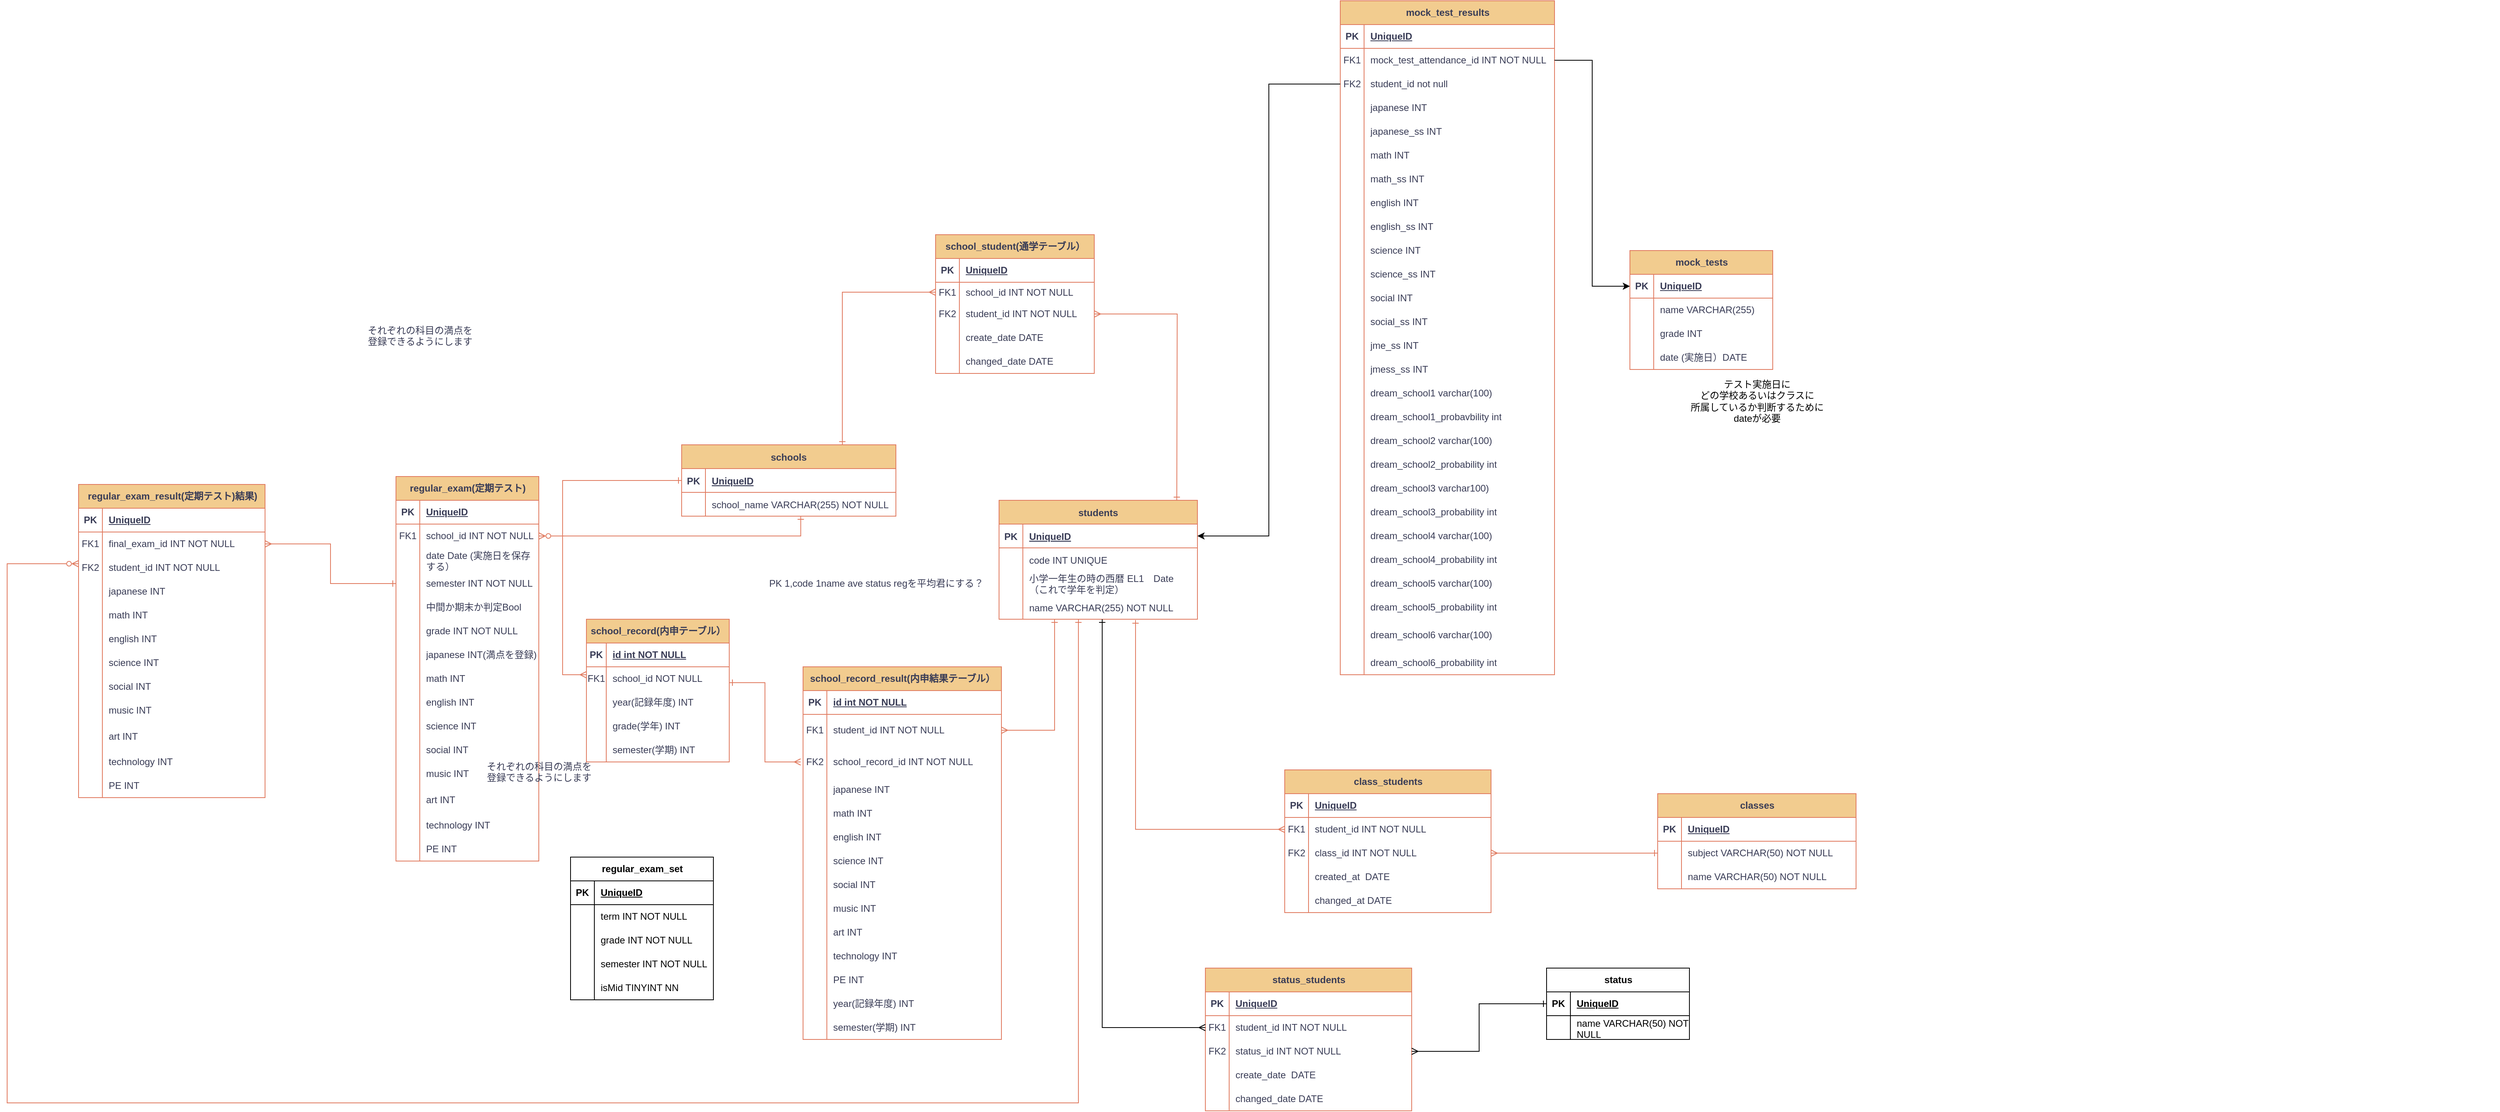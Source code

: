 <mxfile version="24.7.17">
  <diagram id="R2lEEEUBdFMjLlhIrx00" name="Page-1">
    <mxGraphModel dx="2050" dy="1721" grid="1" gridSize="10" guides="1" tooltips="1" connect="1" arrows="1" fold="1" page="1" pageScale="1" pageWidth="850" pageHeight="1100" math="0" shadow="0" extFonts="Permanent Marker^https://fonts.googleapis.com/css?family=Permanent+Marker">
      <root>
        <mxCell id="0" />
        <mxCell id="1" parent="0" />
        <mxCell id="C-vyLk0tnHw3VtMMgP7b-23" value="schools" style="shape=table;startSize=30;container=1;collapsible=1;childLayout=tableLayout;fixedRows=1;rowLines=0;fontStyle=1;align=center;resizeLast=1;labelBackgroundColor=none;fillColor=#F2CC8F;strokeColor=#E07A5F;fontColor=#393C56;" parent="1" vertex="1">
          <mxGeometry x="80" y="30" width="270" height="90" as="geometry" />
        </mxCell>
        <mxCell id="C-vyLk0tnHw3VtMMgP7b-24" value="" style="shape=partialRectangle;collapsible=0;dropTarget=0;pointerEvents=0;fillColor=none;points=[[0,0.5],[1,0.5]];portConstraint=eastwest;top=0;left=0;right=0;bottom=1;labelBackgroundColor=none;strokeColor=#E07A5F;fontColor=#393C56;" parent="C-vyLk0tnHw3VtMMgP7b-23" vertex="1">
          <mxGeometry y="30" width="270" height="30" as="geometry" />
        </mxCell>
        <mxCell id="C-vyLk0tnHw3VtMMgP7b-25" value="PK" style="shape=partialRectangle;overflow=hidden;connectable=0;fillColor=none;top=0;left=0;bottom=0;right=0;fontStyle=1;labelBackgroundColor=none;strokeColor=#E07A5F;fontColor=#393C56;" parent="C-vyLk0tnHw3VtMMgP7b-24" vertex="1">
          <mxGeometry width="30" height="30" as="geometry">
            <mxRectangle width="30" height="30" as="alternateBounds" />
          </mxGeometry>
        </mxCell>
        <mxCell id="C-vyLk0tnHw3VtMMgP7b-26" value="UniqueID" style="shape=partialRectangle;overflow=hidden;connectable=0;fillColor=none;top=0;left=0;bottom=0;right=0;align=left;spacingLeft=6;fontStyle=5;labelBackgroundColor=none;strokeColor=#E07A5F;fontColor=#393C56;" parent="C-vyLk0tnHw3VtMMgP7b-24" vertex="1">
          <mxGeometry x="30" width="240" height="30" as="geometry">
            <mxRectangle width="240" height="30" as="alternateBounds" />
          </mxGeometry>
        </mxCell>
        <mxCell id="C-vyLk0tnHw3VtMMgP7b-27" value="" style="shape=partialRectangle;collapsible=0;dropTarget=0;pointerEvents=0;fillColor=none;points=[[0,0.5],[1,0.5]];portConstraint=eastwest;top=0;left=0;right=0;bottom=0;labelBackgroundColor=none;strokeColor=#E07A5F;fontColor=#393C56;" parent="C-vyLk0tnHw3VtMMgP7b-23" vertex="1">
          <mxGeometry y="60" width="270" height="30" as="geometry" />
        </mxCell>
        <mxCell id="C-vyLk0tnHw3VtMMgP7b-28" value="" style="shape=partialRectangle;overflow=hidden;connectable=0;fillColor=none;top=0;left=0;bottom=0;right=0;labelBackgroundColor=none;strokeColor=#E07A5F;fontColor=#393C56;" parent="C-vyLk0tnHw3VtMMgP7b-27" vertex="1">
          <mxGeometry width="30" height="30" as="geometry">
            <mxRectangle width="30" height="30" as="alternateBounds" />
          </mxGeometry>
        </mxCell>
        <mxCell id="C-vyLk0tnHw3VtMMgP7b-29" value="school_name VARCHAR(255) NOT NULL" style="shape=partialRectangle;overflow=hidden;connectable=0;fillColor=none;top=0;left=0;bottom=0;right=0;align=left;spacingLeft=6;labelBackgroundColor=none;strokeColor=#E07A5F;fontColor=#393C56;" parent="C-vyLk0tnHw3VtMMgP7b-27" vertex="1">
          <mxGeometry x="30" width="240" height="30" as="geometry">
            <mxRectangle width="240" height="30" as="alternateBounds" />
          </mxGeometry>
        </mxCell>
        <mxCell id="C-vyLk0tnHw3VtMMgP7b-2" value="students" style="shape=table;startSize=30;container=1;collapsible=1;childLayout=tableLayout;fixedRows=1;rowLines=0;fontStyle=1;align=center;resizeLast=1;labelBackgroundColor=none;fillColor=#F2CC8F;strokeColor=#E07A5F;fontColor=#393C56;" parent="1" vertex="1">
          <mxGeometry x="480" y="100" width="250" height="150" as="geometry" />
        </mxCell>
        <mxCell id="C-vyLk0tnHw3VtMMgP7b-3" value="" style="shape=partialRectangle;collapsible=0;dropTarget=0;pointerEvents=0;fillColor=none;points=[[0,0.5],[1,0.5]];portConstraint=eastwest;top=0;left=0;right=0;bottom=1;labelBackgroundColor=none;strokeColor=#E07A5F;fontColor=#393C56;" parent="C-vyLk0tnHw3VtMMgP7b-2" vertex="1">
          <mxGeometry y="30" width="250" height="30" as="geometry" />
        </mxCell>
        <mxCell id="C-vyLk0tnHw3VtMMgP7b-4" value="PK" style="shape=partialRectangle;overflow=hidden;connectable=0;fillColor=none;top=0;left=0;bottom=0;right=0;fontStyle=1;labelBackgroundColor=none;strokeColor=#E07A5F;fontColor=#393C56;" parent="C-vyLk0tnHw3VtMMgP7b-3" vertex="1">
          <mxGeometry width="30" height="30" as="geometry">
            <mxRectangle width="30" height="30" as="alternateBounds" />
          </mxGeometry>
        </mxCell>
        <mxCell id="C-vyLk0tnHw3VtMMgP7b-5" value="UniqueID" style="shape=partialRectangle;overflow=hidden;connectable=0;fillColor=none;top=0;left=0;bottom=0;right=0;align=left;spacingLeft=6;fontStyle=5;labelBackgroundColor=none;strokeColor=#E07A5F;fontColor=#393C56;" parent="C-vyLk0tnHw3VtMMgP7b-3" vertex="1">
          <mxGeometry x="30" width="220" height="30" as="geometry">
            <mxRectangle width="220" height="30" as="alternateBounds" />
          </mxGeometry>
        </mxCell>
        <mxCell id="C-vyLk0tnHw3VtMMgP7b-9" value="" style="shape=partialRectangle;collapsible=0;dropTarget=0;pointerEvents=0;fillColor=none;points=[[0,0.5],[1,0.5]];portConstraint=eastwest;top=0;left=0;right=0;bottom=0;labelBackgroundColor=none;strokeColor=#E07A5F;fontColor=#393C56;" parent="C-vyLk0tnHw3VtMMgP7b-2" vertex="1">
          <mxGeometry y="60" width="250" height="30" as="geometry" />
        </mxCell>
        <mxCell id="C-vyLk0tnHw3VtMMgP7b-10" value="" style="shape=partialRectangle;overflow=hidden;connectable=0;fillColor=none;top=0;left=0;bottom=0;right=0;labelBackgroundColor=none;strokeColor=#E07A5F;fontColor=#393C56;" parent="C-vyLk0tnHw3VtMMgP7b-9" vertex="1">
          <mxGeometry width="30" height="30" as="geometry">
            <mxRectangle width="30" height="30" as="alternateBounds" />
          </mxGeometry>
        </mxCell>
        <mxCell id="C-vyLk0tnHw3VtMMgP7b-11" value="code INT UNIQUE" style="shape=partialRectangle;overflow=hidden;connectable=0;fillColor=none;top=0;left=0;bottom=0;right=0;align=left;spacingLeft=6;labelBackgroundColor=none;strokeColor=#E07A5F;fontColor=#393C56;" parent="C-vyLk0tnHw3VtMMgP7b-9" vertex="1">
          <mxGeometry x="30" width="220" height="30" as="geometry">
            <mxRectangle width="220" height="30" as="alternateBounds" />
          </mxGeometry>
        </mxCell>
        <mxCell id="XdEbt-RpOVn4ZbNMhC1--1" value="" style="shape=partialRectangle;collapsible=0;dropTarget=0;pointerEvents=0;fillColor=none;points=[[0,0.5],[1,0.5]];portConstraint=eastwest;top=0;left=0;right=0;bottom=0;labelBackgroundColor=none;strokeColor=#E07A5F;fontColor=#393C56;" parent="C-vyLk0tnHw3VtMMgP7b-2" vertex="1">
          <mxGeometry y="90" width="250" height="30" as="geometry" />
        </mxCell>
        <mxCell id="XdEbt-RpOVn4ZbNMhC1--2" value="" style="shape=partialRectangle;overflow=hidden;connectable=0;fillColor=none;top=0;left=0;bottom=0;right=0;labelBackgroundColor=none;strokeColor=#E07A5F;fontColor=#393C56;" parent="XdEbt-RpOVn4ZbNMhC1--1" vertex="1">
          <mxGeometry width="30" height="30" as="geometry">
            <mxRectangle width="30" height="30" as="alternateBounds" />
          </mxGeometry>
        </mxCell>
        <mxCell id="XdEbt-RpOVn4ZbNMhC1--3" value="小学一年生の時の西暦 EL1　Date &#xa;（これで学年を判定）" style="shape=partialRectangle;overflow=hidden;connectable=0;fillColor=none;top=0;left=0;bottom=0;right=0;align=left;spacingLeft=6;labelBackgroundColor=none;strokeColor=#E07A5F;fontColor=#393C56;" parent="XdEbt-RpOVn4ZbNMhC1--1" vertex="1">
          <mxGeometry x="30" width="220" height="30" as="geometry">
            <mxRectangle width="220" height="30" as="alternateBounds" />
          </mxGeometry>
        </mxCell>
        <mxCell id="Sq3IOjuy0ieIpMSUHUQX-16" value="" style="shape=partialRectangle;collapsible=0;dropTarget=0;pointerEvents=0;fillColor=none;points=[[0,0.5],[1,0.5]];portConstraint=eastwest;top=0;left=0;right=0;bottom=0;labelBackgroundColor=none;strokeColor=#E07A5F;fontColor=#393C56;" parent="C-vyLk0tnHw3VtMMgP7b-2" vertex="1">
          <mxGeometry y="120" width="250" height="30" as="geometry" />
        </mxCell>
        <mxCell id="Sq3IOjuy0ieIpMSUHUQX-17" value="" style="shape=partialRectangle;overflow=hidden;connectable=0;fillColor=none;top=0;left=0;bottom=0;right=0;labelBackgroundColor=none;strokeColor=#E07A5F;fontColor=#393C56;" parent="Sq3IOjuy0ieIpMSUHUQX-16" vertex="1">
          <mxGeometry width="30" height="30" as="geometry">
            <mxRectangle width="30" height="30" as="alternateBounds" />
          </mxGeometry>
        </mxCell>
        <mxCell id="Sq3IOjuy0ieIpMSUHUQX-18" value="name VARCHAR(255) NOT NULL" style="shape=partialRectangle;overflow=hidden;connectable=0;fillColor=none;top=0;left=0;bottom=0;right=0;align=left;spacingLeft=6;labelBackgroundColor=none;strokeColor=#E07A5F;fontColor=#393C56;" parent="Sq3IOjuy0ieIpMSUHUQX-16" vertex="1">
          <mxGeometry x="30" width="220" height="30" as="geometry">
            <mxRectangle width="220" height="30" as="alternateBounds" />
          </mxGeometry>
        </mxCell>
        <mxCell id="Sq3IOjuy0ieIpMSUHUQX-472" style="edgeStyle=orthogonalEdgeStyle;rounded=0;orthogonalLoop=1;jettySize=auto;html=1;entryX=0;entryY=0.5;entryDx=0;entryDy=0;strokeColor=#E07A5F;fontColor=default;endArrow=ERone;endFill=0;startArrow=ERmany;startFill=0;labelBackgroundColor=none;" parent="1" source="Sq3IOjuy0ieIpMSUHUQX-30" target="C-vyLk0tnHw3VtMMgP7b-24" edge="1">
          <mxGeometry relative="1" as="geometry">
            <Array as="points">
              <mxPoint x="-70" y="320" />
              <mxPoint x="-70" y="75" />
            </Array>
          </mxGeometry>
        </mxCell>
        <mxCell id="Sq3IOjuy0ieIpMSUHUQX-30" value="school_record(内申テーブル）" style="shape=table;startSize=30;container=1;collapsible=1;childLayout=tableLayout;fixedRows=1;rowLines=0;fontStyle=1;align=center;resizeLast=1;html=1;labelBackgroundColor=none;fillColor=#F2CC8F;strokeColor=#E07A5F;fontColor=#393C56;" parent="1" vertex="1">
          <mxGeometry x="-40" y="250" width="180" height="180" as="geometry" />
        </mxCell>
        <mxCell id="Sq3IOjuy0ieIpMSUHUQX-31" value="" style="shape=tableRow;horizontal=0;startSize=0;swimlaneHead=0;swimlaneBody=0;fillColor=none;collapsible=0;dropTarget=0;points=[[0,0.5],[1,0.5]];portConstraint=eastwest;top=0;left=0;right=0;bottom=1;labelBackgroundColor=none;strokeColor=#E07A5F;fontColor=#393C56;" parent="Sq3IOjuy0ieIpMSUHUQX-30" vertex="1">
          <mxGeometry y="30" width="180" height="30" as="geometry" />
        </mxCell>
        <mxCell id="Sq3IOjuy0ieIpMSUHUQX-32" value="PK" style="shape=partialRectangle;connectable=0;fillColor=none;top=0;left=0;bottom=0;right=0;fontStyle=1;overflow=hidden;whiteSpace=wrap;html=1;labelBackgroundColor=none;strokeColor=#E07A5F;fontColor=#393C56;" parent="Sq3IOjuy0ieIpMSUHUQX-31" vertex="1">
          <mxGeometry width="25" height="30" as="geometry">
            <mxRectangle width="25" height="30" as="alternateBounds" />
          </mxGeometry>
        </mxCell>
        <mxCell id="Sq3IOjuy0ieIpMSUHUQX-33" value="id int NOT NULL" style="shape=partialRectangle;connectable=0;fillColor=none;top=0;left=0;bottom=0;right=0;align=left;spacingLeft=6;fontStyle=5;overflow=hidden;whiteSpace=wrap;html=1;labelBackgroundColor=none;strokeColor=#E07A5F;fontColor=#393C56;" parent="Sq3IOjuy0ieIpMSUHUQX-31" vertex="1">
          <mxGeometry x="25" width="155" height="30" as="geometry">
            <mxRectangle width="155" height="30" as="alternateBounds" />
          </mxGeometry>
        </mxCell>
        <mxCell id="Sq3IOjuy0ieIpMSUHUQX-78" value="" style="shape=tableRow;horizontal=0;startSize=0;swimlaneHead=0;swimlaneBody=0;fillColor=none;collapsible=0;dropTarget=0;points=[[0,0.5],[1,0.5]];portConstraint=eastwest;top=0;left=0;right=0;bottom=0;labelBackgroundColor=none;strokeColor=#E07A5F;fontColor=#393C56;" parent="Sq3IOjuy0ieIpMSUHUQX-30" vertex="1">
          <mxGeometry y="60" width="180" height="30" as="geometry" />
        </mxCell>
        <mxCell id="Sq3IOjuy0ieIpMSUHUQX-79" value="FK1" style="shape=partialRectangle;connectable=0;fillColor=none;top=0;left=0;bottom=0;right=0;editable=1;overflow=hidden;whiteSpace=wrap;html=1;labelBackgroundColor=none;strokeColor=#E07A5F;fontColor=#393C56;" parent="Sq3IOjuy0ieIpMSUHUQX-78" vertex="1">
          <mxGeometry width="25" height="30" as="geometry">
            <mxRectangle width="25" height="30" as="alternateBounds" />
          </mxGeometry>
        </mxCell>
        <mxCell id="Sq3IOjuy0ieIpMSUHUQX-80" value="school_id NOT NULL" style="shape=partialRectangle;connectable=0;fillColor=none;top=0;left=0;bottom=0;right=0;align=left;spacingLeft=6;overflow=hidden;whiteSpace=wrap;html=1;labelBackgroundColor=none;strokeColor=#E07A5F;fontColor=#393C56;" parent="Sq3IOjuy0ieIpMSUHUQX-78" vertex="1">
          <mxGeometry x="25" width="155" height="30" as="geometry">
            <mxRectangle width="155" height="30" as="alternateBounds" />
          </mxGeometry>
        </mxCell>
        <mxCell id="Sq3IOjuy0ieIpMSUHUQX-69" value="" style="shape=tableRow;horizontal=0;startSize=0;swimlaneHead=0;swimlaneBody=0;fillColor=none;collapsible=0;dropTarget=0;points=[[0,0.5],[1,0.5]];portConstraint=eastwest;top=0;left=0;right=0;bottom=0;labelBackgroundColor=none;strokeColor=#E07A5F;fontColor=#393C56;" parent="Sq3IOjuy0ieIpMSUHUQX-30" vertex="1">
          <mxGeometry y="90" width="180" height="30" as="geometry" />
        </mxCell>
        <mxCell id="Sq3IOjuy0ieIpMSUHUQX-70" value="" style="shape=partialRectangle;connectable=0;fillColor=none;top=0;left=0;bottom=0;right=0;editable=1;overflow=hidden;whiteSpace=wrap;html=1;labelBackgroundColor=none;strokeColor=#E07A5F;fontColor=#393C56;" parent="Sq3IOjuy0ieIpMSUHUQX-69" vertex="1">
          <mxGeometry width="25" height="30" as="geometry">
            <mxRectangle width="25" height="30" as="alternateBounds" />
          </mxGeometry>
        </mxCell>
        <mxCell id="Sq3IOjuy0ieIpMSUHUQX-71" value="year(記録年度) INT" style="shape=partialRectangle;connectable=0;fillColor=none;top=0;left=0;bottom=0;right=0;align=left;spacingLeft=6;overflow=hidden;whiteSpace=wrap;html=1;labelBackgroundColor=none;strokeColor=#E07A5F;fontColor=#393C56;" parent="Sq3IOjuy0ieIpMSUHUQX-69" vertex="1">
          <mxGeometry x="25" width="155" height="30" as="geometry">
            <mxRectangle width="155" height="30" as="alternateBounds" />
          </mxGeometry>
        </mxCell>
        <mxCell id="Sq3IOjuy0ieIpMSUHUQX-467" value="" style="shape=tableRow;horizontal=0;startSize=0;swimlaneHead=0;swimlaneBody=0;fillColor=none;collapsible=0;dropTarget=0;points=[[0,0.5],[1,0.5]];portConstraint=eastwest;top=0;left=0;right=0;bottom=0;labelBackgroundColor=none;strokeColor=#E07A5F;fontColor=#393C56;" parent="Sq3IOjuy0ieIpMSUHUQX-30" vertex="1">
          <mxGeometry y="120" width="180" height="30" as="geometry" />
        </mxCell>
        <mxCell id="Sq3IOjuy0ieIpMSUHUQX-468" value="" style="shape=partialRectangle;connectable=0;fillColor=none;top=0;left=0;bottom=0;right=0;editable=1;overflow=hidden;whiteSpace=wrap;html=1;labelBackgroundColor=none;strokeColor=#E07A5F;fontColor=#393C56;" parent="Sq3IOjuy0ieIpMSUHUQX-467" vertex="1">
          <mxGeometry width="25" height="30" as="geometry">
            <mxRectangle width="25" height="30" as="alternateBounds" />
          </mxGeometry>
        </mxCell>
        <mxCell id="Sq3IOjuy0ieIpMSUHUQX-469" value="grade(学年) INT" style="shape=partialRectangle;connectable=0;fillColor=none;top=0;left=0;bottom=0;right=0;align=left;spacingLeft=6;overflow=hidden;whiteSpace=wrap;html=1;labelBackgroundColor=none;strokeColor=#E07A5F;fontColor=#393C56;" parent="Sq3IOjuy0ieIpMSUHUQX-467" vertex="1">
          <mxGeometry x="25" width="155" height="30" as="geometry">
            <mxRectangle width="155" height="30" as="alternateBounds" />
          </mxGeometry>
        </mxCell>
        <mxCell id="Sq3IOjuy0ieIpMSUHUQX-72" value="" style="shape=tableRow;horizontal=0;startSize=0;swimlaneHead=0;swimlaneBody=0;fillColor=none;collapsible=0;dropTarget=0;points=[[0,0.5],[1,0.5]];portConstraint=eastwest;top=0;left=0;right=0;bottom=0;labelBackgroundColor=none;strokeColor=#E07A5F;fontColor=#393C56;" parent="Sq3IOjuy0ieIpMSUHUQX-30" vertex="1">
          <mxGeometry y="150" width="180" height="30" as="geometry" />
        </mxCell>
        <mxCell id="Sq3IOjuy0ieIpMSUHUQX-73" value="" style="shape=partialRectangle;connectable=0;fillColor=none;top=0;left=0;bottom=0;right=0;editable=1;overflow=hidden;whiteSpace=wrap;html=1;labelBackgroundColor=none;strokeColor=#E07A5F;fontColor=#393C56;" parent="Sq3IOjuy0ieIpMSUHUQX-72" vertex="1">
          <mxGeometry width="25" height="30" as="geometry">
            <mxRectangle width="25" height="30" as="alternateBounds" />
          </mxGeometry>
        </mxCell>
        <mxCell id="Sq3IOjuy0ieIpMSUHUQX-74" value="semester(学期) INT" style="shape=partialRectangle;connectable=0;fillColor=none;top=0;left=0;bottom=0;right=0;align=left;spacingLeft=6;overflow=hidden;whiteSpace=wrap;html=1;labelBackgroundColor=none;strokeColor=#E07A5F;fontColor=#393C56;" parent="Sq3IOjuy0ieIpMSUHUQX-72" vertex="1">
          <mxGeometry x="25" width="155" height="30" as="geometry">
            <mxRectangle width="155" height="30" as="alternateBounds" />
          </mxGeometry>
        </mxCell>
        <mxCell id="Sq3IOjuy0ieIpMSUHUQX-165" value="regular_exam(定期テスト)" style="shape=table;startSize=30;container=1;collapsible=1;childLayout=tableLayout;fixedRows=1;rowLines=0;fontStyle=1;align=center;resizeLast=1;html=1;strokeColor=#E07A5F;fontColor=#393C56;fillColor=#F2CC8F;labelBackgroundColor=none;" parent="1" vertex="1">
          <mxGeometry x="-280" y="70" width="180" height="485" as="geometry" />
        </mxCell>
        <mxCell id="Sq3IOjuy0ieIpMSUHUQX-166" value="" style="shape=tableRow;horizontal=0;startSize=0;swimlaneHead=0;swimlaneBody=0;fillColor=none;collapsible=0;dropTarget=0;points=[[0,0.5],[1,0.5]];portConstraint=eastwest;top=0;left=0;right=0;bottom=1;strokeColor=#E07A5F;fontColor=#393C56;labelBackgroundColor=none;" parent="Sq3IOjuy0ieIpMSUHUQX-165" vertex="1">
          <mxGeometry y="30" width="180" height="30" as="geometry" />
        </mxCell>
        <mxCell id="Sq3IOjuy0ieIpMSUHUQX-167" value="PK" style="shape=partialRectangle;connectable=0;fillColor=none;top=0;left=0;bottom=0;right=0;fontStyle=1;overflow=hidden;whiteSpace=wrap;html=1;strokeColor=#E07A5F;fontColor=#393C56;labelBackgroundColor=none;" parent="Sq3IOjuy0ieIpMSUHUQX-166" vertex="1">
          <mxGeometry width="30" height="30" as="geometry">
            <mxRectangle width="30" height="30" as="alternateBounds" />
          </mxGeometry>
        </mxCell>
        <mxCell id="Sq3IOjuy0ieIpMSUHUQX-168" value="UniqueID" style="shape=partialRectangle;connectable=0;fillColor=none;top=0;left=0;bottom=0;right=0;align=left;spacingLeft=6;fontStyle=5;overflow=hidden;whiteSpace=wrap;html=1;strokeColor=#E07A5F;fontColor=#393C56;labelBackgroundColor=none;" parent="Sq3IOjuy0ieIpMSUHUQX-166" vertex="1">
          <mxGeometry x="30" width="150" height="30" as="geometry">
            <mxRectangle width="150" height="30" as="alternateBounds" />
          </mxGeometry>
        </mxCell>
        <mxCell id="Sq3IOjuy0ieIpMSUHUQX-169" value="" style="shape=tableRow;horizontal=0;startSize=0;swimlaneHead=0;swimlaneBody=0;fillColor=none;collapsible=0;dropTarget=0;points=[[0,0.5],[1,0.5]];portConstraint=eastwest;top=0;left=0;right=0;bottom=0;strokeColor=#E07A5F;fontColor=#393C56;labelBackgroundColor=none;" parent="Sq3IOjuy0ieIpMSUHUQX-165" vertex="1">
          <mxGeometry y="60" width="180" height="30" as="geometry" />
        </mxCell>
        <mxCell id="Sq3IOjuy0ieIpMSUHUQX-170" value="FK1" style="shape=partialRectangle;connectable=0;fillColor=none;top=0;left=0;bottom=0;right=0;editable=1;overflow=hidden;whiteSpace=wrap;html=1;strokeColor=#E07A5F;fontColor=#393C56;labelBackgroundColor=none;" parent="Sq3IOjuy0ieIpMSUHUQX-169" vertex="1">
          <mxGeometry width="30" height="30" as="geometry">
            <mxRectangle width="30" height="30" as="alternateBounds" />
          </mxGeometry>
        </mxCell>
        <mxCell id="Sq3IOjuy0ieIpMSUHUQX-171" value="school_id INT NOT NULL" style="shape=partialRectangle;connectable=0;fillColor=none;top=0;left=0;bottom=0;right=0;align=left;spacingLeft=6;overflow=hidden;whiteSpace=wrap;html=1;strokeColor=#E07A5F;fontColor=#393C56;labelBackgroundColor=none;" parent="Sq3IOjuy0ieIpMSUHUQX-169" vertex="1">
          <mxGeometry x="30" width="150" height="30" as="geometry">
            <mxRectangle width="150" height="30" as="alternateBounds" />
          </mxGeometry>
        </mxCell>
        <mxCell id="Sq3IOjuy0ieIpMSUHUQX-172" value="" style="shape=tableRow;horizontal=0;startSize=0;swimlaneHead=0;swimlaneBody=0;fillColor=none;collapsible=0;dropTarget=0;points=[[0,0.5],[1,0.5]];portConstraint=eastwest;top=0;left=0;right=0;bottom=0;strokeColor=#E07A5F;fontColor=#393C56;labelBackgroundColor=none;" parent="Sq3IOjuy0ieIpMSUHUQX-165" vertex="1">
          <mxGeometry y="90" width="180" height="30" as="geometry" />
        </mxCell>
        <mxCell id="Sq3IOjuy0ieIpMSUHUQX-173" value="" style="shape=partialRectangle;connectable=0;fillColor=none;top=0;left=0;bottom=0;right=0;editable=1;overflow=hidden;whiteSpace=wrap;html=1;strokeColor=#E07A5F;fontColor=#393C56;labelBackgroundColor=none;" parent="Sq3IOjuy0ieIpMSUHUQX-172" vertex="1">
          <mxGeometry width="30" height="30" as="geometry">
            <mxRectangle width="30" height="30" as="alternateBounds" />
          </mxGeometry>
        </mxCell>
        <mxCell id="Sq3IOjuy0ieIpMSUHUQX-174" value="date Date (実施日を保存する）" style="shape=partialRectangle;connectable=0;fillColor=none;top=0;left=0;bottom=0;right=0;align=left;spacingLeft=6;overflow=hidden;whiteSpace=wrap;html=1;strokeColor=#E07A5F;fontColor=#393C56;labelBackgroundColor=none;" parent="Sq3IOjuy0ieIpMSUHUQX-172" vertex="1">
          <mxGeometry x="30" width="150" height="30" as="geometry">
            <mxRectangle width="150" height="30" as="alternateBounds" />
          </mxGeometry>
        </mxCell>
        <mxCell id="Sq3IOjuy0ieIpMSUHUQX-175" value="" style="shape=tableRow;horizontal=0;startSize=0;swimlaneHead=0;swimlaneBody=0;fillColor=none;collapsible=0;dropTarget=0;points=[[0,0.5],[1,0.5]];portConstraint=eastwest;top=0;left=0;right=0;bottom=0;strokeColor=#E07A5F;fontColor=#393C56;labelBackgroundColor=none;" parent="Sq3IOjuy0ieIpMSUHUQX-165" vertex="1">
          <mxGeometry y="120" width="180" height="30" as="geometry" />
        </mxCell>
        <mxCell id="Sq3IOjuy0ieIpMSUHUQX-176" value="" style="shape=partialRectangle;connectable=0;fillColor=none;top=0;left=0;bottom=0;right=0;editable=1;overflow=hidden;whiteSpace=wrap;html=1;strokeColor=#E07A5F;fontColor=#393C56;labelBackgroundColor=none;" parent="Sq3IOjuy0ieIpMSUHUQX-175" vertex="1">
          <mxGeometry width="30" height="30" as="geometry">
            <mxRectangle width="30" height="30" as="alternateBounds" />
          </mxGeometry>
        </mxCell>
        <mxCell id="Sq3IOjuy0ieIpMSUHUQX-177" value="semester INT NOT NULL" style="shape=partialRectangle;connectable=0;fillColor=none;top=0;left=0;bottom=0;right=0;align=left;spacingLeft=6;overflow=hidden;whiteSpace=wrap;html=1;strokeColor=#E07A5F;fontColor=#393C56;labelBackgroundColor=none;" parent="Sq3IOjuy0ieIpMSUHUQX-175" vertex="1">
          <mxGeometry x="30" width="150" height="30" as="geometry">
            <mxRectangle width="150" height="30" as="alternateBounds" />
          </mxGeometry>
        </mxCell>
        <mxCell id="a9154XBMPFXLqIzuZHs0-61" value="" style="shape=tableRow;horizontal=0;startSize=0;swimlaneHead=0;swimlaneBody=0;fillColor=none;collapsible=0;dropTarget=0;points=[[0,0.5],[1,0.5]];portConstraint=eastwest;top=0;left=0;right=0;bottom=0;strokeColor=#E07A5F;fontColor=#393C56;labelBackgroundColor=none;" parent="Sq3IOjuy0ieIpMSUHUQX-165" vertex="1">
          <mxGeometry y="150" width="180" height="30" as="geometry" />
        </mxCell>
        <mxCell id="a9154XBMPFXLqIzuZHs0-62" value="" style="shape=partialRectangle;connectable=0;fillColor=none;top=0;left=0;bottom=0;right=0;editable=1;overflow=hidden;whiteSpace=wrap;html=1;strokeColor=#E07A5F;fontColor=#393C56;labelBackgroundColor=none;" parent="a9154XBMPFXLqIzuZHs0-61" vertex="1">
          <mxGeometry width="30" height="30" as="geometry">
            <mxRectangle width="30" height="30" as="alternateBounds" />
          </mxGeometry>
        </mxCell>
        <mxCell id="a9154XBMPFXLqIzuZHs0-63" value="中間か期末か判定Bool" style="shape=partialRectangle;connectable=0;fillColor=none;top=0;left=0;bottom=0;right=0;align=left;spacingLeft=6;overflow=hidden;whiteSpace=wrap;html=1;strokeColor=#E07A5F;fontColor=#393C56;labelBackgroundColor=none;" parent="a9154XBMPFXLqIzuZHs0-61" vertex="1">
          <mxGeometry x="30" width="150" height="30" as="geometry">
            <mxRectangle width="150" height="30" as="alternateBounds" />
          </mxGeometry>
        </mxCell>
        <mxCell id="Sq3IOjuy0ieIpMSUHUQX-178" value="" style="shape=tableRow;horizontal=0;startSize=0;swimlaneHead=0;swimlaneBody=0;fillColor=none;collapsible=0;dropTarget=0;points=[[0,0.5],[1,0.5]];portConstraint=eastwest;top=0;left=0;right=0;bottom=0;strokeColor=#E07A5F;fontColor=#393C56;labelBackgroundColor=none;" parent="Sq3IOjuy0ieIpMSUHUQX-165" vertex="1">
          <mxGeometry y="180" width="180" height="30" as="geometry" />
        </mxCell>
        <mxCell id="Sq3IOjuy0ieIpMSUHUQX-179" value="" style="shape=partialRectangle;connectable=0;fillColor=none;top=0;left=0;bottom=0;right=0;editable=1;overflow=hidden;whiteSpace=wrap;html=1;strokeColor=#E07A5F;fontColor=#393C56;labelBackgroundColor=none;" parent="Sq3IOjuy0ieIpMSUHUQX-178" vertex="1">
          <mxGeometry width="30" height="30" as="geometry">
            <mxRectangle width="30" height="30" as="alternateBounds" />
          </mxGeometry>
        </mxCell>
        <mxCell id="Sq3IOjuy0ieIpMSUHUQX-180" value="grade INT NOT NULL" style="shape=partialRectangle;connectable=0;fillColor=none;top=0;left=0;bottom=0;right=0;align=left;spacingLeft=6;overflow=hidden;whiteSpace=wrap;html=1;strokeColor=#E07A5F;fontColor=#393C56;labelBackgroundColor=none;" parent="Sq3IOjuy0ieIpMSUHUQX-178" vertex="1">
          <mxGeometry x="30" width="150" height="30" as="geometry">
            <mxRectangle width="150" height="30" as="alternateBounds" />
          </mxGeometry>
        </mxCell>
        <mxCell id="Sq3IOjuy0ieIpMSUHUQX-181" value="" style="shape=tableRow;horizontal=0;startSize=0;swimlaneHead=0;swimlaneBody=0;fillColor=none;collapsible=0;dropTarget=0;points=[[0,0.5],[1,0.5]];portConstraint=eastwest;top=0;left=0;right=0;bottom=0;strokeColor=#E07A5F;fontColor=#393C56;labelBackgroundColor=none;" parent="Sq3IOjuy0ieIpMSUHUQX-165" vertex="1">
          <mxGeometry y="210" width="180" height="30" as="geometry" />
        </mxCell>
        <mxCell id="Sq3IOjuy0ieIpMSUHUQX-182" value="" style="shape=partialRectangle;connectable=0;fillColor=none;top=0;left=0;bottom=0;right=0;editable=1;overflow=hidden;whiteSpace=wrap;html=1;strokeColor=#E07A5F;fontColor=#393C56;labelBackgroundColor=none;" parent="Sq3IOjuy0ieIpMSUHUQX-181" vertex="1">
          <mxGeometry width="30" height="30" as="geometry">
            <mxRectangle width="30" height="30" as="alternateBounds" />
          </mxGeometry>
        </mxCell>
        <mxCell id="Sq3IOjuy0ieIpMSUHUQX-183" value="japanese INT(満点を登録)" style="shape=partialRectangle;connectable=0;fillColor=none;top=0;left=0;bottom=0;right=0;align=left;spacingLeft=6;overflow=hidden;whiteSpace=wrap;html=1;strokeColor=#E07A5F;fontColor=#393C56;labelBackgroundColor=none;" parent="Sq3IOjuy0ieIpMSUHUQX-181" vertex="1">
          <mxGeometry x="30" width="150" height="30" as="geometry">
            <mxRectangle width="150" height="30" as="alternateBounds" />
          </mxGeometry>
        </mxCell>
        <mxCell id="Sq3IOjuy0ieIpMSUHUQX-184" value="" style="shape=tableRow;horizontal=0;startSize=0;swimlaneHead=0;swimlaneBody=0;fillColor=none;collapsible=0;dropTarget=0;points=[[0,0.5],[1,0.5]];portConstraint=eastwest;top=0;left=0;right=0;bottom=0;strokeColor=#E07A5F;fontColor=#393C56;labelBackgroundColor=none;" parent="Sq3IOjuy0ieIpMSUHUQX-165" vertex="1">
          <mxGeometry y="240" width="180" height="30" as="geometry" />
        </mxCell>
        <mxCell id="Sq3IOjuy0ieIpMSUHUQX-185" value="" style="shape=partialRectangle;connectable=0;fillColor=none;top=0;left=0;bottom=0;right=0;editable=1;overflow=hidden;whiteSpace=wrap;html=1;strokeColor=#E07A5F;fontColor=#393C56;labelBackgroundColor=none;" parent="Sq3IOjuy0ieIpMSUHUQX-184" vertex="1">
          <mxGeometry width="30" height="30" as="geometry">
            <mxRectangle width="30" height="30" as="alternateBounds" />
          </mxGeometry>
        </mxCell>
        <mxCell id="Sq3IOjuy0ieIpMSUHUQX-186" value="math INT" style="shape=partialRectangle;connectable=0;fillColor=none;top=0;left=0;bottom=0;right=0;align=left;spacingLeft=6;overflow=hidden;whiteSpace=wrap;html=1;strokeColor=#E07A5F;fontColor=#393C56;labelBackgroundColor=none;" parent="Sq3IOjuy0ieIpMSUHUQX-184" vertex="1">
          <mxGeometry x="30" width="150" height="30" as="geometry">
            <mxRectangle width="150" height="30" as="alternateBounds" />
          </mxGeometry>
        </mxCell>
        <mxCell id="Sq3IOjuy0ieIpMSUHUQX-187" value="" style="shape=tableRow;horizontal=0;startSize=0;swimlaneHead=0;swimlaneBody=0;fillColor=none;collapsible=0;dropTarget=0;points=[[0,0.5],[1,0.5]];portConstraint=eastwest;top=0;left=0;right=0;bottom=0;strokeColor=#E07A5F;fontColor=#393C56;labelBackgroundColor=none;" parent="Sq3IOjuy0ieIpMSUHUQX-165" vertex="1">
          <mxGeometry y="270" width="180" height="30" as="geometry" />
        </mxCell>
        <mxCell id="Sq3IOjuy0ieIpMSUHUQX-188" value="" style="shape=partialRectangle;connectable=0;fillColor=none;top=0;left=0;bottom=0;right=0;editable=1;overflow=hidden;whiteSpace=wrap;html=1;strokeColor=#E07A5F;fontColor=#393C56;labelBackgroundColor=none;" parent="Sq3IOjuy0ieIpMSUHUQX-187" vertex="1">
          <mxGeometry width="30" height="30" as="geometry">
            <mxRectangle width="30" height="30" as="alternateBounds" />
          </mxGeometry>
        </mxCell>
        <mxCell id="Sq3IOjuy0ieIpMSUHUQX-189" value="english INT" style="shape=partialRectangle;connectable=0;fillColor=none;top=0;left=0;bottom=0;right=0;align=left;spacingLeft=6;overflow=hidden;whiteSpace=wrap;html=1;strokeColor=#E07A5F;fontColor=#393C56;labelBackgroundColor=none;" parent="Sq3IOjuy0ieIpMSUHUQX-187" vertex="1">
          <mxGeometry x="30" width="150" height="30" as="geometry">
            <mxRectangle width="150" height="30" as="alternateBounds" />
          </mxGeometry>
        </mxCell>
        <mxCell id="Sq3IOjuy0ieIpMSUHUQX-190" value="" style="shape=tableRow;horizontal=0;startSize=0;swimlaneHead=0;swimlaneBody=0;fillColor=none;collapsible=0;dropTarget=0;points=[[0,0.5],[1,0.5]];portConstraint=eastwest;top=0;left=0;right=0;bottom=0;strokeColor=#E07A5F;fontColor=#393C56;labelBackgroundColor=none;" parent="Sq3IOjuy0ieIpMSUHUQX-165" vertex="1">
          <mxGeometry y="300" width="180" height="30" as="geometry" />
        </mxCell>
        <mxCell id="Sq3IOjuy0ieIpMSUHUQX-191" value="" style="shape=partialRectangle;connectable=0;fillColor=none;top=0;left=0;bottom=0;right=0;editable=1;overflow=hidden;whiteSpace=wrap;html=1;strokeColor=#E07A5F;fontColor=#393C56;labelBackgroundColor=none;" parent="Sq3IOjuy0ieIpMSUHUQX-190" vertex="1">
          <mxGeometry width="30" height="30" as="geometry">
            <mxRectangle width="30" height="30" as="alternateBounds" />
          </mxGeometry>
        </mxCell>
        <mxCell id="Sq3IOjuy0ieIpMSUHUQX-192" value="science INT" style="shape=partialRectangle;connectable=0;fillColor=none;top=0;left=0;bottom=0;right=0;align=left;spacingLeft=6;overflow=hidden;whiteSpace=wrap;html=1;strokeColor=#E07A5F;fontColor=#393C56;labelBackgroundColor=none;" parent="Sq3IOjuy0ieIpMSUHUQX-190" vertex="1">
          <mxGeometry x="30" width="150" height="30" as="geometry">
            <mxRectangle width="150" height="30" as="alternateBounds" />
          </mxGeometry>
        </mxCell>
        <mxCell id="Sq3IOjuy0ieIpMSUHUQX-193" value="" style="shape=tableRow;horizontal=0;startSize=0;swimlaneHead=0;swimlaneBody=0;fillColor=none;collapsible=0;dropTarget=0;points=[[0,0.5],[1,0.5]];portConstraint=eastwest;top=0;left=0;right=0;bottom=0;strokeColor=#E07A5F;fontColor=#393C56;labelBackgroundColor=none;" parent="Sq3IOjuy0ieIpMSUHUQX-165" vertex="1">
          <mxGeometry y="330" width="180" height="30" as="geometry" />
        </mxCell>
        <mxCell id="Sq3IOjuy0ieIpMSUHUQX-194" value="" style="shape=partialRectangle;connectable=0;fillColor=none;top=0;left=0;bottom=0;right=0;editable=1;overflow=hidden;whiteSpace=wrap;html=1;strokeColor=#E07A5F;fontColor=#393C56;labelBackgroundColor=none;" parent="Sq3IOjuy0ieIpMSUHUQX-193" vertex="1">
          <mxGeometry width="30" height="30" as="geometry">
            <mxRectangle width="30" height="30" as="alternateBounds" />
          </mxGeometry>
        </mxCell>
        <mxCell id="Sq3IOjuy0ieIpMSUHUQX-195" value="social INT" style="shape=partialRectangle;connectable=0;fillColor=none;top=0;left=0;bottom=0;right=0;align=left;spacingLeft=6;overflow=hidden;whiteSpace=wrap;html=1;strokeColor=#E07A5F;fontColor=#393C56;labelBackgroundColor=none;" parent="Sq3IOjuy0ieIpMSUHUQX-193" vertex="1">
          <mxGeometry x="30" width="150" height="30" as="geometry">
            <mxRectangle width="150" height="30" as="alternateBounds" />
          </mxGeometry>
        </mxCell>
        <mxCell id="Sq3IOjuy0ieIpMSUHUQX-196" value="" style="shape=tableRow;horizontal=0;startSize=0;swimlaneHead=0;swimlaneBody=0;fillColor=none;collapsible=0;dropTarget=0;points=[[0,0.5],[1,0.5]];portConstraint=eastwest;top=0;left=0;right=0;bottom=0;strokeColor=#E07A5F;fontColor=#393C56;labelBackgroundColor=none;" parent="Sq3IOjuy0ieIpMSUHUQX-165" vertex="1">
          <mxGeometry y="360" width="180" height="30" as="geometry" />
        </mxCell>
        <mxCell id="Sq3IOjuy0ieIpMSUHUQX-197" value="" style="shape=partialRectangle;connectable=0;fillColor=none;top=0;left=0;bottom=0;right=0;editable=1;overflow=hidden;whiteSpace=wrap;html=1;strokeColor=#E07A5F;fontColor=#393C56;labelBackgroundColor=none;" parent="Sq3IOjuy0ieIpMSUHUQX-196" vertex="1">
          <mxGeometry width="30" height="30" as="geometry">
            <mxRectangle width="30" height="30" as="alternateBounds" />
          </mxGeometry>
        </mxCell>
        <mxCell id="Sq3IOjuy0ieIpMSUHUQX-198" value="music INT" style="shape=partialRectangle;connectable=0;fillColor=none;top=0;left=0;bottom=0;right=0;align=left;spacingLeft=6;overflow=hidden;whiteSpace=wrap;html=1;strokeColor=#E07A5F;fontColor=#393C56;labelBackgroundColor=none;" parent="Sq3IOjuy0ieIpMSUHUQX-196" vertex="1">
          <mxGeometry x="30" width="150" height="30" as="geometry">
            <mxRectangle width="150" height="30" as="alternateBounds" />
          </mxGeometry>
        </mxCell>
        <mxCell id="Sq3IOjuy0ieIpMSUHUQX-199" value="" style="shape=tableRow;horizontal=0;startSize=0;swimlaneHead=0;swimlaneBody=0;fillColor=none;collapsible=0;dropTarget=0;points=[[0,0.5],[1,0.5]];portConstraint=eastwest;top=0;left=0;right=0;bottom=0;strokeColor=#E07A5F;fontColor=#393C56;labelBackgroundColor=none;" parent="Sq3IOjuy0ieIpMSUHUQX-165" vertex="1">
          <mxGeometry y="390" width="180" height="35" as="geometry" />
        </mxCell>
        <mxCell id="Sq3IOjuy0ieIpMSUHUQX-200" value="" style="shape=partialRectangle;connectable=0;fillColor=none;top=0;left=0;bottom=0;right=0;editable=1;overflow=hidden;whiteSpace=wrap;html=1;strokeColor=#E07A5F;fontColor=#393C56;labelBackgroundColor=none;" parent="Sq3IOjuy0ieIpMSUHUQX-199" vertex="1">
          <mxGeometry width="30" height="35" as="geometry">
            <mxRectangle width="30" height="35" as="alternateBounds" />
          </mxGeometry>
        </mxCell>
        <mxCell id="Sq3IOjuy0ieIpMSUHUQX-201" value="art INT" style="shape=partialRectangle;connectable=0;fillColor=none;top=0;left=0;bottom=0;right=0;align=left;spacingLeft=6;overflow=hidden;whiteSpace=wrap;html=1;strokeColor=#E07A5F;fontColor=#393C56;labelBackgroundColor=none;" parent="Sq3IOjuy0ieIpMSUHUQX-199" vertex="1">
          <mxGeometry x="30" width="150" height="35" as="geometry">
            <mxRectangle width="150" height="35" as="alternateBounds" />
          </mxGeometry>
        </mxCell>
        <mxCell id="Sq3IOjuy0ieIpMSUHUQX-202" value="" style="shape=tableRow;horizontal=0;startSize=0;swimlaneHead=0;swimlaneBody=0;fillColor=none;collapsible=0;dropTarget=0;points=[[0,0.5],[1,0.5]];portConstraint=eastwest;top=0;left=0;right=0;bottom=0;strokeColor=#E07A5F;fontColor=#393C56;labelBackgroundColor=none;" parent="Sq3IOjuy0ieIpMSUHUQX-165" vertex="1">
          <mxGeometry y="425" width="180" height="30" as="geometry" />
        </mxCell>
        <mxCell id="Sq3IOjuy0ieIpMSUHUQX-203" value="" style="shape=partialRectangle;connectable=0;fillColor=none;top=0;left=0;bottom=0;right=0;editable=1;overflow=hidden;whiteSpace=wrap;html=1;strokeColor=#E07A5F;fontColor=#393C56;labelBackgroundColor=none;" parent="Sq3IOjuy0ieIpMSUHUQX-202" vertex="1">
          <mxGeometry width="30" height="30" as="geometry">
            <mxRectangle width="30" height="30" as="alternateBounds" />
          </mxGeometry>
        </mxCell>
        <mxCell id="Sq3IOjuy0ieIpMSUHUQX-204" value="technology INT" style="shape=partialRectangle;connectable=0;fillColor=none;top=0;left=0;bottom=0;right=0;align=left;spacingLeft=6;overflow=hidden;whiteSpace=wrap;html=1;strokeColor=#E07A5F;fontColor=#393C56;labelBackgroundColor=none;" parent="Sq3IOjuy0ieIpMSUHUQX-202" vertex="1">
          <mxGeometry x="30" width="150" height="30" as="geometry">
            <mxRectangle width="150" height="30" as="alternateBounds" />
          </mxGeometry>
        </mxCell>
        <mxCell id="Sq3IOjuy0ieIpMSUHUQX-205" value="" style="shape=tableRow;horizontal=0;startSize=0;swimlaneHead=0;swimlaneBody=0;fillColor=none;collapsible=0;dropTarget=0;points=[[0,0.5],[1,0.5]];portConstraint=eastwest;top=0;left=0;right=0;bottom=0;strokeColor=#E07A5F;fontColor=#393C56;labelBackgroundColor=none;" parent="Sq3IOjuy0ieIpMSUHUQX-165" vertex="1">
          <mxGeometry y="455" width="180" height="30" as="geometry" />
        </mxCell>
        <mxCell id="Sq3IOjuy0ieIpMSUHUQX-206" value="" style="shape=partialRectangle;connectable=0;fillColor=none;top=0;left=0;bottom=0;right=0;editable=1;overflow=hidden;whiteSpace=wrap;html=1;strokeColor=#E07A5F;fontColor=#393C56;labelBackgroundColor=none;" parent="Sq3IOjuy0ieIpMSUHUQX-205" vertex="1">
          <mxGeometry width="30" height="30" as="geometry">
            <mxRectangle width="30" height="30" as="alternateBounds" />
          </mxGeometry>
        </mxCell>
        <mxCell id="Sq3IOjuy0ieIpMSUHUQX-207" value="PE INT" style="shape=partialRectangle;connectable=0;fillColor=none;top=0;left=0;bottom=0;right=0;align=left;spacingLeft=6;overflow=hidden;whiteSpace=wrap;html=1;strokeColor=#E07A5F;fontColor=#393C56;labelBackgroundColor=none;" parent="Sq3IOjuy0ieIpMSUHUQX-205" vertex="1">
          <mxGeometry x="30" width="150" height="30" as="geometry">
            <mxRectangle width="150" height="30" as="alternateBounds" />
          </mxGeometry>
        </mxCell>
        <mxCell id="Sq3IOjuy0ieIpMSUHUQX-123" value="" style="shape=tableRow;horizontal=0;startSize=0;swimlaneHead=0;swimlaneBody=0;fillColor=none;collapsible=0;dropTarget=0;points=[[0,0.5],[1,0.5]];portConstraint=eastwest;top=0;left=0;right=0;bottom=0;labelBackgroundColor=none;strokeColor=#E07A5F;fontColor=#393C56;" parent="1" vertex="1">
          <mxGeometry x="520" y="-270" width="180" height="30" as="geometry" />
        </mxCell>
        <mxCell id="Sq3IOjuy0ieIpMSUHUQX-126" value="" style="shape=tableRow;horizontal=0;startSize=0;swimlaneHead=0;swimlaneBody=0;fillColor=none;collapsible=0;dropTarget=0;points=[[0,0.5],[1,0.5]];portConstraint=eastwest;top=0;left=0;right=0;bottom=0;labelBackgroundColor=none;strokeColor=#E07A5F;fontColor=#393C56;" parent="1" vertex="1">
          <mxGeometry x="520" y="-240" width="180" height="30" as="geometry" />
        </mxCell>
        <mxCell id="Sq3IOjuy0ieIpMSUHUQX-129" value="" style="shape=tableRow;horizontal=0;startSize=0;swimlaneHead=0;swimlaneBody=0;fillColor=none;collapsible=0;dropTarget=0;points=[[0,0.5],[1,0.5]];portConstraint=eastwest;top=0;left=0;right=0;bottom=0;labelBackgroundColor=none;strokeColor=#E07A5F;fontColor=#393C56;" parent="1" vertex="1">
          <mxGeometry x="520" y="-210" width="180" height="30" as="geometry" />
        </mxCell>
        <mxCell id="Sq3IOjuy0ieIpMSUHUQX-132" value="" style="shape=tableRow;horizontal=0;startSize=0;swimlaneHead=0;swimlaneBody=0;fillColor=none;collapsible=0;dropTarget=0;points=[[0,0.5],[1,0.5]];portConstraint=eastwest;top=0;left=0;right=0;bottom=0;labelBackgroundColor=none;strokeColor=#E07A5F;fontColor=#393C56;" parent="1" vertex="1">
          <mxGeometry x="520" y="-180" width="180" height="30" as="geometry" />
        </mxCell>
        <mxCell id="Sq3IOjuy0ieIpMSUHUQX-135" value="" style="shape=tableRow;horizontal=0;startSize=0;swimlaneHead=0;swimlaneBody=0;fillColor=none;collapsible=0;dropTarget=0;points=[[0,0.5],[1,0.5]];portConstraint=eastwest;top=0;left=0;right=0;bottom=0;labelBackgroundColor=none;strokeColor=#E07A5F;fontColor=#393C56;" parent="1" vertex="1">
          <mxGeometry x="520" y="-150" width="180" height="30" as="geometry" />
        </mxCell>
        <mxCell id="Sq3IOjuy0ieIpMSUHUQX-138" value="" style="shape=tableRow;horizontal=0;startSize=0;swimlaneHead=0;swimlaneBody=0;fillColor=none;collapsible=0;dropTarget=0;points=[[0,0.5],[1,0.5]];portConstraint=eastwest;top=0;left=0;right=0;bottom=0;labelBackgroundColor=none;strokeColor=#E07A5F;fontColor=#393C56;" parent="1" vertex="1">
          <mxGeometry x="520" y="-120" width="180" height="30" as="geometry" />
        </mxCell>
        <mxCell id="Sq3IOjuy0ieIpMSUHUQX-141" value="" style="shape=tableRow;horizontal=0;startSize=0;swimlaneHead=0;swimlaneBody=0;fillColor=none;collapsible=0;dropTarget=0;points=[[0,0.5],[1,0.5]];portConstraint=eastwest;top=0;left=0;right=0;bottom=0;labelBackgroundColor=none;strokeColor=#E07A5F;fontColor=#393C56;" parent="1" vertex="1">
          <mxGeometry x="520" y="-90" width="180" height="30" as="geometry" />
        </mxCell>
        <mxCell id="Sq3IOjuy0ieIpMSUHUQX-144" value="" style="shape=tableRow;horizontal=0;startSize=0;swimlaneHead=0;swimlaneBody=0;fillColor=none;collapsible=0;dropTarget=0;points=[[0,0.5],[1,0.5]];portConstraint=eastwest;top=0;left=0;right=0;bottom=0;labelBackgroundColor=none;strokeColor=#E07A5F;fontColor=#393C56;" parent="1" vertex="1">
          <mxGeometry x="520" y="-60" width="180" height="30" as="geometry" />
        </mxCell>
        <mxCell id="Sq3IOjuy0ieIpMSUHUQX-147" value="" style="shape=tableRow;horizontal=0;startSize=0;swimlaneHead=0;swimlaneBody=0;fillColor=none;collapsible=0;dropTarget=0;points=[[0,0.5],[1,0.5]];portConstraint=eastwest;top=0;left=0;right=0;bottom=0;labelBackgroundColor=none;strokeColor=#E07A5F;fontColor=#393C56;" parent="1" vertex="1">
          <mxGeometry x="520" y="-30" width="180" height="30" as="geometry" />
        </mxCell>
        <mxCell id="Sq3IOjuy0ieIpMSUHUQX-124" value="" style="shape=partialRectangle;connectable=0;fillColor=none;top=0;left=0;bottom=0;right=0;editable=1;overflow=hidden;whiteSpace=wrap;html=1;labelBackgroundColor=none;strokeColor=#E07A5F;fontColor=#393C56;" parent="1" vertex="1">
          <mxGeometry x="210" y="-260" width="30" height="30" as="geometry">
            <mxRectangle width="30" height="30" as="alternateBounds" />
          </mxGeometry>
        </mxCell>
        <mxCell id="Sq3IOjuy0ieIpMSUHUQX-410" style="edgeStyle=orthogonalEdgeStyle;rounded=0;orthogonalLoop=1;jettySize=auto;html=1;strokeColor=#E07A5F;fontColor=default;endArrow=ERone;endFill=0;startArrow=ERzeroToMany;startFill=0;labelBackgroundColor=none;" parent="1" source="Sq3IOjuy0ieIpMSUHUQX-210" target="Sq3IOjuy0ieIpMSUHUQX-16" edge="1">
          <mxGeometry relative="1" as="geometry">
            <Array as="points">
              <mxPoint x="-770" y="180" />
              <mxPoint x="-770" y="860" />
              <mxPoint x="580" y="860" />
            </Array>
          </mxGeometry>
        </mxCell>
        <mxCell id="Sq3IOjuy0ieIpMSUHUQX-210" value="regular_exam_result(定期テスト)結果&lt;span style=&quot;background-color: initial;&quot;&gt;)&lt;/span&gt;" style="shape=table;startSize=30;container=1;collapsible=1;childLayout=tableLayout;fixedRows=1;rowLines=0;fontStyle=1;align=center;resizeLast=1;html=1;strokeColor=#E07A5F;fontColor=#393C56;fillColor=#F2CC8F;labelBackgroundColor=none;" parent="1" vertex="1">
          <mxGeometry x="-680" y="80" width="235" height="395" as="geometry" />
        </mxCell>
        <mxCell id="Sq3IOjuy0ieIpMSUHUQX-211" value="" style="shape=tableRow;horizontal=0;startSize=0;swimlaneHead=0;swimlaneBody=0;fillColor=none;collapsible=0;dropTarget=0;points=[[0,0.5],[1,0.5]];portConstraint=eastwest;top=0;left=0;right=0;bottom=1;strokeColor=#E07A5F;fontColor=#393C56;labelBackgroundColor=none;" parent="Sq3IOjuy0ieIpMSUHUQX-210" vertex="1">
          <mxGeometry y="30" width="235" height="30" as="geometry" />
        </mxCell>
        <mxCell id="Sq3IOjuy0ieIpMSUHUQX-212" value="PK" style="shape=partialRectangle;connectable=0;fillColor=none;top=0;left=0;bottom=0;right=0;fontStyle=1;overflow=hidden;whiteSpace=wrap;html=1;strokeColor=#E07A5F;fontColor=#393C56;labelBackgroundColor=none;" parent="Sq3IOjuy0ieIpMSUHUQX-211" vertex="1">
          <mxGeometry width="30" height="30" as="geometry">
            <mxRectangle width="30" height="30" as="alternateBounds" />
          </mxGeometry>
        </mxCell>
        <mxCell id="Sq3IOjuy0ieIpMSUHUQX-213" value="UniqueID" style="shape=partialRectangle;connectable=0;fillColor=none;top=0;left=0;bottom=0;right=0;align=left;spacingLeft=6;fontStyle=5;overflow=hidden;whiteSpace=wrap;html=1;strokeColor=#E07A5F;fontColor=#393C56;labelBackgroundColor=none;" parent="Sq3IOjuy0ieIpMSUHUQX-211" vertex="1">
          <mxGeometry x="30" width="205" height="30" as="geometry">
            <mxRectangle width="205" height="30" as="alternateBounds" />
          </mxGeometry>
        </mxCell>
        <mxCell id="Sq3IOjuy0ieIpMSUHUQX-214" value="" style="shape=tableRow;horizontal=0;startSize=0;swimlaneHead=0;swimlaneBody=0;fillColor=none;collapsible=0;dropTarget=0;points=[[0,0.5],[1,0.5]];portConstraint=eastwest;top=0;left=0;right=0;bottom=0;strokeColor=#E07A5F;fontColor=#393C56;labelBackgroundColor=none;" parent="Sq3IOjuy0ieIpMSUHUQX-210" vertex="1">
          <mxGeometry y="60" width="235" height="30" as="geometry" />
        </mxCell>
        <mxCell id="Sq3IOjuy0ieIpMSUHUQX-215" value="FK1" style="shape=partialRectangle;connectable=0;fillColor=none;top=0;left=0;bottom=0;right=0;editable=1;overflow=hidden;whiteSpace=wrap;html=1;strokeColor=#E07A5F;fontColor=#393C56;labelBackgroundColor=none;" parent="Sq3IOjuy0ieIpMSUHUQX-214" vertex="1">
          <mxGeometry width="30" height="30" as="geometry">
            <mxRectangle width="30" height="30" as="alternateBounds" />
          </mxGeometry>
        </mxCell>
        <mxCell id="Sq3IOjuy0ieIpMSUHUQX-216" value="final_exam_id INT NOT NULL" style="shape=partialRectangle;connectable=0;fillColor=none;top=0;left=0;bottom=0;right=0;align=left;spacingLeft=6;overflow=hidden;whiteSpace=wrap;html=1;strokeColor=#E07A5F;fontColor=#393C56;labelBackgroundColor=none;" parent="Sq3IOjuy0ieIpMSUHUQX-214" vertex="1">
          <mxGeometry x="30" width="205" height="30" as="geometry">
            <mxRectangle width="205" height="30" as="alternateBounds" />
          </mxGeometry>
        </mxCell>
        <mxCell id="Sq3IOjuy0ieIpMSUHUQX-256" value="" style="shape=tableRow;horizontal=0;startSize=0;swimlaneHead=0;swimlaneBody=0;fillColor=none;collapsible=0;dropTarget=0;points=[[0,0.5],[1,0.5]];portConstraint=eastwest;top=0;left=0;right=0;bottom=0;strokeColor=#E07A5F;fontColor=#393C56;labelBackgroundColor=none;" parent="Sq3IOjuy0ieIpMSUHUQX-210" vertex="1">
          <mxGeometry y="90" width="235" height="30" as="geometry" />
        </mxCell>
        <mxCell id="Sq3IOjuy0ieIpMSUHUQX-257" value="FK2" style="shape=partialRectangle;connectable=0;fillColor=none;top=0;left=0;bottom=0;right=0;editable=1;overflow=hidden;whiteSpace=wrap;html=1;strokeColor=#E07A5F;fontColor=#393C56;labelBackgroundColor=none;" parent="Sq3IOjuy0ieIpMSUHUQX-256" vertex="1">
          <mxGeometry width="30" height="30" as="geometry">
            <mxRectangle width="30" height="30" as="alternateBounds" />
          </mxGeometry>
        </mxCell>
        <mxCell id="Sq3IOjuy0ieIpMSUHUQX-258" value="student_id INT NOT NULL" style="shape=partialRectangle;connectable=0;fillColor=none;top=0;left=0;bottom=0;right=0;align=left;spacingLeft=6;overflow=hidden;whiteSpace=wrap;html=1;strokeColor=#E07A5F;fontColor=#393C56;labelBackgroundColor=none;" parent="Sq3IOjuy0ieIpMSUHUQX-256" vertex="1">
          <mxGeometry x="30" width="205" height="30" as="geometry">
            <mxRectangle width="205" height="30" as="alternateBounds" />
          </mxGeometry>
        </mxCell>
        <mxCell id="Sq3IOjuy0ieIpMSUHUQX-226" value="" style="shape=tableRow;horizontal=0;startSize=0;swimlaneHead=0;swimlaneBody=0;fillColor=none;collapsible=0;dropTarget=0;points=[[0,0.5],[1,0.5]];portConstraint=eastwest;top=0;left=0;right=0;bottom=0;strokeColor=#E07A5F;fontColor=#393C56;labelBackgroundColor=none;" parent="Sq3IOjuy0ieIpMSUHUQX-210" vertex="1">
          <mxGeometry y="120" width="235" height="30" as="geometry" />
        </mxCell>
        <mxCell id="Sq3IOjuy0ieIpMSUHUQX-227" value="" style="shape=partialRectangle;connectable=0;fillColor=none;top=0;left=0;bottom=0;right=0;editable=1;overflow=hidden;whiteSpace=wrap;html=1;strokeColor=#E07A5F;fontColor=#393C56;labelBackgroundColor=none;" parent="Sq3IOjuy0ieIpMSUHUQX-226" vertex="1">
          <mxGeometry width="30" height="30" as="geometry">
            <mxRectangle width="30" height="30" as="alternateBounds" />
          </mxGeometry>
        </mxCell>
        <mxCell id="Sq3IOjuy0ieIpMSUHUQX-228" value="japanese INT" style="shape=partialRectangle;connectable=0;fillColor=none;top=0;left=0;bottom=0;right=0;align=left;spacingLeft=6;overflow=hidden;whiteSpace=wrap;html=1;strokeColor=#E07A5F;fontColor=#393C56;labelBackgroundColor=none;" parent="Sq3IOjuy0ieIpMSUHUQX-226" vertex="1">
          <mxGeometry x="30" width="205" height="30" as="geometry">
            <mxRectangle width="205" height="30" as="alternateBounds" />
          </mxGeometry>
        </mxCell>
        <mxCell id="Sq3IOjuy0ieIpMSUHUQX-229" value="" style="shape=tableRow;horizontal=0;startSize=0;swimlaneHead=0;swimlaneBody=0;fillColor=none;collapsible=0;dropTarget=0;points=[[0,0.5],[1,0.5]];portConstraint=eastwest;top=0;left=0;right=0;bottom=0;strokeColor=#E07A5F;fontColor=#393C56;labelBackgroundColor=none;" parent="Sq3IOjuy0ieIpMSUHUQX-210" vertex="1">
          <mxGeometry y="150" width="235" height="30" as="geometry" />
        </mxCell>
        <mxCell id="Sq3IOjuy0ieIpMSUHUQX-230" value="" style="shape=partialRectangle;connectable=0;fillColor=none;top=0;left=0;bottom=0;right=0;editable=1;overflow=hidden;whiteSpace=wrap;html=1;strokeColor=#E07A5F;fontColor=#393C56;labelBackgroundColor=none;" parent="Sq3IOjuy0ieIpMSUHUQX-229" vertex="1">
          <mxGeometry width="30" height="30" as="geometry">
            <mxRectangle width="30" height="30" as="alternateBounds" />
          </mxGeometry>
        </mxCell>
        <mxCell id="Sq3IOjuy0ieIpMSUHUQX-231" value="math INT" style="shape=partialRectangle;connectable=0;fillColor=none;top=0;left=0;bottom=0;right=0;align=left;spacingLeft=6;overflow=hidden;whiteSpace=wrap;html=1;strokeColor=#E07A5F;fontColor=#393C56;labelBackgroundColor=none;" parent="Sq3IOjuy0ieIpMSUHUQX-229" vertex="1">
          <mxGeometry x="30" width="205" height="30" as="geometry">
            <mxRectangle width="205" height="30" as="alternateBounds" />
          </mxGeometry>
        </mxCell>
        <mxCell id="Sq3IOjuy0ieIpMSUHUQX-232" value="" style="shape=tableRow;horizontal=0;startSize=0;swimlaneHead=0;swimlaneBody=0;fillColor=none;collapsible=0;dropTarget=0;points=[[0,0.5],[1,0.5]];portConstraint=eastwest;top=0;left=0;right=0;bottom=0;strokeColor=#E07A5F;fontColor=#393C56;labelBackgroundColor=none;" parent="Sq3IOjuy0ieIpMSUHUQX-210" vertex="1">
          <mxGeometry y="180" width="235" height="30" as="geometry" />
        </mxCell>
        <mxCell id="Sq3IOjuy0ieIpMSUHUQX-233" value="" style="shape=partialRectangle;connectable=0;fillColor=none;top=0;left=0;bottom=0;right=0;editable=1;overflow=hidden;whiteSpace=wrap;html=1;strokeColor=#E07A5F;fontColor=#393C56;labelBackgroundColor=none;" parent="Sq3IOjuy0ieIpMSUHUQX-232" vertex="1">
          <mxGeometry width="30" height="30" as="geometry">
            <mxRectangle width="30" height="30" as="alternateBounds" />
          </mxGeometry>
        </mxCell>
        <mxCell id="Sq3IOjuy0ieIpMSUHUQX-234" value="english INT" style="shape=partialRectangle;connectable=0;fillColor=none;top=0;left=0;bottom=0;right=0;align=left;spacingLeft=6;overflow=hidden;whiteSpace=wrap;html=1;strokeColor=#E07A5F;fontColor=#393C56;labelBackgroundColor=none;" parent="Sq3IOjuy0ieIpMSUHUQX-232" vertex="1">
          <mxGeometry x="30" width="205" height="30" as="geometry">
            <mxRectangle width="205" height="30" as="alternateBounds" />
          </mxGeometry>
        </mxCell>
        <mxCell id="Sq3IOjuy0ieIpMSUHUQX-235" value="" style="shape=tableRow;horizontal=0;startSize=0;swimlaneHead=0;swimlaneBody=0;fillColor=none;collapsible=0;dropTarget=0;points=[[0,0.5],[1,0.5]];portConstraint=eastwest;top=0;left=0;right=0;bottom=0;strokeColor=#E07A5F;fontColor=#393C56;labelBackgroundColor=none;" parent="Sq3IOjuy0ieIpMSUHUQX-210" vertex="1">
          <mxGeometry y="210" width="235" height="30" as="geometry" />
        </mxCell>
        <mxCell id="Sq3IOjuy0ieIpMSUHUQX-236" value="" style="shape=partialRectangle;connectable=0;fillColor=none;top=0;left=0;bottom=0;right=0;editable=1;overflow=hidden;whiteSpace=wrap;html=1;strokeColor=#E07A5F;fontColor=#393C56;labelBackgroundColor=none;" parent="Sq3IOjuy0ieIpMSUHUQX-235" vertex="1">
          <mxGeometry width="30" height="30" as="geometry">
            <mxRectangle width="30" height="30" as="alternateBounds" />
          </mxGeometry>
        </mxCell>
        <mxCell id="Sq3IOjuy0ieIpMSUHUQX-237" value="science INT" style="shape=partialRectangle;connectable=0;fillColor=none;top=0;left=0;bottom=0;right=0;align=left;spacingLeft=6;overflow=hidden;whiteSpace=wrap;html=1;strokeColor=#E07A5F;fontColor=#393C56;labelBackgroundColor=none;" parent="Sq3IOjuy0ieIpMSUHUQX-235" vertex="1">
          <mxGeometry x="30" width="205" height="30" as="geometry">
            <mxRectangle width="205" height="30" as="alternateBounds" />
          </mxGeometry>
        </mxCell>
        <mxCell id="Sq3IOjuy0ieIpMSUHUQX-238" value="" style="shape=tableRow;horizontal=0;startSize=0;swimlaneHead=0;swimlaneBody=0;fillColor=none;collapsible=0;dropTarget=0;points=[[0,0.5],[1,0.5]];portConstraint=eastwest;top=0;left=0;right=0;bottom=0;strokeColor=#E07A5F;fontColor=#393C56;labelBackgroundColor=none;" parent="Sq3IOjuy0ieIpMSUHUQX-210" vertex="1">
          <mxGeometry y="240" width="235" height="30" as="geometry" />
        </mxCell>
        <mxCell id="Sq3IOjuy0ieIpMSUHUQX-239" value="" style="shape=partialRectangle;connectable=0;fillColor=none;top=0;left=0;bottom=0;right=0;editable=1;overflow=hidden;whiteSpace=wrap;html=1;strokeColor=#E07A5F;fontColor=#393C56;labelBackgroundColor=none;" parent="Sq3IOjuy0ieIpMSUHUQX-238" vertex="1">
          <mxGeometry width="30" height="30" as="geometry">
            <mxRectangle width="30" height="30" as="alternateBounds" />
          </mxGeometry>
        </mxCell>
        <mxCell id="Sq3IOjuy0ieIpMSUHUQX-240" value="social INT" style="shape=partialRectangle;connectable=0;fillColor=none;top=0;left=0;bottom=0;right=0;align=left;spacingLeft=6;overflow=hidden;whiteSpace=wrap;html=1;strokeColor=#E07A5F;fontColor=#393C56;labelBackgroundColor=none;" parent="Sq3IOjuy0ieIpMSUHUQX-238" vertex="1">
          <mxGeometry x="30" width="205" height="30" as="geometry">
            <mxRectangle width="205" height="30" as="alternateBounds" />
          </mxGeometry>
        </mxCell>
        <mxCell id="Sq3IOjuy0ieIpMSUHUQX-241" value="" style="shape=tableRow;horizontal=0;startSize=0;swimlaneHead=0;swimlaneBody=0;fillColor=none;collapsible=0;dropTarget=0;points=[[0,0.5],[1,0.5]];portConstraint=eastwest;top=0;left=0;right=0;bottom=0;strokeColor=#E07A5F;fontColor=#393C56;labelBackgroundColor=none;" parent="Sq3IOjuy0ieIpMSUHUQX-210" vertex="1">
          <mxGeometry y="270" width="235" height="30" as="geometry" />
        </mxCell>
        <mxCell id="Sq3IOjuy0ieIpMSUHUQX-242" value="" style="shape=partialRectangle;connectable=0;fillColor=none;top=0;left=0;bottom=0;right=0;editable=1;overflow=hidden;whiteSpace=wrap;html=1;strokeColor=#E07A5F;fontColor=#393C56;labelBackgroundColor=none;" parent="Sq3IOjuy0ieIpMSUHUQX-241" vertex="1">
          <mxGeometry width="30" height="30" as="geometry">
            <mxRectangle width="30" height="30" as="alternateBounds" />
          </mxGeometry>
        </mxCell>
        <mxCell id="Sq3IOjuy0ieIpMSUHUQX-243" value="music INT" style="shape=partialRectangle;connectable=0;fillColor=none;top=0;left=0;bottom=0;right=0;align=left;spacingLeft=6;overflow=hidden;whiteSpace=wrap;html=1;strokeColor=#E07A5F;fontColor=#393C56;labelBackgroundColor=none;" parent="Sq3IOjuy0ieIpMSUHUQX-241" vertex="1">
          <mxGeometry x="30" width="205" height="30" as="geometry">
            <mxRectangle width="205" height="30" as="alternateBounds" />
          </mxGeometry>
        </mxCell>
        <mxCell id="Sq3IOjuy0ieIpMSUHUQX-244" value="" style="shape=tableRow;horizontal=0;startSize=0;swimlaneHead=0;swimlaneBody=0;fillColor=none;collapsible=0;dropTarget=0;points=[[0,0.5],[1,0.5]];portConstraint=eastwest;top=0;left=0;right=0;bottom=0;strokeColor=#E07A5F;fontColor=#393C56;labelBackgroundColor=none;" parent="Sq3IOjuy0ieIpMSUHUQX-210" vertex="1">
          <mxGeometry y="300" width="235" height="35" as="geometry" />
        </mxCell>
        <mxCell id="Sq3IOjuy0ieIpMSUHUQX-245" value="" style="shape=partialRectangle;connectable=0;fillColor=none;top=0;left=0;bottom=0;right=0;editable=1;overflow=hidden;whiteSpace=wrap;html=1;strokeColor=#E07A5F;fontColor=#393C56;labelBackgroundColor=none;" parent="Sq3IOjuy0ieIpMSUHUQX-244" vertex="1">
          <mxGeometry width="30" height="35" as="geometry">
            <mxRectangle width="30" height="35" as="alternateBounds" />
          </mxGeometry>
        </mxCell>
        <mxCell id="Sq3IOjuy0ieIpMSUHUQX-246" value="art INT" style="shape=partialRectangle;connectable=0;fillColor=none;top=0;left=0;bottom=0;right=0;align=left;spacingLeft=6;overflow=hidden;whiteSpace=wrap;html=1;strokeColor=#E07A5F;fontColor=#393C56;labelBackgroundColor=none;" parent="Sq3IOjuy0ieIpMSUHUQX-244" vertex="1">
          <mxGeometry x="30" width="205" height="35" as="geometry">
            <mxRectangle width="205" height="35" as="alternateBounds" />
          </mxGeometry>
        </mxCell>
        <mxCell id="Sq3IOjuy0ieIpMSUHUQX-247" value="" style="shape=tableRow;horizontal=0;startSize=0;swimlaneHead=0;swimlaneBody=0;fillColor=none;collapsible=0;dropTarget=0;points=[[0,0.5],[1,0.5]];portConstraint=eastwest;top=0;left=0;right=0;bottom=0;strokeColor=#E07A5F;fontColor=#393C56;labelBackgroundColor=none;" parent="Sq3IOjuy0ieIpMSUHUQX-210" vertex="1">
          <mxGeometry y="335" width="235" height="30" as="geometry" />
        </mxCell>
        <mxCell id="Sq3IOjuy0ieIpMSUHUQX-248" value="" style="shape=partialRectangle;connectable=0;fillColor=none;top=0;left=0;bottom=0;right=0;editable=1;overflow=hidden;whiteSpace=wrap;html=1;strokeColor=#E07A5F;fontColor=#393C56;labelBackgroundColor=none;" parent="Sq3IOjuy0ieIpMSUHUQX-247" vertex="1">
          <mxGeometry width="30" height="30" as="geometry">
            <mxRectangle width="30" height="30" as="alternateBounds" />
          </mxGeometry>
        </mxCell>
        <mxCell id="Sq3IOjuy0ieIpMSUHUQX-249" value="technology INT" style="shape=partialRectangle;connectable=0;fillColor=none;top=0;left=0;bottom=0;right=0;align=left;spacingLeft=6;overflow=hidden;whiteSpace=wrap;html=1;strokeColor=#E07A5F;fontColor=#393C56;labelBackgroundColor=none;" parent="Sq3IOjuy0ieIpMSUHUQX-247" vertex="1">
          <mxGeometry x="30" width="205" height="30" as="geometry">
            <mxRectangle width="205" height="30" as="alternateBounds" />
          </mxGeometry>
        </mxCell>
        <mxCell id="Sq3IOjuy0ieIpMSUHUQX-250" value="" style="shape=tableRow;horizontal=0;startSize=0;swimlaneHead=0;swimlaneBody=0;fillColor=none;collapsible=0;dropTarget=0;points=[[0,0.5],[1,0.5]];portConstraint=eastwest;top=0;left=0;right=0;bottom=0;strokeColor=#E07A5F;fontColor=#393C56;labelBackgroundColor=none;" parent="Sq3IOjuy0ieIpMSUHUQX-210" vertex="1">
          <mxGeometry y="365" width="235" height="30" as="geometry" />
        </mxCell>
        <mxCell id="Sq3IOjuy0ieIpMSUHUQX-251" value="" style="shape=partialRectangle;connectable=0;fillColor=none;top=0;left=0;bottom=0;right=0;editable=1;overflow=hidden;whiteSpace=wrap;html=1;strokeColor=#E07A5F;fontColor=#393C56;labelBackgroundColor=none;" parent="Sq3IOjuy0ieIpMSUHUQX-250" vertex="1">
          <mxGeometry width="30" height="30" as="geometry">
            <mxRectangle width="30" height="30" as="alternateBounds" />
          </mxGeometry>
        </mxCell>
        <mxCell id="Sq3IOjuy0ieIpMSUHUQX-252" value="PE INT" style="shape=partialRectangle;connectable=0;fillColor=none;top=0;left=0;bottom=0;right=0;align=left;spacingLeft=6;overflow=hidden;whiteSpace=wrap;html=1;strokeColor=#E07A5F;fontColor=#393C56;labelBackgroundColor=none;" parent="Sq3IOjuy0ieIpMSUHUQX-250" vertex="1">
          <mxGeometry x="30" width="205" height="30" as="geometry">
            <mxRectangle width="205" height="30" as="alternateBounds" />
          </mxGeometry>
        </mxCell>
        <mxCell id="Sq3IOjuy0ieIpMSUHUQX-330" value="" style="shape=tableRow;horizontal=0;startSize=0;swimlaneHead=0;swimlaneBody=0;fillColor=none;collapsible=0;dropTarget=0;points=[[0,0.5],[1,0.5]];portConstraint=eastwest;top=0;left=0;right=0;bottom=0;labelBackgroundColor=none;strokeColor=#E07A5F;fontColor=#393C56;" parent="1" vertex="1">
          <mxGeometry x="2190" y="-185" width="180" height="30" as="geometry" />
        </mxCell>
        <mxCell id="Sq3IOjuy0ieIpMSUHUQX-331" value="" style="shape=tableRow;horizontal=0;startSize=0;swimlaneHead=0;swimlaneBody=0;fillColor=none;collapsible=0;dropTarget=0;points=[[0,0.5],[1,0.5]];portConstraint=eastwest;top=0;left=0;right=0;bottom=0;labelBackgroundColor=none;strokeColor=#E07A5F;fontColor=#393C56;" parent="1" vertex="1">
          <mxGeometry x="2190" y="-155" width="180" height="30" as="geometry" />
        </mxCell>
        <mxCell id="Sq3IOjuy0ieIpMSUHUQX-332" value="" style="shape=tableRow;horizontal=0;startSize=0;swimlaneHead=0;swimlaneBody=0;fillColor=none;collapsible=0;dropTarget=0;points=[[0,0.5],[1,0.5]];portConstraint=eastwest;top=0;left=0;right=0;bottom=0;labelBackgroundColor=none;strokeColor=#E07A5F;fontColor=#393C56;" parent="1" vertex="1">
          <mxGeometry x="2190" y="-125" width="180" height="30" as="geometry" />
        </mxCell>
        <mxCell id="Sq3IOjuy0ieIpMSUHUQX-333" value="" style="shape=tableRow;horizontal=0;startSize=0;swimlaneHead=0;swimlaneBody=0;fillColor=none;collapsible=0;dropTarget=0;points=[[0,0.5],[1,0.5]];portConstraint=eastwest;top=0;left=0;right=0;bottom=0;labelBackgroundColor=none;strokeColor=#E07A5F;fontColor=#393C56;" parent="1" vertex="1">
          <mxGeometry x="2190" y="-95" width="180" height="30" as="geometry" />
        </mxCell>
        <mxCell id="Sq3IOjuy0ieIpMSUHUQX-334" value="" style="shape=tableRow;horizontal=0;startSize=0;swimlaneHead=0;swimlaneBody=0;fillColor=none;collapsible=0;dropTarget=0;points=[[0,0.5],[1,0.5]];portConstraint=eastwest;top=0;left=0;right=0;bottom=0;labelBackgroundColor=none;strokeColor=#E07A5F;fontColor=#393C56;" parent="1" vertex="1">
          <mxGeometry x="2190" y="-65" width="180" height="30" as="geometry" />
        </mxCell>
        <mxCell id="Sq3IOjuy0ieIpMSUHUQX-335" value="" style="shape=partialRectangle;connectable=0;fillColor=none;top=0;left=0;bottom=0;right=0;editable=1;overflow=hidden;whiteSpace=wrap;html=1;labelBackgroundColor=none;strokeColor=#E07A5F;fontColor=#393C56;" parent="1" vertex="1">
          <mxGeometry x="1880" y="-175" width="30" height="30" as="geometry">
            <mxRectangle width="30" height="30" as="alternateBounds" />
          </mxGeometry>
        </mxCell>
        <mxCell id="Sq3IOjuy0ieIpMSUHUQX-399" value="それぞれの科目の満点を&lt;div&gt;登録できるようにします&lt;div&gt;&lt;br&gt;&lt;/div&gt;&lt;/div&gt;" style="text;html=1;align=center;verticalAlign=middle;resizable=0;points=[];autosize=1;strokeColor=none;fillColor=none;fontColor=#393C56;labelBackgroundColor=none;" parent="1" vertex="1">
          <mxGeometry x="-180" y="420" width="160" height="60" as="geometry" />
        </mxCell>
        <mxCell id="Sq3IOjuy0ieIpMSUHUQX-402" style="edgeStyle=orthogonalEdgeStyle;rounded=0;orthogonalLoop=1;jettySize=auto;html=1;exitX=0;exitY=0.5;exitDx=0;exitDy=0;entryX=1;entryY=0.5;entryDx=0;entryDy=0;strokeColor=none;fontColor=default;curved=0;startArrow=ERone;startFill=0;endArrow=ERmany;endFill=0;labelBackgroundColor=none;" parent="1" source="C-vyLk0tnHw3VtMMgP7b-27" target="Sq3IOjuy0ieIpMSUHUQX-172" edge="1">
          <mxGeometry relative="1" as="geometry" />
        </mxCell>
        <mxCell id="Sq3IOjuy0ieIpMSUHUQX-405" style="edgeStyle=orthogonalEdgeStyle;rounded=0;orthogonalLoop=1;jettySize=auto;html=1;exitX=0;exitY=0.5;exitDx=0;exitDy=0;entryX=1;entryY=0.5;entryDx=0;entryDy=0;strokeColor=#E07A5F;fontColor=default;curved=0;startArrow=ERone;startFill=0;endArrow=ERmany;endFill=0;labelBackgroundColor=none;" parent="1" source="Sq3IOjuy0ieIpMSUHUQX-175" target="Sq3IOjuy0ieIpMSUHUQX-214" edge="1">
          <mxGeometry relative="1" as="geometry" />
        </mxCell>
        <mxCell id="Sq3IOjuy0ieIpMSUHUQX-411" style="edgeStyle=orthogonalEdgeStyle;rounded=0;orthogonalLoop=1;jettySize=auto;html=1;entryX=0.556;entryY=1;entryDx=0;entryDy=0;entryPerimeter=0;strokeColor=#E07A5F;fontColor=default;endArrow=ERone;endFill=0;startArrow=ERzeroToMany;startFill=0;exitX=1;exitY=0.5;exitDx=0;exitDy=0;labelBackgroundColor=none;" parent="1" source="Sq3IOjuy0ieIpMSUHUQX-169" target="C-vyLk0tnHw3VtMMgP7b-27" edge="1">
          <mxGeometry relative="1" as="geometry" />
        </mxCell>
        <mxCell id="Sq3IOjuy0ieIpMSUHUQX-424" value="school_record_result(内申結果テーブル）" style="shape=table;startSize=30;container=1;collapsible=1;childLayout=tableLayout;fixedRows=1;rowLines=0;fontStyle=1;align=center;resizeLast=1;html=1;labelBackgroundColor=none;fillColor=#F2CC8F;strokeColor=#E07A5F;fontColor=#393C56;" parent="1" vertex="1">
          <mxGeometry x="233" y="310" width="250" height="470" as="geometry" />
        </mxCell>
        <mxCell id="Sq3IOjuy0ieIpMSUHUQX-425" value="" style="shape=tableRow;horizontal=0;startSize=0;swimlaneHead=0;swimlaneBody=0;fillColor=none;collapsible=0;dropTarget=0;points=[[0,0.5],[1,0.5]];portConstraint=eastwest;top=0;left=0;right=0;bottom=1;labelBackgroundColor=none;strokeColor=#E07A5F;fontColor=#393C56;" parent="Sq3IOjuy0ieIpMSUHUQX-424" vertex="1">
          <mxGeometry y="30" width="250" height="30" as="geometry" />
        </mxCell>
        <mxCell id="Sq3IOjuy0ieIpMSUHUQX-426" value="PK" style="shape=partialRectangle;connectable=0;fillColor=none;top=0;left=0;bottom=0;right=0;fontStyle=1;overflow=hidden;whiteSpace=wrap;html=1;labelBackgroundColor=none;strokeColor=#E07A5F;fontColor=#393C56;" parent="Sq3IOjuy0ieIpMSUHUQX-425" vertex="1">
          <mxGeometry width="30" height="30" as="geometry">
            <mxRectangle width="30" height="30" as="alternateBounds" />
          </mxGeometry>
        </mxCell>
        <mxCell id="Sq3IOjuy0ieIpMSUHUQX-427" value="id int NOT NULL" style="shape=partialRectangle;connectable=0;fillColor=none;top=0;left=0;bottom=0;right=0;align=left;spacingLeft=6;fontStyle=5;overflow=hidden;whiteSpace=wrap;html=1;labelBackgroundColor=none;strokeColor=#E07A5F;fontColor=#393C56;" parent="Sq3IOjuy0ieIpMSUHUQX-425" vertex="1">
          <mxGeometry x="30" width="220" height="30" as="geometry">
            <mxRectangle width="220" height="30" as="alternateBounds" />
          </mxGeometry>
        </mxCell>
        <mxCell id="Sq3IOjuy0ieIpMSUHUQX-428" value="" style="shape=tableRow;horizontal=0;startSize=0;swimlaneHead=0;swimlaneBody=0;fillColor=none;collapsible=0;dropTarget=0;points=[[0,0.5],[1,0.5]];portConstraint=eastwest;top=0;left=0;right=0;bottom=0;labelBackgroundColor=none;strokeColor=#E07A5F;fontColor=#393C56;" parent="Sq3IOjuy0ieIpMSUHUQX-424" vertex="1">
          <mxGeometry y="60" width="250" height="40" as="geometry" />
        </mxCell>
        <mxCell id="Sq3IOjuy0ieIpMSUHUQX-429" value="FK1" style="shape=partialRectangle;connectable=0;fillColor=none;top=0;left=0;bottom=0;right=0;editable=1;overflow=hidden;whiteSpace=wrap;html=1;labelBackgroundColor=none;strokeColor=#E07A5F;fontColor=#393C56;" parent="Sq3IOjuy0ieIpMSUHUQX-428" vertex="1">
          <mxGeometry width="30" height="40" as="geometry">
            <mxRectangle width="30" height="40" as="alternateBounds" />
          </mxGeometry>
        </mxCell>
        <mxCell id="Sq3IOjuy0ieIpMSUHUQX-430" value="student_id INT NOT NULL" style="shape=partialRectangle;connectable=0;fillColor=none;top=0;left=0;bottom=0;right=0;align=left;spacingLeft=6;overflow=hidden;whiteSpace=wrap;html=1;labelBackgroundColor=none;strokeColor=#E07A5F;fontColor=#393C56;" parent="Sq3IOjuy0ieIpMSUHUQX-428" vertex="1">
          <mxGeometry x="30" width="220" height="40" as="geometry">
            <mxRectangle width="220" height="40" as="alternateBounds" />
          </mxGeometry>
        </mxCell>
        <mxCell id="erZhH3Yi0xFjDCACkHUf-1" value="" style="shape=tableRow;horizontal=0;startSize=0;swimlaneHead=0;swimlaneBody=0;fillColor=none;collapsible=0;dropTarget=0;points=[[0,0.5],[1,0.5]];portConstraint=eastwest;top=0;left=0;right=0;bottom=0;labelBackgroundColor=none;strokeColor=#E07A5F;fontColor=#393C56;" parent="Sq3IOjuy0ieIpMSUHUQX-424" vertex="1">
          <mxGeometry y="100" width="250" height="40" as="geometry" />
        </mxCell>
        <mxCell id="erZhH3Yi0xFjDCACkHUf-2" value="FK2" style="shape=partialRectangle;connectable=0;fillColor=none;top=0;left=0;bottom=0;right=0;editable=1;overflow=hidden;whiteSpace=wrap;html=1;labelBackgroundColor=none;strokeColor=#E07A5F;fontColor=#393C56;" parent="erZhH3Yi0xFjDCACkHUf-1" vertex="1">
          <mxGeometry width="30" height="40" as="geometry">
            <mxRectangle width="30" height="40" as="alternateBounds" />
          </mxGeometry>
        </mxCell>
        <mxCell id="erZhH3Yi0xFjDCACkHUf-3" value="school_record_id INT NOT NULL" style="shape=partialRectangle;connectable=0;fillColor=none;top=0;left=0;bottom=0;right=0;align=left;spacingLeft=6;overflow=hidden;whiteSpace=wrap;html=1;labelBackgroundColor=none;strokeColor=#E07A5F;fontColor=#393C56;" parent="erZhH3Yi0xFjDCACkHUf-1" vertex="1">
          <mxGeometry x="30" width="220" height="40" as="geometry">
            <mxRectangle width="220" height="40" as="alternateBounds" />
          </mxGeometry>
        </mxCell>
        <mxCell id="Sq3IOjuy0ieIpMSUHUQX-434" value="" style="shape=tableRow;horizontal=0;startSize=0;swimlaneHead=0;swimlaneBody=0;fillColor=none;collapsible=0;dropTarget=0;points=[[0,0.5],[1,0.5]];portConstraint=eastwest;top=0;left=0;right=0;bottom=0;labelBackgroundColor=none;strokeColor=#E07A5F;fontColor=#393C56;" parent="Sq3IOjuy0ieIpMSUHUQX-424" vertex="1">
          <mxGeometry y="140" width="250" height="30" as="geometry" />
        </mxCell>
        <mxCell id="Sq3IOjuy0ieIpMSUHUQX-435" value="" style="shape=partialRectangle;connectable=0;fillColor=none;top=0;left=0;bottom=0;right=0;editable=1;overflow=hidden;whiteSpace=wrap;html=1;labelBackgroundColor=none;strokeColor=#E07A5F;fontColor=#393C56;" parent="Sq3IOjuy0ieIpMSUHUQX-434" vertex="1">
          <mxGeometry width="30" height="30" as="geometry">
            <mxRectangle width="30" height="30" as="alternateBounds" />
          </mxGeometry>
        </mxCell>
        <mxCell id="Sq3IOjuy0ieIpMSUHUQX-436" value="japanese INT&amp;nbsp;" style="shape=partialRectangle;connectable=0;fillColor=none;top=0;left=0;bottom=0;right=0;align=left;spacingLeft=6;overflow=hidden;whiteSpace=wrap;html=1;labelBackgroundColor=none;strokeColor=#E07A5F;fontColor=#393C56;" parent="Sq3IOjuy0ieIpMSUHUQX-434" vertex="1">
          <mxGeometry x="30" width="220" height="30" as="geometry">
            <mxRectangle width="220" height="30" as="alternateBounds" />
          </mxGeometry>
        </mxCell>
        <mxCell id="Sq3IOjuy0ieIpMSUHUQX-437" value="" style="shape=tableRow;horizontal=0;startSize=0;swimlaneHead=0;swimlaneBody=0;fillColor=none;collapsible=0;dropTarget=0;points=[[0,0.5],[1,0.5]];portConstraint=eastwest;top=0;left=0;right=0;bottom=0;labelBackgroundColor=none;strokeColor=#E07A5F;fontColor=#393C56;" parent="Sq3IOjuy0ieIpMSUHUQX-424" vertex="1">
          <mxGeometry y="170" width="250" height="30" as="geometry" />
        </mxCell>
        <mxCell id="Sq3IOjuy0ieIpMSUHUQX-438" value="" style="shape=partialRectangle;connectable=0;fillColor=none;top=0;left=0;bottom=0;right=0;editable=1;overflow=hidden;whiteSpace=wrap;html=1;labelBackgroundColor=none;strokeColor=#E07A5F;fontColor=#393C56;" parent="Sq3IOjuy0ieIpMSUHUQX-437" vertex="1">
          <mxGeometry width="30" height="30" as="geometry">
            <mxRectangle width="30" height="30" as="alternateBounds" />
          </mxGeometry>
        </mxCell>
        <mxCell id="Sq3IOjuy0ieIpMSUHUQX-439" value="math INT" style="shape=partialRectangle;connectable=0;fillColor=none;top=0;left=0;bottom=0;right=0;align=left;spacingLeft=6;overflow=hidden;whiteSpace=wrap;html=1;labelBackgroundColor=none;strokeColor=#E07A5F;fontColor=#393C56;" parent="Sq3IOjuy0ieIpMSUHUQX-437" vertex="1">
          <mxGeometry x="30" width="220" height="30" as="geometry">
            <mxRectangle width="220" height="30" as="alternateBounds" />
          </mxGeometry>
        </mxCell>
        <mxCell id="Sq3IOjuy0ieIpMSUHUQX-440" value="" style="shape=tableRow;horizontal=0;startSize=0;swimlaneHead=0;swimlaneBody=0;fillColor=none;collapsible=0;dropTarget=0;points=[[0,0.5],[1,0.5]];portConstraint=eastwest;top=0;left=0;right=0;bottom=0;labelBackgroundColor=none;strokeColor=#E07A5F;fontColor=#393C56;" parent="Sq3IOjuy0ieIpMSUHUQX-424" vertex="1">
          <mxGeometry y="200" width="250" height="30" as="geometry" />
        </mxCell>
        <mxCell id="Sq3IOjuy0ieIpMSUHUQX-441" value="" style="shape=partialRectangle;connectable=0;fillColor=none;top=0;left=0;bottom=0;right=0;editable=1;overflow=hidden;whiteSpace=wrap;html=1;labelBackgroundColor=none;strokeColor=#E07A5F;fontColor=#393C56;" parent="Sq3IOjuy0ieIpMSUHUQX-440" vertex="1">
          <mxGeometry width="30" height="30" as="geometry">
            <mxRectangle width="30" height="30" as="alternateBounds" />
          </mxGeometry>
        </mxCell>
        <mxCell id="Sq3IOjuy0ieIpMSUHUQX-442" value="english INT" style="shape=partialRectangle;connectable=0;fillColor=none;top=0;left=0;bottom=0;right=0;align=left;spacingLeft=6;overflow=hidden;whiteSpace=wrap;html=1;labelBackgroundColor=none;strokeColor=#E07A5F;fontColor=#393C56;" parent="Sq3IOjuy0ieIpMSUHUQX-440" vertex="1">
          <mxGeometry x="30" width="220" height="30" as="geometry">
            <mxRectangle width="220" height="30" as="alternateBounds" />
          </mxGeometry>
        </mxCell>
        <mxCell id="Sq3IOjuy0ieIpMSUHUQX-443" value="" style="shape=tableRow;horizontal=0;startSize=0;swimlaneHead=0;swimlaneBody=0;fillColor=none;collapsible=0;dropTarget=0;points=[[0,0.5],[1,0.5]];portConstraint=eastwest;top=0;left=0;right=0;bottom=0;labelBackgroundColor=none;strokeColor=#E07A5F;fontColor=#393C56;" parent="Sq3IOjuy0ieIpMSUHUQX-424" vertex="1">
          <mxGeometry y="230" width="250" height="30" as="geometry" />
        </mxCell>
        <mxCell id="Sq3IOjuy0ieIpMSUHUQX-444" value="" style="shape=partialRectangle;connectable=0;fillColor=none;top=0;left=0;bottom=0;right=0;editable=1;overflow=hidden;whiteSpace=wrap;html=1;labelBackgroundColor=none;strokeColor=#E07A5F;fontColor=#393C56;" parent="Sq3IOjuy0ieIpMSUHUQX-443" vertex="1">
          <mxGeometry width="30" height="30" as="geometry">
            <mxRectangle width="30" height="30" as="alternateBounds" />
          </mxGeometry>
        </mxCell>
        <mxCell id="Sq3IOjuy0ieIpMSUHUQX-445" value="science INT" style="shape=partialRectangle;connectable=0;fillColor=none;top=0;left=0;bottom=0;right=0;align=left;spacingLeft=6;overflow=hidden;whiteSpace=wrap;html=1;labelBackgroundColor=none;strokeColor=#E07A5F;fontColor=#393C56;" parent="Sq3IOjuy0ieIpMSUHUQX-443" vertex="1">
          <mxGeometry x="30" width="220" height="30" as="geometry">
            <mxRectangle width="220" height="30" as="alternateBounds" />
          </mxGeometry>
        </mxCell>
        <mxCell id="Sq3IOjuy0ieIpMSUHUQX-446" value="" style="shape=tableRow;horizontal=0;startSize=0;swimlaneHead=0;swimlaneBody=0;fillColor=none;collapsible=0;dropTarget=0;points=[[0,0.5],[1,0.5]];portConstraint=eastwest;top=0;left=0;right=0;bottom=0;labelBackgroundColor=none;strokeColor=#E07A5F;fontColor=#393C56;" parent="Sq3IOjuy0ieIpMSUHUQX-424" vertex="1">
          <mxGeometry y="260" width="250" height="30" as="geometry" />
        </mxCell>
        <mxCell id="Sq3IOjuy0ieIpMSUHUQX-447" value="" style="shape=partialRectangle;connectable=0;fillColor=none;top=0;left=0;bottom=0;right=0;editable=1;overflow=hidden;whiteSpace=wrap;html=1;labelBackgroundColor=none;strokeColor=#E07A5F;fontColor=#393C56;" parent="Sq3IOjuy0ieIpMSUHUQX-446" vertex="1">
          <mxGeometry width="30" height="30" as="geometry">
            <mxRectangle width="30" height="30" as="alternateBounds" />
          </mxGeometry>
        </mxCell>
        <mxCell id="Sq3IOjuy0ieIpMSUHUQX-448" value="social INT" style="shape=partialRectangle;connectable=0;fillColor=none;top=0;left=0;bottom=0;right=0;align=left;spacingLeft=6;overflow=hidden;whiteSpace=wrap;html=1;labelBackgroundColor=none;strokeColor=#E07A5F;fontColor=#393C56;" parent="Sq3IOjuy0ieIpMSUHUQX-446" vertex="1">
          <mxGeometry x="30" width="220" height="30" as="geometry">
            <mxRectangle width="220" height="30" as="alternateBounds" />
          </mxGeometry>
        </mxCell>
        <mxCell id="Sq3IOjuy0ieIpMSUHUQX-449" value="" style="shape=tableRow;horizontal=0;startSize=0;swimlaneHead=0;swimlaneBody=0;fillColor=none;collapsible=0;dropTarget=0;points=[[0,0.5],[1,0.5]];portConstraint=eastwest;top=0;left=0;right=0;bottom=0;labelBackgroundColor=none;strokeColor=#E07A5F;fontColor=#393C56;" parent="Sq3IOjuy0ieIpMSUHUQX-424" vertex="1">
          <mxGeometry y="290" width="250" height="30" as="geometry" />
        </mxCell>
        <mxCell id="Sq3IOjuy0ieIpMSUHUQX-450" value="" style="shape=partialRectangle;connectable=0;fillColor=none;top=0;left=0;bottom=0;right=0;editable=1;overflow=hidden;whiteSpace=wrap;html=1;labelBackgroundColor=none;strokeColor=#E07A5F;fontColor=#393C56;" parent="Sq3IOjuy0ieIpMSUHUQX-449" vertex="1">
          <mxGeometry width="30" height="30" as="geometry">
            <mxRectangle width="30" height="30" as="alternateBounds" />
          </mxGeometry>
        </mxCell>
        <mxCell id="Sq3IOjuy0ieIpMSUHUQX-451" value="music INT" style="shape=partialRectangle;connectable=0;fillColor=none;top=0;left=0;bottom=0;right=0;align=left;spacingLeft=6;overflow=hidden;whiteSpace=wrap;html=1;labelBackgroundColor=none;strokeColor=#E07A5F;fontColor=#393C56;" parent="Sq3IOjuy0ieIpMSUHUQX-449" vertex="1">
          <mxGeometry x="30" width="220" height="30" as="geometry">
            <mxRectangle width="220" height="30" as="alternateBounds" />
          </mxGeometry>
        </mxCell>
        <mxCell id="Sq3IOjuy0ieIpMSUHUQX-452" value="" style="shape=tableRow;horizontal=0;startSize=0;swimlaneHead=0;swimlaneBody=0;fillColor=none;collapsible=0;dropTarget=0;points=[[0,0.5],[1,0.5]];portConstraint=eastwest;top=0;left=0;right=0;bottom=0;labelBackgroundColor=none;strokeColor=#E07A5F;fontColor=#393C56;" parent="Sq3IOjuy0ieIpMSUHUQX-424" vertex="1">
          <mxGeometry y="320" width="250" height="30" as="geometry" />
        </mxCell>
        <mxCell id="Sq3IOjuy0ieIpMSUHUQX-453" value="" style="shape=partialRectangle;connectable=0;fillColor=none;top=0;left=0;bottom=0;right=0;editable=1;overflow=hidden;whiteSpace=wrap;html=1;labelBackgroundColor=none;strokeColor=#E07A5F;fontColor=#393C56;" parent="Sq3IOjuy0ieIpMSUHUQX-452" vertex="1">
          <mxGeometry width="30" height="30" as="geometry">
            <mxRectangle width="30" height="30" as="alternateBounds" />
          </mxGeometry>
        </mxCell>
        <mxCell id="Sq3IOjuy0ieIpMSUHUQX-454" value="art INT" style="shape=partialRectangle;connectable=0;fillColor=none;top=0;left=0;bottom=0;right=0;align=left;spacingLeft=6;overflow=hidden;whiteSpace=wrap;html=1;labelBackgroundColor=none;strokeColor=#E07A5F;fontColor=#393C56;" parent="Sq3IOjuy0ieIpMSUHUQX-452" vertex="1">
          <mxGeometry x="30" width="220" height="30" as="geometry">
            <mxRectangle width="220" height="30" as="alternateBounds" />
          </mxGeometry>
        </mxCell>
        <mxCell id="Sq3IOjuy0ieIpMSUHUQX-455" value="" style="shape=tableRow;horizontal=0;startSize=0;swimlaneHead=0;swimlaneBody=0;fillColor=none;collapsible=0;dropTarget=0;points=[[0,0.5],[1,0.5]];portConstraint=eastwest;top=0;left=0;right=0;bottom=0;labelBackgroundColor=none;strokeColor=#E07A5F;fontColor=#393C56;" parent="Sq3IOjuy0ieIpMSUHUQX-424" vertex="1">
          <mxGeometry y="350" width="250" height="30" as="geometry" />
        </mxCell>
        <mxCell id="Sq3IOjuy0ieIpMSUHUQX-456" value="" style="shape=partialRectangle;connectable=0;fillColor=none;top=0;left=0;bottom=0;right=0;editable=1;overflow=hidden;whiteSpace=wrap;html=1;labelBackgroundColor=none;strokeColor=#E07A5F;fontColor=#393C56;" parent="Sq3IOjuy0ieIpMSUHUQX-455" vertex="1">
          <mxGeometry width="30" height="30" as="geometry">
            <mxRectangle width="30" height="30" as="alternateBounds" />
          </mxGeometry>
        </mxCell>
        <mxCell id="Sq3IOjuy0ieIpMSUHUQX-457" value="technology INT" style="shape=partialRectangle;connectable=0;fillColor=none;top=0;left=0;bottom=0;right=0;align=left;spacingLeft=6;overflow=hidden;whiteSpace=wrap;html=1;labelBackgroundColor=none;strokeColor=#E07A5F;fontColor=#393C56;" parent="Sq3IOjuy0ieIpMSUHUQX-455" vertex="1">
          <mxGeometry x="30" width="220" height="30" as="geometry">
            <mxRectangle width="220" height="30" as="alternateBounds" />
          </mxGeometry>
        </mxCell>
        <mxCell id="Sq3IOjuy0ieIpMSUHUQX-458" value="" style="shape=tableRow;horizontal=0;startSize=0;swimlaneHead=0;swimlaneBody=0;fillColor=none;collapsible=0;dropTarget=0;points=[[0,0.5],[1,0.5]];portConstraint=eastwest;top=0;left=0;right=0;bottom=0;labelBackgroundColor=none;strokeColor=#E07A5F;fontColor=#393C56;" parent="Sq3IOjuy0ieIpMSUHUQX-424" vertex="1">
          <mxGeometry y="380" width="250" height="30" as="geometry" />
        </mxCell>
        <mxCell id="Sq3IOjuy0ieIpMSUHUQX-459" value="" style="shape=partialRectangle;connectable=0;fillColor=none;top=0;left=0;bottom=0;right=0;editable=1;overflow=hidden;whiteSpace=wrap;html=1;labelBackgroundColor=none;strokeColor=#E07A5F;fontColor=#393C56;" parent="Sq3IOjuy0ieIpMSUHUQX-458" vertex="1">
          <mxGeometry width="30" height="30" as="geometry">
            <mxRectangle width="30" height="30" as="alternateBounds" />
          </mxGeometry>
        </mxCell>
        <mxCell id="Sq3IOjuy0ieIpMSUHUQX-460" value="PE INT" style="shape=partialRectangle;connectable=0;fillColor=none;top=0;left=0;bottom=0;right=0;align=left;spacingLeft=6;overflow=hidden;whiteSpace=wrap;html=1;labelBackgroundColor=none;strokeColor=#E07A5F;fontColor=#393C56;" parent="Sq3IOjuy0ieIpMSUHUQX-458" vertex="1">
          <mxGeometry x="30" width="220" height="30" as="geometry">
            <mxRectangle width="220" height="30" as="alternateBounds" />
          </mxGeometry>
        </mxCell>
        <mxCell id="Sq3IOjuy0ieIpMSUHUQX-461" value="" style="shape=tableRow;horizontal=0;startSize=0;swimlaneHead=0;swimlaneBody=0;fillColor=none;collapsible=0;dropTarget=0;points=[[0,0.5],[1,0.5]];portConstraint=eastwest;top=0;left=0;right=0;bottom=0;labelBackgroundColor=none;strokeColor=#E07A5F;fontColor=#393C56;" parent="Sq3IOjuy0ieIpMSUHUQX-424" vertex="1">
          <mxGeometry y="410" width="250" height="30" as="geometry" />
        </mxCell>
        <mxCell id="Sq3IOjuy0ieIpMSUHUQX-462" value="" style="shape=partialRectangle;connectable=0;fillColor=none;top=0;left=0;bottom=0;right=0;editable=1;overflow=hidden;whiteSpace=wrap;html=1;labelBackgroundColor=none;strokeColor=#E07A5F;fontColor=#393C56;" parent="Sq3IOjuy0ieIpMSUHUQX-461" vertex="1">
          <mxGeometry width="30" height="30" as="geometry">
            <mxRectangle width="30" height="30" as="alternateBounds" />
          </mxGeometry>
        </mxCell>
        <mxCell id="Sq3IOjuy0ieIpMSUHUQX-463" value="year(記録年度) INT" style="shape=partialRectangle;connectable=0;fillColor=none;top=0;left=0;bottom=0;right=0;align=left;spacingLeft=6;overflow=hidden;whiteSpace=wrap;html=1;labelBackgroundColor=none;strokeColor=#E07A5F;fontColor=#393C56;" parent="Sq3IOjuy0ieIpMSUHUQX-461" vertex="1">
          <mxGeometry x="30" width="220" height="30" as="geometry">
            <mxRectangle width="220" height="30" as="alternateBounds" />
          </mxGeometry>
        </mxCell>
        <mxCell id="Sq3IOjuy0ieIpMSUHUQX-464" value="" style="shape=tableRow;horizontal=0;startSize=0;swimlaneHead=0;swimlaneBody=0;fillColor=none;collapsible=0;dropTarget=0;points=[[0,0.5],[1,0.5]];portConstraint=eastwest;top=0;left=0;right=0;bottom=0;labelBackgroundColor=none;strokeColor=#E07A5F;fontColor=#393C56;" parent="Sq3IOjuy0ieIpMSUHUQX-424" vertex="1">
          <mxGeometry y="440" width="250" height="30" as="geometry" />
        </mxCell>
        <mxCell id="Sq3IOjuy0ieIpMSUHUQX-465" value="" style="shape=partialRectangle;connectable=0;fillColor=none;top=0;left=0;bottom=0;right=0;editable=1;overflow=hidden;whiteSpace=wrap;html=1;labelBackgroundColor=none;strokeColor=#E07A5F;fontColor=#393C56;" parent="Sq3IOjuy0ieIpMSUHUQX-464" vertex="1">
          <mxGeometry width="30" height="30" as="geometry">
            <mxRectangle width="30" height="30" as="alternateBounds" />
          </mxGeometry>
        </mxCell>
        <mxCell id="Sq3IOjuy0ieIpMSUHUQX-466" value="semester(学期) INT" style="shape=partialRectangle;connectable=0;fillColor=none;top=0;left=0;bottom=0;right=0;align=left;spacingLeft=6;overflow=hidden;whiteSpace=wrap;html=1;labelBackgroundColor=none;strokeColor=#E07A5F;fontColor=#393C56;" parent="Sq3IOjuy0ieIpMSUHUQX-464" vertex="1">
          <mxGeometry x="30" width="220" height="30" as="geometry">
            <mxRectangle width="220" height="30" as="alternateBounds" />
          </mxGeometry>
        </mxCell>
        <mxCell id="Sq3IOjuy0ieIpMSUHUQX-471" value="それぞれの科目の満点を&lt;div&gt;登録できるようにします&lt;div&gt;&lt;br&gt;&lt;/div&gt;&lt;/div&gt;" style="text;html=1;align=center;verticalAlign=middle;resizable=0;points=[];autosize=1;strokeColor=none;fillColor=none;fontColor=#393C56;labelBackgroundColor=none;" parent="1" vertex="1">
          <mxGeometry x="-330" y="-130" width="160" height="60" as="geometry" />
        </mxCell>
        <mxCell id="Sq3IOjuy0ieIpMSUHUQX-474" style="edgeStyle=elbowEdgeStyle;rounded=0;orthogonalLoop=1;jettySize=auto;html=1;exitX=1;exitY=0.5;exitDx=0;exitDy=0;strokeColor=#E07A5F;fontColor=default;endArrow=ERmany;endFill=0;startArrow=ERone;startFill=0;labelBackgroundColor=none;" parent="1" edge="1">
          <mxGeometry relative="1" as="geometry">
            <mxPoint x="140" y="330" as="sourcePoint" />
            <mxPoint x="230" y="430" as="targetPoint" />
          </mxGeometry>
        </mxCell>
        <mxCell id="Sq3IOjuy0ieIpMSUHUQX-475" style="edgeStyle=orthogonalEdgeStyle;rounded=0;orthogonalLoop=1;jettySize=auto;html=1;entryX=0.28;entryY=1;entryDx=0;entryDy=0;entryPerimeter=0;strokeColor=#E07A5F;fontColor=default;endArrow=ERone;endFill=0;startArrow=ERmany;startFill=0;exitX=1;exitY=0.5;exitDx=0;exitDy=0;labelBackgroundColor=none;" parent="1" source="Sq3IOjuy0ieIpMSUHUQX-428" target="Sq3IOjuy0ieIpMSUHUQX-16" edge="1">
          <mxGeometry relative="1" as="geometry" />
        </mxCell>
        <mxCell id="W81ihTDx1pff-QXM38xd-3" value="class_students" style="shape=table;startSize=30;container=1;collapsible=1;childLayout=tableLayout;fixedRows=1;rowLines=0;fontStyle=1;align=center;resizeLast=1;html=1;fillColor=#F2CC8F;strokeColor=#E07A5F;labelBackgroundColor=none;fontColor=#393C56;" parent="1" vertex="1">
          <mxGeometry x="840" y="440" width="260" height="180" as="geometry" />
        </mxCell>
        <mxCell id="W81ihTDx1pff-QXM38xd-4" value="" style="shape=tableRow;horizontal=0;startSize=0;swimlaneHead=0;swimlaneBody=0;fillColor=none;collapsible=0;dropTarget=0;points=[[0,0.5],[1,0.5]];portConstraint=eastwest;top=0;left=0;right=0;bottom=1;labelBackgroundColor=none;strokeColor=#E07A5F;fontColor=#393C56;" parent="W81ihTDx1pff-QXM38xd-3" vertex="1">
          <mxGeometry y="30" width="260" height="30" as="geometry" />
        </mxCell>
        <mxCell id="W81ihTDx1pff-QXM38xd-5" value="PK" style="shape=partialRectangle;connectable=0;fillColor=none;top=0;left=0;bottom=0;right=0;fontStyle=1;overflow=hidden;whiteSpace=wrap;html=1;labelBackgroundColor=none;strokeColor=#E07A5F;fontColor=#393C56;" parent="W81ihTDx1pff-QXM38xd-4" vertex="1">
          <mxGeometry width="30" height="30" as="geometry">
            <mxRectangle width="30" height="30" as="alternateBounds" />
          </mxGeometry>
        </mxCell>
        <mxCell id="W81ihTDx1pff-QXM38xd-6" value="UniqueID" style="shape=partialRectangle;connectable=0;fillColor=none;top=0;left=0;bottom=0;right=0;align=left;spacingLeft=6;fontStyle=5;overflow=hidden;whiteSpace=wrap;html=1;labelBackgroundColor=none;strokeColor=#E07A5F;fontColor=#393C56;" parent="W81ihTDx1pff-QXM38xd-4" vertex="1">
          <mxGeometry x="30" width="230" height="30" as="geometry">
            <mxRectangle width="230" height="30" as="alternateBounds" />
          </mxGeometry>
        </mxCell>
        <mxCell id="W81ihTDx1pff-QXM38xd-7" value="" style="shape=tableRow;horizontal=0;startSize=0;swimlaneHead=0;swimlaneBody=0;fillColor=none;collapsible=0;dropTarget=0;points=[[0,0.5],[1,0.5]];portConstraint=eastwest;top=0;left=0;right=0;bottom=0;labelBackgroundColor=none;strokeColor=#E07A5F;fontColor=#393C56;" parent="W81ihTDx1pff-QXM38xd-3" vertex="1">
          <mxGeometry y="60" width="260" height="30" as="geometry" />
        </mxCell>
        <mxCell id="W81ihTDx1pff-QXM38xd-8" value="FK1" style="shape=partialRectangle;connectable=0;fillColor=none;top=0;left=0;bottom=0;right=0;editable=1;overflow=hidden;whiteSpace=wrap;html=1;labelBackgroundColor=none;strokeColor=#E07A5F;fontColor=#393C56;" parent="W81ihTDx1pff-QXM38xd-7" vertex="1">
          <mxGeometry width="30" height="30" as="geometry">
            <mxRectangle width="30" height="30" as="alternateBounds" />
          </mxGeometry>
        </mxCell>
        <mxCell id="W81ihTDx1pff-QXM38xd-9" value="student_id INT NOT NULL" style="shape=partialRectangle;connectable=0;fillColor=none;top=0;left=0;bottom=0;right=0;align=left;spacingLeft=6;overflow=hidden;whiteSpace=wrap;html=1;labelBackgroundColor=none;strokeColor=#E07A5F;fontColor=#393C56;" parent="W81ihTDx1pff-QXM38xd-7" vertex="1">
          <mxGeometry x="30" width="230" height="30" as="geometry">
            <mxRectangle width="230" height="30" as="alternateBounds" />
          </mxGeometry>
        </mxCell>
        <mxCell id="W81ihTDx1pff-QXM38xd-10" value="" style="shape=tableRow;horizontal=0;startSize=0;swimlaneHead=0;swimlaneBody=0;fillColor=none;collapsible=0;dropTarget=0;points=[[0,0.5],[1,0.5]];portConstraint=eastwest;top=0;left=0;right=0;bottom=0;labelBackgroundColor=none;strokeColor=#E07A5F;fontColor=#393C56;" parent="W81ihTDx1pff-QXM38xd-3" vertex="1">
          <mxGeometry y="90" width="260" height="30" as="geometry" />
        </mxCell>
        <mxCell id="W81ihTDx1pff-QXM38xd-11" value="FK2" style="shape=partialRectangle;connectable=0;fillColor=none;top=0;left=0;bottom=0;right=0;editable=1;overflow=hidden;whiteSpace=wrap;html=1;labelBackgroundColor=none;strokeColor=#E07A5F;fontColor=#393C56;" parent="W81ihTDx1pff-QXM38xd-10" vertex="1">
          <mxGeometry width="30" height="30" as="geometry">
            <mxRectangle width="30" height="30" as="alternateBounds" />
          </mxGeometry>
        </mxCell>
        <mxCell id="W81ihTDx1pff-QXM38xd-12" value="class_id INT NOT NULL" style="shape=partialRectangle;connectable=0;fillColor=none;top=0;left=0;bottom=0;right=0;align=left;spacingLeft=6;overflow=hidden;whiteSpace=wrap;html=1;labelBackgroundColor=none;strokeColor=#E07A5F;fontColor=#393C56;" parent="W81ihTDx1pff-QXM38xd-10" vertex="1">
          <mxGeometry x="30" width="230" height="30" as="geometry">
            <mxRectangle width="230" height="30" as="alternateBounds" />
          </mxGeometry>
        </mxCell>
        <mxCell id="W81ihTDx1pff-QXM38xd-13" value="" style="shape=tableRow;horizontal=0;startSize=0;swimlaneHead=0;swimlaneBody=0;fillColor=none;collapsible=0;dropTarget=0;points=[[0,0.5],[1,0.5]];portConstraint=eastwest;top=0;left=0;right=0;bottom=0;labelBackgroundColor=none;strokeColor=#E07A5F;fontColor=#393C56;" parent="W81ihTDx1pff-QXM38xd-3" vertex="1">
          <mxGeometry y="120" width="260" height="30" as="geometry" />
        </mxCell>
        <mxCell id="W81ihTDx1pff-QXM38xd-14" value="" style="shape=partialRectangle;connectable=0;fillColor=none;top=0;left=0;bottom=0;right=0;editable=1;overflow=hidden;whiteSpace=wrap;html=1;labelBackgroundColor=none;strokeColor=#E07A5F;fontColor=#393C56;" parent="W81ihTDx1pff-QXM38xd-13" vertex="1">
          <mxGeometry width="30" height="30" as="geometry">
            <mxRectangle width="30" height="30" as="alternateBounds" />
          </mxGeometry>
        </mxCell>
        <mxCell id="W81ihTDx1pff-QXM38xd-15" value="created_at&amp;nbsp; DATE" style="shape=partialRectangle;connectable=0;fillColor=none;top=0;left=0;bottom=0;right=0;align=left;spacingLeft=6;overflow=hidden;whiteSpace=wrap;html=1;labelBackgroundColor=none;strokeColor=#E07A5F;fontColor=#393C56;" parent="W81ihTDx1pff-QXM38xd-13" vertex="1">
          <mxGeometry x="30" width="230" height="30" as="geometry">
            <mxRectangle width="230" height="30" as="alternateBounds" />
          </mxGeometry>
        </mxCell>
        <mxCell id="W81ihTDx1pff-QXM38xd-16" value="" style="shape=tableRow;horizontal=0;startSize=0;swimlaneHead=0;swimlaneBody=0;fillColor=none;collapsible=0;dropTarget=0;points=[[0,0.5],[1,0.5]];portConstraint=eastwest;top=0;left=0;right=0;bottom=0;labelBackgroundColor=none;strokeColor=#E07A5F;fontColor=#393C56;" parent="W81ihTDx1pff-QXM38xd-3" vertex="1">
          <mxGeometry y="150" width="260" height="30" as="geometry" />
        </mxCell>
        <mxCell id="W81ihTDx1pff-QXM38xd-17" value="" style="shape=partialRectangle;connectable=0;fillColor=none;top=0;left=0;bottom=0;right=0;editable=1;overflow=hidden;whiteSpace=wrap;html=1;labelBackgroundColor=none;strokeColor=#E07A5F;fontColor=#393C56;" parent="W81ihTDx1pff-QXM38xd-16" vertex="1">
          <mxGeometry width="30" height="30" as="geometry">
            <mxRectangle width="30" height="30" as="alternateBounds" />
          </mxGeometry>
        </mxCell>
        <mxCell id="W81ihTDx1pff-QXM38xd-18" value="changed_at DATE" style="shape=partialRectangle;connectable=0;fillColor=none;top=0;left=0;bottom=0;right=0;align=left;spacingLeft=6;overflow=hidden;whiteSpace=wrap;html=1;labelBackgroundColor=none;strokeColor=#E07A5F;fontColor=#393C56;" parent="W81ihTDx1pff-QXM38xd-16" vertex="1">
          <mxGeometry x="30" width="230" height="30" as="geometry">
            <mxRectangle width="230" height="30" as="alternateBounds" />
          </mxGeometry>
        </mxCell>
        <mxCell id="W81ihTDx1pff-QXM38xd-22" value="classes" style="shape=table;startSize=30;container=1;collapsible=1;childLayout=tableLayout;fixedRows=1;rowLines=0;fontStyle=1;align=center;resizeLast=1;html=1;fillColor=#F2CC8F;strokeColor=#E07A5F;labelBackgroundColor=none;fontColor=#393C56;" parent="1" vertex="1">
          <mxGeometry x="1310" y="470" width="250" height="120" as="geometry" />
        </mxCell>
        <mxCell id="W81ihTDx1pff-QXM38xd-23" value="" style="shape=tableRow;horizontal=0;startSize=0;swimlaneHead=0;swimlaneBody=0;fillColor=none;collapsible=0;dropTarget=0;points=[[0,0.5],[1,0.5]];portConstraint=eastwest;top=0;left=0;right=0;bottom=1;labelBackgroundColor=none;strokeColor=#E07A5F;fontColor=#393C56;" parent="W81ihTDx1pff-QXM38xd-22" vertex="1">
          <mxGeometry y="30" width="250" height="30" as="geometry" />
        </mxCell>
        <mxCell id="W81ihTDx1pff-QXM38xd-24" value="PK" style="shape=partialRectangle;connectable=0;fillColor=none;top=0;left=0;bottom=0;right=0;fontStyle=1;overflow=hidden;whiteSpace=wrap;html=1;labelBackgroundColor=none;strokeColor=#E07A5F;fontColor=#393C56;" parent="W81ihTDx1pff-QXM38xd-23" vertex="1">
          <mxGeometry width="30" height="30" as="geometry">
            <mxRectangle width="30" height="30" as="alternateBounds" />
          </mxGeometry>
        </mxCell>
        <mxCell id="W81ihTDx1pff-QXM38xd-25" value="UniqueID" style="shape=partialRectangle;connectable=0;fillColor=none;top=0;left=0;bottom=0;right=0;align=left;spacingLeft=6;fontStyle=5;overflow=hidden;whiteSpace=wrap;html=1;labelBackgroundColor=none;strokeColor=#E07A5F;fontColor=#393C56;" parent="W81ihTDx1pff-QXM38xd-23" vertex="1">
          <mxGeometry x="30" width="220" height="30" as="geometry">
            <mxRectangle width="220" height="30" as="alternateBounds" />
          </mxGeometry>
        </mxCell>
        <mxCell id="W81ihTDx1pff-QXM38xd-26" value="" style="shape=tableRow;horizontal=0;startSize=0;swimlaneHead=0;swimlaneBody=0;fillColor=none;collapsible=0;dropTarget=0;points=[[0,0.5],[1,0.5]];portConstraint=eastwest;top=0;left=0;right=0;bottom=0;labelBackgroundColor=none;strokeColor=#E07A5F;fontColor=#393C56;" parent="W81ihTDx1pff-QXM38xd-22" vertex="1">
          <mxGeometry y="60" width="250" height="30" as="geometry" />
        </mxCell>
        <mxCell id="W81ihTDx1pff-QXM38xd-27" value="" style="shape=partialRectangle;connectable=0;fillColor=none;top=0;left=0;bottom=0;right=0;editable=1;overflow=hidden;whiteSpace=wrap;html=1;labelBackgroundColor=none;strokeColor=#E07A5F;fontColor=#393C56;" parent="W81ihTDx1pff-QXM38xd-26" vertex="1">
          <mxGeometry width="30" height="30" as="geometry">
            <mxRectangle width="30" height="30" as="alternateBounds" />
          </mxGeometry>
        </mxCell>
        <mxCell id="W81ihTDx1pff-QXM38xd-28" value="subject VARCHAR(50) NOT NULL" style="shape=partialRectangle;connectable=0;fillColor=none;top=0;left=0;bottom=0;right=0;align=left;spacingLeft=6;overflow=hidden;whiteSpace=wrap;html=1;labelBackgroundColor=none;strokeColor=#E07A5F;fontColor=#393C56;" parent="W81ihTDx1pff-QXM38xd-26" vertex="1">
          <mxGeometry x="30" width="220" height="30" as="geometry">
            <mxRectangle width="220" height="30" as="alternateBounds" />
          </mxGeometry>
        </mxCell>
        <mxCell id="W81ihTDx1pff-QXM38xd-29" value="" style="shape=tableRow;horizontal=0;startSize=0;swimlaneHead=0;swimlaneBody=0;fillColor=none;collapsible=0;dropTarget=0;points=[[0,0.5],[1,0.5]];portConstraint=eastwest;top=0;left=0;right=0;bottom=0;labelBackgroundColor=none;strokeColor=#E07A5F;fontColor=#393C56;" parent="W81ihTDx1pff-QXM38xd-22" vertex="1">
          <mxGeometry y="90" width="250" height="30" as="geometry" />
        </mxCell>
        <mxCell id="W81ihTDx1pff-QXM38xd-30" value="" style="shape=partialRectangle;connectable=0;fillColor=none;top=0;left=0;bottom=0;right=0;editable=1;overflow=hidden;whiteSpace=wrap;html=1;labelBackgroundColor=none;strokeColor=#E07A5F;fontColor=#393C56;" parent="W81ihTDx1pff-QXM38xd-29" vertex="1">
          <mxGeometry width="30" height="30" as="geometry">
            <mxRectangle width="30" height="30" as="alternateBounds" />
          </mxGeometry>
        </mxCell>
        <mxCell id="W81ihTDx1pff-QXM38xd-31" value="name VARCHAR(50) NOT NULL" style="shape=partialRectangle;connectable=0;fillColor=none;top=0;left=0;bottom=0;right=0;align=left;spacingLeft=6;overflow=hidden;whiteSpace=wrap;html=1;labelBackgroundColor=none;strokeColor=#E07A5F;fontColor=#393C56;" parent="W81ihTDx1pff-QXM38xd-29" vertex="1">
          <mxGeometry x="30" width="220" height="30" as="geometry">
            <mxRectangle width="220" height="30" as="alternateBounds" />
          </mxGeometry>
        </mxCell>
        <mxCell id="W81ihTDx1pff-QXM38xd-35" style="edgeStyle=orthogonalEdgeStyle;rounded=0;orthogonalLoop=1;jettySize=auto;html=1;exitX=1;exitY=0.5;exitDx=0;exitDy=0;entryX=0;entryY=0.5;entryDx=0;entryDy=0;endArrow=ERone;endFill=0;startArrow=ERmany;startFill=0;labelBackgroundColor=none;strokeColor=#E07A5F;fontColor=default;" parent="1" source="W81ihTDx1pff-QXM38xd-10" target="W81ihTDx1pff-QXM38xd-26" edge="1">
          <mxGeometry relative="1" as="geometry" />
        </mxCell>
        <mxCell id="W81ihTDx1pff-QXM38xd-36" style="edgeStyle=orthogonalEdgeStyle;rounded=0;orthogonalLoop=1;jettySize=auto;html=1;exitX=0;exitY=0.5;exitDx=0;exitDy=0;entryX=0.688;entryY=1.033;entryDx=0;entryDy=0;entryPerimeter=0;endArrow=ERone;endFill=0;startArrow=ERmany;startFill=0;labelBackgroundColor=none;strokeColor=#E07A5F;fontColor=default;" parent="1" source="W81ihTDx1pff-QXM38xd-7" target="Sq3IOjuy0ieIpMSUHUQX-16" edge="1">
          <mxGeometry relative="1" as="geometry" />
        </mxCell>
        <mxCell id="a9154XBMPFXLqIzuZHs0-1" value="school_student(通学テーブル）" style="shape=table;startSize=30;container=1;collapsible=1;childLayout=tableLayout;fixedRows=1;rowLines=0;fontStyle=1;align=center;resizeLast=1;html=1;fillColor=#F2CC8F;strokeColor=#E07A5F;labelBackgroundColor=none;fontColor=#393C56;" parent="1" vertex="1">
          <mxGeometry x="400" y="-235" width="200" height="175" as="geometry" />
        </mxCell>
        <mxCell id="a9154XBMPFXLqIzuZHs0-2" value="" style="shape=tableRow;horizontal=0;startSize=0;swimlaneHead=0;swimlaneBody=0;fillColor=none;collapsible=0;dropTarget=0;points=[[0,0.5],[1,0.5]];portConstraint=eastwest;top=0;left=0;right=0;bottom=1;labelBackgroundColor=none;strokeColor=#E07A5F;fontColor=#393C56;" parent="a9154XBMPFXLqIzuZHs0-1" vertex="1">
          <mxGeometry y="30" width="200" height="30" as="geometry" />
        </mxCell>
        <mxCell id="a9154XBMPFXLqIzuZHs0-3" value="PK" style="shape=partialRectangle;connectable=0;fillColor=none;top=0;left=0;bottom=0;right=0;fontStyle=1;overflow=hidden;whiteSpace=wrap;html=1;labelBackgroundColor=none;strokeColor=#E07A5F;fontColor=#393C56;" parent="a9154XBMPFXLqIzuZHs0-2" vertex="1">
          <mxGeometry width="30" height="30" as="geometry">
            <mxRectangle width="30" height="30" as="alternateBounds" />
          </mxGeometry>
        </mxCell>
        <mxCell id="a9154XBMPFXLqIzuZHs0-4" value="UniqueID" style="shape=partialRectangle;connectable=0;fillColor=none;top=0;left=0;bottom=0;right=0;align=left;spacingLeft=6;fontStyle=5;overflow=hidden;whiteSpace=wrap;html=1;labelBackgroundColor=none;strokeColor=#E07A5F;fontColor=#393C56;" parent="a9154XBMPFXLqIzuZHs0-2" vertex="1">
          <mxGeometry x="30" width="170" height="30" as="geometry">
            <mxRectangle width="170" height="30" as="alternateBounds" />
          </mxGeometry>
        </mxCell>
        <mxCell id="a9154XBMPFXLqIzuZHs0-5" value="" style="shape=tableRow;horizontal=0;startSize=0;swimlaneHead=0;swimlaneBody=0;fillColor=none;collapsible=0;dropTarget=0;points=[[0,0.5],[1,0.5]];portConstraint=eastwest;top=0;left=0;right=0;bottom=0;labelBackgroundColor=none;strokeColor=#E07A5F;fontColor=#393C56;" parent="a9154XBMPFXLqIzuZHs0-1" vertex="1">
          <mxGeometry y="60" width="200" height="25" as="geometry" />
        </mxCell>
        <mxCell id="a9154XBMPFXLqIzuZHs0-6" value="FK1" style="shape=partialRectangle;connectable=0;fillColor=none;top=0;left=0;bottom=0;right=0;editable=1;overflow=hidden;whiteSpace=wrap;html=1;labelBackgroundColor=none;strokeColor=#E07A5F;fontColor=#393C56;" parent="a9154XBMPFXLqIzuZHs0-5" vertex="1">
          <mxGeometry width="30" height="25" as="geometry">
            <mxRectangle width="30" height="25" as="alternateBounds" />
          </mxGeometry>
        </mxCell>
        <mxCell id="a9154XBMPFXLqIzuZHs0-7" value="school_id INT NOT NULL" style="shape=partialRectangle;connectable=0;fillColor=none;top=0;left=0;bottom=0;right=0;align=left;spacingLeft=6;overflow=hidden;whiteSpace=wrap;html=1;labelBackgroundColor=none;strokeColor=#E07A5F;fontColor=#393C56;" parent="a9154XBMPFXLqIzuZHs0-5" vertex="1">
          <mxGeometry x="30" width="170" height="25" as="geometry">
            <mxRectangle width="170" height="25" as="alternateBounds" />
          </mxGeometry>
        </mxCell>
        <mxCell id="a9154XBMPFXLqIzuZHs0-8" value="" style="shape=tableRow;horizontal=0;startSize=0;swimlaneHead=0;swimlaneBody=0;fillColor=none;collapsible=0;dropTarget=0;points=[[0,0.5],[1,0.5]];portConstraint=eastwest;top=0;left=0;right=0;bottom=0;labelBackgroundColor=none;strokeColor=#E07A5F;fontColor=#393C56;" parent="a9154XBMPFXLqIzuZHs0-1" vertex="1">
          <mxGeometry y="85" width="200" height="30" as="geometry" />
        </mxCell>
        <mxCell id="a9154XBMPFXLqIzuZHs0-9" value="FK2" style="shape=partialRectangle;connectable=0;fillColor=none;top=0;left=0;bottom=0;right=0;editable=1;overflow=hidden;whiteSpace=wrap;html=1;labelBackgroundColor=none;strokeColor=#E07A5F;fontColor=#393C56;" parent="a9154XBMPFXLqIzuZHs0-8" vertex="1">
          <mxGeometry width="30" height="30" as="geometry">
            <mxRectangle width="30" height="30" as="alternateBounds" />
          </mxGeometry>
        </mxCell>
        <mxCell id="a9154XBMPFXLqIzuZHs0-10" value="student_id INT NOT NULL" style="shape=partialRectangle;connectable=0;fillColor=none;top=0;left=0;bottom=0;right=0;align=left;spacingLeft=6;overflow=hidden;whiteSpace=wrap;html=1;labelBackgroundColor=none;strokeColor=#E07A5F;fontColor=#393C56;" parent="a9154XBMPFXLqIzuZHs0-8" vertex="1">
          <mxGeometry x="30" width="170" height="30" as="geometry">
            <mxRectangle width="170" height="30" as="alternateBounds" />
          </mxGeometry>
        </mxCell>
        <mxCell id="a9154XBMPFXLqIzuZHs0-11" value="" style="shape=tableRow;horizontal=0;startSize=0;swimlaneHead=0;swimlaneBody=0;fillColor=none;collapsible=0;dropTarget=0;points=[[0,0.5],[1,0.5]];portConstraint=eastwest;top=0;left=0;right=0;bottom=0;labelBackgroundColor=none;strokeColor=#E07A5F;fontColor=#393C56;" parent="a9154XBMPFXLqIzuZHs0-1" vertex="1">
          <mxGeometry y="115" width="200" height="30" as="geometry" />
        </mxCell>
        <mxCell id="a9154XBMPFXLqIzuZHs0-12" value="" style="shape=partialRectangle;connectable=0;fillColor=none;top=0;left=0;bottom=0;right=0;editable=1;overflow=hidden;whiteSpace=wrap;html=1;labelBackgroundColor=none;strokeColor=#E07A5F;fontColor=#393C56;" parent="a9154XBMPFXLqIzuZHs0-11" vertex="1">
          <mxGeometry width="30" height="30" as="geometry">
            <mxRectangle width="30" height="30" as="alternateBounds" />
          </mxGeometry>
        </mxCell>
        <mxCell id="a9154XBMPFXLqIzuZHs0-13" value="create_date DATE" style="shape=partialRectangle;connectable=0;fillColor=none;top=0;left=0;bottom=0;right=0;align=left;spacingLeft=6;overflow=hidden;whiteSpace=wrap;html=1;labelBackgroundColor=none;strokeColor=#E07A5F;fontColor=#393C56;" parent="a9154XBMPFXLqIzuZHs0-11" vertex="1">
          <mxGeometry x="30" width="170" height="30" as="geometry">
            <mxRectangle width="170" height="30" as="alternateBounds" />
          </mxGeometry>
        </mxCell>
        <mxCell id="a9154XBMPFXLqIzuZHs0-14" value="" style="shape=tableRow;horizontal=0;startSize=0;swimlaneHead=0;swimlaneBody=0;fillColor=none;collapsible=0;dropTarget=0;points=[[0,0.5],[1,0.5]];portConstraint=eastwest;top=0;left=0;right=0;bottom=0;labelBackgroundColor=none;strokeColor=#E07A5F;fontColor=#393C56;" parent="a9154XBMPFXLqIzuZHs0-1" vertex="1">
          <mxGeometry y="145" width="200" height="30" as="geometry" />
        </mxCell>
        <mxCell id="a9154XBMPFXLqIzuZHs0-15" value="" style="shape=partialRectangle;connectable=0;fillColor=none;top=0;left=0;bottom=0;right=0;editable=1;overflow=hidden;whiteSpace=wrap;html=1;labelBackgroundColor=none;strokeColor=#E07A5F;fontColor=#393C56;" parent="a9154XBMPFXLqIzuZHs0-14" vertex="1">
          <mxGeometry width="30" height="30" as="geometry">
            <mxRectangle width="30" height="30" as="alternateBounds" />
          </mxGeometry>
        </mxCell>
        <mxCell id="a9154XBMPFXLqIzuZHs0-16" value="changed_date DATE" style="shape=partialRectangle;connectable=0;fillColor=none;top=0;left=0;bottom=0;right=0;align=left;spacingLeft=6;overflow=hidden;whiteSpace=wrap;html=1;labelBackgroundColor=none;strokeColor=#E07A5F;fontColor=#393C56;" parent="a9154XBMPFXLqIzuZHs0-14" vertex="1">
          <mxGeometry x="30" width="170" height="30" as="geometry">
            <mxRectangle width="170" height="30" as="alternateBounds" />
          </mxGeometry>
        </mxCell>
        <mxCell id="a9154XBMPFXLqIzuZHs0-17" style="edgeStyle=orthogonalEdgeStyle;rounded=0;orthogonalLoop=1;jettySize=auto;html=1;exitX=0;exitY=0.5;exitDx=0;exitDy=0;entryX=0.75;entryY=0;entryDx=0;entryDy=0;startArrow=ERmany;startFill=0;endArrow=ERone;endFill=0;labelBackgroundColor=none;strokeColor=#E07A5F;fontColor=default;" parent="1" source="a9154XBMPFXLqIzuZHs0-5" target="C-vyLk0tnHw3VtMMgP7b-23" edge="1">
          <mxGeometry relative="1" as="geometry" />
        </mxCell>
        <mxCell id="a9154XBMPFXLqIzuZHs0-18" style="edgeStyle=orthogonalEdgeStyle;rounded=0;orthogonalLoop=1;jettySize=auto;html=1;exitX=1;exitY=0.5;exitDx=0;exitDy=0;startArrow=ERmany;startFill=0;endArrow=ERone;endFill=0;labelBackgroundColor=none;strokeColor=#E07A5F;fontColor=default;" parent="1" source="a9154XBMPFXLqIzuZHs0-8" edge="1">
          <mxGeometry relative="1" as="geometry">
            <mxPoint x="704" y="100" as="targetPoint" />
          </mxGeometry>
        </mxCell>
        <mxCell id="a9154XBMPFXLqIzuZHs0-32" value="mock_tests" style="shape=table;startSize=30;container=1;collapsible=1;childLayout=tableLayout;fixedRows=1;rowLines=0;fontStyle=1;align=center;resizeLast=1;html=1;labelBackgroundColor=none;fillColor=#F2CC8F;strokeColor=#E07A5F;fontColor=#393C56;" parent="1" vertex="1">
          <mxGeometry x="1275" y="-215" width="180" height="150" as="geometry" />
        </mxCell>
        <mxCell id="a9154XBMPFXLqIzuZHs0-33" value="" style="shape=tableRow;horizontal=0;startSize=0;swimlaneHead=0;swimlaneBody=0;fillColor=none;collapsible=0;dropTarget=0;points=[[0,0.5],[1,0.5]];portConstraint=eastwest;top=0;left=0;right=0;bottom=1;labelBackgroundColor=none;strokeColor=#E07A5F;fontColor=#393C56;" parent="a9154XBMPFXLqIzuZHs0-32" vertex="1">
          <mxGeometry y="30" width="180" height="30" as="geometry" />
        </mxCell>
        <mxCell id="a9154XBMPFXLqIzuZHs0-34" value="PK" style="shape=partialRectangle;connectable=0;fillColor=none;top=0;left=0;bottom=0;right=0;fontStyle=1;overflow=hidden;whiteSpace=wrap;html=1;labelBackgroundColor=none;strokeColor=#E07A5F;fontColor=#393C56;" parent="a9154XBMPFXLqIzuZHs0-33" vertex="1">
          <mxGeometry width="30" height="30" as="geometry">
            <mxRectangle width="30" height="30" as="alternateBounds" />
          </mxGeometry>
        </mxCell>
        <mxCell id="a9154XBMPFXLqIzuZHs0-35" value="UniqueID" style="shape=partialRectangle;connectable=0;fillColor=none;top=0;left=0;bottom=0;right=0;align=left;spacingLeft=6;fontStyle=5;overflow=hidden;whiteSpace=wrap;html=1;labelBackgroundColor=none;strokeColor=#E07A5F;fontColor=#393C56;" parent="a9154XBMPFXLqIzuZHs0-33" vertex="1">
          <mxGeometry x="30" width="150" height="30" as="geometry">
            <mxRectangle width="150" height="30" as="alternateBounds" />
          </mxGeometry>
        </mxCell>
        <mxCell id="a9154XBMPFXLqIzuZHs0-36" value="" style="shape=tableRow;horizontal=0;startSize=0;swimlaneHead=0;swimlaneBody=0;fillColor=none;collapsible=0;dropTarget=0;points=[[0,0.5],[1,0.5]];portConstraint=eastwest;top=0;left=0;right=0;bottom=0;labelBackgroundColor=none;strokeColor=#E07A5F;fontColor=#393C56;" parent="a9154XBMPFXLqIzuZHs0-32" vertex="1">
          <mxGeometry y="60" width="180" height="30" as="geometry" />
        </mxCell>
        <mxCell id="a9154XBMPFXLqIzuZHs0-37" value="" style="shape=partialRectangle;connectable=0;fillColor=none;top=0;left=0;bottom=0;right=0;editable=1;overflow=hidden;whiteSpace=wrap;html=1;labelBackgroundColor=none;strokeColor=#E07A5F;fontColor=#393C56;" parent="a9154XBMPFXLqIzuZHs0-36" vertex="1">
          <mxGeometry width="30" height="30" as="geometry">
            <mxRectangle width="30" height="30" as="alternateBounds" />
          </mxGeometry>
        </mxCell>
        <mxCell id="a9154XBMPFXLqIzuZHs0-38" value="name VARCHAR(255)" style="shape=partialRectangle;connectable=0;fillColor=none;top=0;left=0;bottom=0;right=0;align=left;spacingLeft=6;overflow=hidden;whiteSpace=wrap;html=1;labelBackgroundColor=none;strokeColor=#E07A5F;fontColor=#393C56;" parent="a9154XBMPFXLqIzuZHs0-36" vertex="1">
          <mxGeometry x="30" width="150" height="30" as="geometry">
            <mxRectangle width="150" height="30" as="alternateBounds" />
          </mxGeometry>
        </mxCell>
        <mxCell id="a9154XBMPFXLqIzuZHs0-39" value="" style="shape=tableRow;horizontal=0;startSize=0;swimlaneHead=0;swimlaneBody=0;fillColor=none;collapsible=0;dropTarget=0;points=[[0,0.5],[1,0.5]];portConstraint=eastwest;top=0;left=0;right=0;bottom=0;labelBackgroundColor=none;strokeColor=#E07A5F;fontColor=#393C56;" parent="a9154XBMPFXLqIzuZHs0-32" vertex="1">
          <mxGeometry y="90" width="180" height="30" as="geometry" />
        </mxCell>
        <mxCell id="a9154XBMPFXLqIzuZHs0-40" value="" style="shape=partialRectangle;connectable=0;fillColor=none;top=0;left=0;bottom=0;right=0;editable=1;overflow=hidden;whiteSpace=wrap;html=1;labelBackgroundColor=none;strokeColor=#E07A5F;fontColor=#393C56;" parent="a9154XBMPFXLqIzuZHs0-39" vertex="1">
          <mxGeometry width="30" height="30" as="geometry">
            <mxRectangle width="30" height="30" as="alternateBounds" />
          </mxGeometry>
        </mxCell>
        <mxCell id="a9154XBMPFXLqIzuZHs0-41" value="grade INT" style="shape=partialRectangle;connectable=0;fillColor=none;top=0;left=0;bottom=0;right=0;align=left;spacingLeft=6;overflow=hidden;whiteSpace=wrap;html=1;labelBackgroundColor=none;strokeColor=#E07A5F;fontColor=#393C56;" parent="a9154XBMPFXLqIzuZHs0-39" vertex="1">
          <mxGeometry x="30" width="150" height="30" as="geometry">
            <mxRectangle width="150" height="30" as="alternateBounds" />
          </mxGeometry>
        </mxCell>
        <mxCell id="a9154XBMPFXLqIzuZHs0-42" value="" style="shape=tableRow;horizontal=0;startSize=0;swimlaneHead=0;swimlaneBody=0;fillColor=none;collapsible=0;dropTarget=0;points=[[0,0.5],[1,0.5]];portConstraint=eastwest;top=0;left=0;right=0;bottom=0;labelBackgroundColor=none;strokeColor=#E07A5F;fontColor=#393C56;" parent="a9154XBMPFXLqIzuZHs0-32" vertex="1">
          <mxGeometry y="120" width="180" height="30" as="geometry" />
        </mxCell>
        <mxCell id="a9154XBMPFXLqIzuZHs0-43" value="" style="shape=partialRectangle;connectable=0;fillColor=none;top=0;left=0;bottom=0;right=0;editable=1;overflow=hidden;whiteSpace=wrap;html=1;labelBackgroundColor=none;strokeColor=#E07A5F;fontColor=#393C56;" parent="a9154XBMPFXLqIzuZHs0-42" vertex="1">
          <mxGeometry width="30" height="30" as="geometry">
            <mxRectangle width="30" height="30" as="alternateBounds" />
          </mxGeometry>
        </mxCell>
        <mxCell id="a9154XBMPFXLqIzuZHs0-44" value="date (実施日）DATE" style="shape=partialRectangle;connectable=0;fillColor=none;top=0;left=0;bottom=0;right=0;align=left;spacingLeft=6;overflow=hidden;whiteSpace=wrap;html=1;labelBackgroundColor=none;strokeColor=#E07A5F;fontColor=#393C56;" parent="a9154XBMPFXLqIzuZHs0-42" vertex="1">
          <mxGeometry x="30" width="150" height="30" as="geometry">
            <mxRectangle width="150" height="30" as="alternateBounds" />
          </mxGeometry>
        </mxCell>
        <mxCell id="a9154XBMPFXLqIzuZHs0-64" value="PK 1,code 1name ave status regを平均君にする？" style="text;html=1;align=center;verticalAlign=middle;resizable=0;points=[];autosize=1;strokeColor=none;fillColor=none;labelBackgroundColor=none;fontColor=#393C56;" parent="1" vertex="1">
          <mxGeometry x="180" y="190" width="290" height="30" as="geometry" />
        </mxCell>
        <mxCell id="pFo6rF7Crf_0LJV2uCam-1" value="status" style="shape=table;startSize=30;container=1;collapsible=1;childLayout=tableLayout;fixedRows=1;rowLines=0;fontStyle=1;align=center;resizeLast=1;html=1;" parent="1" vertex="1">
          <mxGeometry x="1170" y="690" width="180" height="90" as="geometry" />
        </mxCell>
        <mxCell id="pFo6rF7Crf_0LJV2uCam-2" value="" style="shape=tableRow;horizontal=0;startSize=0;swimlaneHead=0;swimlaneBody=0;fillColor=none;collapsible=0;dropTarget=0;points=[[0,0.5],[1,0.5]];portConstraint=eastwest;top=0;left=0;right=0;bottom=1;" parent="pFo6rF7Crf_0LJV2uCam-1" vertex="1">
          <mxGeometry y="30" width="180" height="30" as="geometry" />
        </mxCell>
        <mxCell id="pFo6rF7Crf_0LJV2uCam-3" value="PK" style="shape=partialRectangle;connectable=0;fillColor=none;top=0;left=0;bottom=0;right=0;fontStyle=1;overflow=hidden;whiteSpace=wrap;html=1;" parent="pFo6rF7Crf_0LJV2uCam-2" vertex="1">
          <mxGeometry width="30" height="30" as="geometry">
            <mxRectangle width="30" height="30" as="alternateBounds" />
          </mxGeometry>
        </mxCell>
        <mxCell id="pFo6rF7Crf_0LJV2uCam-4" value="UniqueID" style="shape=partialRectangle;connectable=0;fillColor=none;top=0;left=0;bottom=0;right=0;align=left;spacingLeft=6;fontStyle=5;overflow=hidden;whiteSpace=wrap;html=1;" parent="pFo6rF7Crf_0LJV2uCam-2" vertex="1">
          <mxGeometry x="30" width="150" height="30" as="geometry">
            <mxRectangle width="150" height="30" as="alternateBounds" />
          </mxGeometry>
        </mxCell>
        <mxCell id="pFo6rF7Crf_0LJV2uCam-8" value="" style="shape=tableRow;horizontal=0;startSize=0;swimlaneHead=0;swimlaneBody=0;fillColor=none;collapsible=0;dropTarget=0;points=[[0,0.5],[1,0.5]];portConstraint=eastwest;top=0;left=0;right=0;bottom=0;" parent="pFo6rF7Crf_0LJV2uCam-1" vertex="1">
          <mxGeometry y="60" width="180" height="30" as="geometry" />
        </mxCell>
        <mxCell id="pFo6rF7Crf_0LJV2uCam-9" value="" style="shape=partialRectangle;connectable=0;fillColor=none;top=0;left=0;bottom=0;right=0;editable=1;overflow=hidden;whiteSpace=wrap;html=1;" parent="pFo6rF7Crf_0LJV2uCam-8" vertex="1">
          <mxGeometry width="30" height="30" as="geometry">
            <mxRectangle width="30" height="30" as="alternateBounds" />
          </mxGeometry>
        </mxCell>
        <mxCell id="pFo6rF7Crf_0LJV2uCam-10" value="name VARCHAR(50) NOT NULL" style="shape=partialRectangle;connectable=0;fillColor=none;top=0;left=0;bottom=0;right=0;align=left;spacingLeft=6;overflow=hidden;whiteSpace=wrap;html=1;" parent="pFo6rF7Crf_0LJV2uCam-8" vertex="1">
          <mxGeometry x="30" width="150" height="30" as="geometry">
            <mxRectangle width="150" height="30" as="alternateBounds" />
          </mxGeometry>
        </mxCell>
        <mxCell id="pFo6rF7Crf_0LJV2uCam-14" value="status_students" style="shape=table;startSize=30;container=1;collapsible=1;childLayout=tableLayout;fixedRows=1;rowLines=0;fontStyle=1;align=center;resizeLast=1;html=1;fillColor=#F2CC8F;strokeColor=#E07A5F;labelBackgroundColor=none;fontColor=#393C56;" parent="1" vertex="1">
          <mxGeometry x="740" y="690" width="260" height="180" as="geometry" />
        </mxCell>
        <mxCell id="pFo6rF7Crf_0LJV2uCam-15" value="" style="shape=tableRow;horizontal=0;startSize=0;swimlaneHead=0;swimlaneBody=0;fillColor=none;collapsible=0;dropTarget=0;points=[[0,0.5],[1,0.5]];portConstraint=eastwest;top=0;left=0;right=0;bottom=1;labelBackgroundColor=none;strokeColor=#E07A5F;fontColor=#393C56;" parent="pFo6rF7Crf_0LJV2uCam-14" vertex="1">
          <mxGeometry y="30" width="260" height="30" as="geometry" />
        </mxCell>
        <mxCell id="pFo6rF7Crf_0LJV2uCam-16" value="PK" style="shape=partialRectangle;connectable=0;fillColor=none;top=0;left=0;bottom=0;right=0;fontStyle=1;overflow=hidden;whiteSpace=wrap;html=1;labelBackgroundColor=none;strokeColor=#E07A5F;fontColor=#393C56;" parent="pFo6rF7Crf_0LJV2uCam-15" vertex="1">
          <mxGeometry width="30" height="30" as="geometry">
            <mxRectangle width="30" height="30" as="alternateBounds" />
          </mxGeometry>
        </mxCell>
        <mxCell id="pFo6rF7Crf_0LJV2uCam-17" value="UniqueID" style="shape=partialRectangle;connectable=0;fillColor=none;top=0;left=0;bottom=0;right=0;align=left;spacingLeft=6;fontStyle=5;overflow=hidden;whiteSpace=wrap;html=1;labelBackgroundColor=none;strokeColor=#E07A5F;fontColor=#393C56;" parent="pFo6rF7Crf_0LJV2uCam-15" vertex="1">
          <mxGeometry x="30" width="230" height="30" as="geometry">
            <mxRectangle width="230" height="30" as="alternateBounds" />
          </mxGeometry>
        </mxCell>
        <mxCell id="pFo6rF7Crf_0LJV2uCam-18" value="" style="shape=tableRow;horizontal=0;startSize=0;swimlaneHead=0;swimlaneBody=0;fillColor=none;collapsible=0;dropTarget=0;points=[[0,0.5],[1,0.5]];portConstraint=eastwest;top=0;left=0;right=0;bottom=0;labelBackgroundColor=none;strokeColor=#E07A5F;fontColor=#393C56;" parent="pFo6rF7Crf_0LJV2uCam-14" vertex="1">
          <mxGeometry y="60" width="260" height="30" as="geometry" />
        </mxCell>
        <mxCell id="pFo6rF7Crf_0LJV2uCam-19" value="FK1" style="shape=partialRectangle;connectable=0;fillColor=none;top=0;left=0;bottom=0;right=0;editable=1;overflow=hidden;whiteSpace=wrap;html=1;labelBackgroundColor=none;strokeColor=#E07A5F;fontColor=#393C56;" parent="pFo6rF7Crf_0LJV2uCam-18" vertex="1">
          <mxGeometry width="30" height="30" as="geometry">
            <mxRectangle width="30" height="30" as="alternateBounds" />
          </mxGeometry>
        </mxCell>
        <mxCell id="pFo6rF7Crf_0LJV2uCam-20" value="student_id INT NOT NULL" style="shape=partialRectangle;connectable=0;fillColor=none;top=0;left=0;bottom=0;right=0;align=left;spacingLeft=6;overflow=hidden;whiteSpace=wrap;html=1;labelBackgroundColor=none;strokeColor=#E07A5F;fontColor=#393C56;" parent="pFo6rF7Crf_0LJV2uCam-18" vertex="1">
          <mxGeometry x="30" width="230" height="30" as="geometry">
            <mxRectangle width="230" height="30" as="alternateBounds" />
          </mxGeometry>
        </mxCell>
        <mxCell id="pFo6rF7Crf_0LJV2uCam-21" value="" style="shape=tableRow;horizontal=0;startSize=0;swimlaneHead=0;swimlaneBody=0;fillColor=none;collapsible=0;dropTarget=0;points=[[0,0.5],[1,0.5]];portConstraint=eastwest;top=0;left=0;right=0;bottom=0;labelBackgroundColor=none;strokeColor=#E07A5F;fontColor=#393C56;" parent="pFo6rF7Crf_0LJV2uCam-14" vertex="1">
          <mxGeometry y="90" width="260" height="30" as="geometry" />
        </mxCell>
        <mxCell id="pFo6rF7Crf_0LJV2uCam-22" value="FK2" style="shape=partialRectangle;connectable=0;fillColor=none;top=0;left=0;bottom=0;right=0;editable=1;overflow=hidden;whiteSpace=wrap;html=1;labelBackgroundColor=none;strokeColor=#E07A5F;fontColor=#393C56;" parent="pFo6rF7Crf_0LJV2uCam-21" vertex="1">
          <mxGeometry width="30" height="30" as="geometry">
            <mxRectangle width="30" height="30" as="alternateBounds" />
          </mxGeometry>
        </mxCell>
        <mxCell id="pFo6rF7Crf_0LJV2uCam-23" value="status_id INT NOT NULL" style="shape=partialRectangle;connectable=0;fillColor=none;top=0;left=0;bottom=0;right=0;align=left;spacingLeft=6;overflow=hidden;whiteSpace=wrap;html=1;labelBackgroundColor=none;strokeColor=#E07A5F;fontColor=#393C56;" parent="pFo6rF7Crf_0LJV2uCam-21" vertex="1">
          <mxGeometry x="30" width="230" height="30" as="geometry">
            <mxRectangle width="230" height="30" as="alternateBounds" />
          </mxGeometry>
        </mxCell>
        <mxCell id="pFo6rF7Crf_0LJV2uCam-24" value="" style="shape=tableRow;horizontal=0;startSize=0;swimlaneHead=0;swimlaneBody=0;fillColor=none;collapsible=0;dropTarget=0;points=[[0,0.5],[1,0.5]];portConstraint=eastwest;top=0;left=0;right=0;bottom=0;labelBackgroundColor=none;strokeColor=#E07A5F;fontColor=#393C56;" parent="pFo6rF7Crf_0LJV2uCam-14" vertex="1">
          <mxGeometry y="120" width="260" height="30" as="geometry" />
        </mxCell>
        <mxCell id="pFo6rF7Crf_0LJV2uCam-25" value="" style="shape=partialRectangle;connectable=0;fillColor=none;top=0;left=0;bottom=0;right=0;editable=1;overflow=hidden;whiteSpace=wrap;html=1;labelBackgroundColor=none;strokeColor=#E07A5F;fontColor=#393C56;" parent="pFo6rF7Crf_0LJV2uCam-24" vertex="1">
          <mxGeometry width="30" height="30" as="geometry">
            <mxRectangle width="30" height="30" as="alternateBounds" />
          </mxGeometry>
        </mxCell>
        <mxCell id="pFo6rF7Crf_0LJV2uCam-26" value="create_date&amp;nbsp; DATE" style="shape=partialRectangle;connectable=0;fillColor=none;top=0;left=0;bottom=0;right=0;align=left;spacingLeft=6;overflow=hidden;whiteSpace=wrap;html=1;labelBackgroundColor=none;strokeColor=#E07A5F;fontColor=#393C56;" parent="pFo6rF7Crf_0LJV2uCam-24" vertex="1">
          <mxGeometry x="30" width="230" height="30" as="geometry">
            <mxRectangle width="230" height="30" as="alternateBounds" />
          </mxGeometry>
        </mxCell>
        <mxCell id="pFo6rF7Crf_0LJV2uCam-27" value="" style="shape=tableRow;horizontal=0;startSize=0;swimlaneHead=0;swimlaneBody=0;fillColor=none;collapsible=0;dropTarget=0;points=[[0,0.5],[1,0.5]];portConstraint=eastwest;top=0;left=0;right=0;bottom=0;labelBackgroundColor=none;strokeColor=#E07A5F;fontColor=#393C56;" parent="pFo6rF7Crf_0LJV2uCam-14" vertex="1">
          <mxGeometry y="150" width="260" height="30" as="geometry" />
        </mxCell>
        <mxCell id="pFo6rF7Crf_0LJV2uCam-28" value="" style="shape=partialRectangle;connectable=0;fillColor=none;top=0;left=0;bottom=0;right=0;editable=1;overflow=hidden;whiteSpace=wrap;html=1;labelBackgroundColor=none;strokeColor=#E07A5F;fontColor=#393C56;" parent="pFo6rF7Crf_0LJV2uCam-27" vertex="1">
          <mxGeometry width="30" height="30" as="geometry">
            <mxRectangle width="30" height="30" as="alternateBounds" />
          </mxGeometry>
        </mxCell>
        <mxCell id="pFo6rF7Crf_0LJV2uCam-29" value="changed_date DATE" style="shape=partialRectangle;connectable=0;fillColor=none;top=0;left=0;bottom=0;right=0;align=left;spacingLeft=6;overflow=hidden;whiteSpace=wrap;html=1;labelBackgroundColor=none;strokeColor=#E07A5F;fontColor=#393C56;" parent="pFo6rF7Crf_0LJV2uCam-27" vertex="1">
          <mxGeometry x="30" width="230" height="30" as="geometry">
            <mxRectangle width="230" height="30" as="alternateBounds" />
          </mxGeometry>
        </mxCell>
        <mxCell id="pFo6rF7Crf_0LJV2uCam-30" style="edgeStyle=orthogonalEdgeStyle;rounded=0;orthogonalLoop=1;jettySize=auto;html=1;exitX=0;exitY=0.5;exitDx=0;exitDy=0;entryX=0.52;entryY=1;entryDx=0;entryDy=0;entryPerimeter=0;endArrow=ERone;endFill=0;startArrow=ERmany;startFill=0;" parent="1" source="pFo6rF7Crf_0LJV2uCam-18" target="Sq3IOjuy0ieIpMSUHUQX-16" edge="1">
          <mxGeometry relative="1" as="geometry" />
        </mxCell>
        <mxCell id="pFo6rF7Crf_0LJV2uCam-32" style="edgeStyle=orthogonalEdgeStyle;rounded=0;orthogonalLoop=1;jettySize=auto;html=1;exitX=1;exitY=0.5;exitDx=0;exitDy=0;entryX=0;entryY=0.5;entryDx=0;entryDy=0;endArrow=ERone;endFill=0;startArrow=ERmany;startFill=0;" parent="1" source="pFo6rF7Crf_0LJV2uCam-21" target="pFo6rF7Crf_0LJV2uCam-2" edge="1">
          <mxGeometry relative="1" as="geometry" />
        </mxCell>
        <mxCell id="DbUPiwx6XbKppf8AS4DE-1" value="regular_exam_set" style="shape=table;startSize=30;container=1;collapsible=1;childLayout=tableLayout;fixedRows=1;rowLines=0;fontStyle=1;align=center;resizeLast=1;html=1;" parent="1" vertex="1">
          <mxGeometry x="-60" y="550" width="180" height="180" as="geometry" />
        </mxCell>
        <mxCell id="DbUPiwx6XbKppf8AS4DE-2" value="" style="shape=tableRow;horizontal=0;startSize=0;swimlaneHead=0;swimlaneBody=0;fillColor=none;collapsible=0;dropTarget=0;points=[[0,0.5],[1,0.5]];portConstraint=eastwest;top=0;left=0;right=0;bottom=1;" parent="DbUPiwx6XbKppf8AS4DE-1" vertex="1">
          <mxGeometry y="30" width="180" height="30" as="geometry" />
        </mxCell>
        <mxCell id="DbUPiwx6XbKppf8AS4DE-3" value="PK" style="shape=partialRectangle;connectable=0;fillColor=none;top=0;left=0;bottom=0;right=0;fontStyle=1;overflow=hidden;whiteSpace=wrap;html=1;" parent="DbUPiwx6XbKppf8AS4DE-2" vertex="1">
          <mxGeometry width="30" height="30" as="geometry">
            <mxRectangle width="30" height="30" as="alternateBounds" />
          </mxGeometry>
        </mxCell>
        <mxCell id="DbUPiwx6XbKppf8AS4DE-4" value="UniqueID" style="shape=partialRectangle;connectable=0;fillColor=none;top=0;left=0;bottom=0;right=0;align=left;spacingLeft=6;fontStyle=5;overflow=hidden;whiteSpace=wrap;html=1;" parent="DbUPiwx6XbKppf8AS4DE-2" vertex="1">
          <mxGeometry x="30" width="150" height="30" as="geometry">
            <mxRectangle width="150" height="30" as="alternateBounds" />
          </mxGeometry>
        </mxCell>
        <mxCell id="DbUPiwx6XbKppf8AS4DE-5" value="" style="shape=tableRow;horizontal=0;startSize=0;swimlaneHead=0;swimlaneBody=0;fillColor=none;collapsible=0;dropTarget=0;points=[[0,0.5],[1,0.5]];portConstraint=eastwest;top=0;left=0;right=0;bottom=0;" parent="DbUPiwx6XbKppf8AS4DE-1" vertex="1">
          <mxGeometry y="60" width="180" height="30" as="geometry" />
        </mxCell>
        <mxCell id="DbUPiwx6XbKppf8AS4DE-6" value="" style="shape=partialRectangle;connectable=0;fillColor=none;top=0;left=0;bottom=0;right=0;editable=1;overflow=hidden;whiteSpace=wrap;html=1;" parent="DbUPiwx6XbKppf8AS4DE-5" vertex="1">
          <mxGeometry width="30" height="30" as="geometry">
            <mxRectangle width="30" height="30" as="alternateBounds" />
          </mxGeometry>
        </mxCell>
        <mxCell id="DbUPiwx6XbKppf8AS4DE-7" value="term INT NOT NULL" style="shape=partialRectangle;connectable=0;fillColor=none;top=0;left=0;bottom=0;right=0;align=left;spacingLeft=6;overflow=hidden;whiteSpace=wrap;html=1;" parent="DbUPiwx6XbKppf8AS4DE-5" vertex="1">
          <mxGeometry x="30" width="150" height="30" as="geometry">
            <mxRectangle width="150" height="30" as="alternateBounds" />
          </mxGeometry>
        </mxCell>
        <mxCell id="DbUPiwx6XbKppf8AS4DE-8" value="" style="shape=tableRow;horizontal=0;startSize=0;swimlaneHead=0;swimlaneBody=0;fillColor=none;collapsible=0;dropTarget=0;points=[[0,0.5],[1,0.5]];portConstraint=eastwest;top=0;left=0;right=0;bottom=0;" parent="DbUPiwx6XbKppf8AS4DE-1" vertex="1">
          <mxGeometry y="90" width="180" height="30" as="geometry" />
        </mxCell>
        <mxCell id="DbUPiwx6XbKppf8AS4DE-9" value="" style="shape=partialRectangle;connectable=0;fillColor=none;top=0;left=0;bottom=0;right=0;editable=1;overflow=hidden;whiteSpace=wrap;html=1;" parent="DbUPiwx6XbKppf8AS4DE-8" vertex="1">
          <mxGeometry width="30" height="30" as="geometry">
            <mxRectangle width="30" height="30" as="alternateBounds" />
          </mxGeometry>
        </mxCell>
        <mxCell id="DbUPiwx6XbKppf8AS4DE-10" value="grade INT NOT NULL" style="shape=partialRectangle;connectable=0;fillColor=none;top=0;left=0;bottom=0;right=0;align=left;spacingLeft=6;overflow=hidden;whiteSpace=wrap;html=1;" parent="DbUPiwx6XbKppf8AS4DE-8" vertex="1">
          <mxGeometry x="30" width="150" height="30" as="geometry">
            <mxRectangle width="150" height="30" as="alternateBounds" />
          </mxGeometry>
        </mxCell>
        <mxCell id="DbUPiwx6XbKppf8AS4DE-11" value="" style="shape=tableRow;horizontal=0;startSize=0;swimlaneHead=0;swimlaneBody=0;fillColor=none;collapsible=0;dropTarget=0;points=[[0,0.5],[1,0.5]];portConstraint=eastwest;top=0;left=0;right=0;bottom=0;" parent="DbUPiwx6XbKppf8AS4DE-1" vertex="1">
          <mxGeometry y="120" width="180" height="30" as="geometry" />
        </mxCell>
        <mxCell id="DbUPiwx6XbKppf8AS4DE-12" value="" style="shape=partialRectangle;connectable=0;fillColor=none;top=0;left=0;bottom=0;right=0;editable=1;overflow=hidden;whiteSpace=wrap;html=1;" parent="DbUPiwx6XbKppf8AS4DE-11" vertex="1">
          <mxGeometry width="30" height="30" as="geometry">
            <mxRectangle width="30" height="30" as="alternateBounds" />
          </mxGeometry>
        </mxCell>
        <mxCell id="DbUPiwx6XbKppf8AS4DE-13" value="semester INT NOT NULL" style="shape=partialRectangle;connectable=0;fillColor=none;top=0;left=0;bottom=0;right=0;align=left;spacingLeft=6;overflow=hidden;whiteSpace=wrap;html=1;" parent="DbUPiwx6XbKppf8AS4DE-11" vertex="1">
          <mxGeometry x="30" width="150" height="30" as="geometry">
            <mxRectangle width="150" height="30" as="alternateBounds" />
          </mxGeometry>
        </mxCell>
        <mxCell id="DbUPiwx6XbKppf8AS4DE-14" value="" style="shape=tableRow;horizontal=0;startSize=0;swimlaneHead=0;swimlaneBody=0;fillColor=none;collapsible=0;dropTarget=0;points=[[0,0.5],[1,0.5]];portConstraint=eastwest;top=0;left=0;right=0;bottom=0;" parent="DbUPiwx6XbKppf8AS4DE-1" vertex="1">
          <mxGeometry y="150" width="180" height="30" as="geometry" />
        </mxCell>
        <mxCell id="DbUPiwx6XbKppf8AS4DE-15" value="" style="shape=partialRectangle;connectable=0;fillColor=none;top=0;left=0;bottom=0;right=0;editable=1;overflow=hidden;whiteSpace=wrap;html=1;" parent="DbUPiwx6XbKppf8AS4DE-14" vertex="1">
          <mxGeometry width="30" height="30" as="geometry">
            <mxRectangle width="30" height="30" as="alternateBounds" />
          </mxGeometry>
        </mxCell>
        <mxCell id="DbUPiwx6XbKppf8AS4DE-16" value="isMid TINYINT NN" style="shape=partialRectangle;connectable=0;fillColor=none;top=0;left=0;bottom=0;right=0;align=left;spacingLeft=6;overflow=hidden;whiteSpace=wrap;html=1;" parent="DbUPiwx6XbKppf8AS4DE-14" vertex="1">
          <mxGeometry x="30" width="150" height="30" as="geometry">
            <mxRectangle width="150" height="30" as="alternateBounds" />
          </mxGeometry>
        </mxCell>
        <mxCell id="XrFPnLm-u-zz8A6rMKky-1" value="mock_test_results" style="shape=table;startSize=30;container=1;collapsible=1;childLayout=tableLayout;fixedRows=1;rowLines=0;fontStyle=1;align=center;resizeLast=1;html=1;strokeColor=#E07A5F;fontColor=#393C56;fillColor=#F2CC8F;labelBackgroundColor=none;" vertex="1" parent="1">
          <mxGeometry x="910" y="-530" width="270" height="850" as="geometry" />
        </mxCell>
        <mxCell id="XrFPnLm-u-zz8A6rMKky-2" value="" style="shape=tableRow;horizontal=0;startSize=0;swimlaneHead=0;swimlaneBody=0;fillColor=none;collapsible=0;dropTarget=0;points=[[0,0.5],[1,0.5]];portConstraint=eastwest;top=0;left=0;right=0;bottom=1;strokeColor=#E07A5F;fontColor=#393C56;labelBackgroundColor=none;" vertex="1" parent="XrFPnLm-u-zz8A6rMKky-1">
          <mxGeometry y="30" width="270" height="30" as="geometry" />
        </mxCell>
        <mxCell id="XrFPnLm-u-zz8A6rMKky-3" value="PK" style="shape=partialRectangle;connectable=0;fillColor=none;top=0;left=0;bottom=0;right=0;fontStyle=1;overflow=hidden;whiteSpace=wrap;html=1;strokeColor=#E07A5F;fontColor=#393C56;labelBackgroundColor=none;" vertex="1" parent="XrFPnLm-u-zz8A6rMKky-2">
          <mxGeometry width="30" height="30" as="geometry">
            <mxRectangle width="30" height="30" as="alternateBounds" />
          </mxGeometry>
        </mxCell>
        <mxCell id="XrFPnLm-u-zz8A6rMKky-4" value="UniqueID" style="shape=partialRectangle;connectable=0;fillColor=none;top=0;left=0;bottom=0;right=0;align=left;spacingLeft=6;fontStyle=5;overflow=hidden;whiteSpace=wrap;html=1;strokeColor=#E07A5F;fontColor=#393C56;labelBackgroundColor=none;" vertex="1" parent="XrFPnLm-u-zz8A6rMKky-2">
          <mxGeometry x="30" width="240" height="30" as="geometry">
            <mxRectangle width="240" height="30" as="alternateBounds" />
          </mxGeometry>
        </mxCell>
        <mxCell id="XrFPnLm-u-zz8A6rMKky-5" value="" style="shape=tableRow;horizontal=0;startSize=0;swimlaneHead=0;swimlaneBody=0;fillColor=none;collapsible=0;dropTarget=0;points=[[0,0.5],[1,0.5]];portConstraint=eastwest;top=0;left=0;right=0;bottom=0;strokeColor=#E07A5F;fontColor=#393C56;labelBackgroundColor=none;" vertex="1" parent="XrFPnLm-u-zz8A6rMKky-1">
          <mxGeometry y="60" width="270" height="30" as="geometry" />
        </mxCell>
        <mxCell id="XrFPnLm-u-zz8A6rMKky-6" value="FK1" style="shape=partialRectangle;connectable=0;fillColor=none;top=0;left=0;bottom=0;right=0;editable=1;overflow=hidden;whiteSpace=wrap;html=1;strokeColor=#E07A5F;fontColor=#393C56;labelBackgroundColor=none;" vertex="1" parent="XrFPnLm-u-zz8A6rMKky-5">
          <mxGeometry width="30" height="30" as="geometry">
            <mxRectangle width="30" height="30" as="alternateBounds" />
          </mxGeometry>
        </mxCell>
        <mxCell id="XrFPnLm-u-zz8A6rMKky-7" value="mock_test_attendance_id INT NOT NULL" style="shape=partialRectangle;connectable=0;fillColor=none;top=0;left=0;bottom=0;right=0;align=left;spacingLeft=6;overflow=hidden;whiteSpace=wrap;html=1;strokeColor=#E07A5F;fontColor=#393C56;labelBackgroundColor=none;" vertex="1" parent="XrFPnLm-u-zz8A6rMKky-5">
          <mxGeometry x="30" width="240" height="30" as="geometry">
            <mxRectangle width="240" height="30" as="alternateBounds" />
          </mxGeometry>
        </mxCell>
        <mxCell id="XrFPnLm-u-zz8A6rMKky-148" value="" style="shape=tableRow;horizontal=0;startSize=0;swimlaneHead=0;swimlaneBody=0;fillColor=none;collapsible=0;dropTarget=0;points=[[0,0.5],[1,0.5]];portConstraint=eastwest;top=0;left=0;right=0;bottom=0;strokeColor=#E07A5F;fontColor=#393C56;labelBackgroundColor=none;" vertex="1" parent="XrFPnLm-u-zz8A6rMKky-1">
          <mxGeometry y="90" width="270" height="30" as="geometry" />
        </mxCell>
        <mxCell id="XrFPnLm-u-zz8A6rMKky-149" value="FK2" style="shape=partialRectangle;connectable=0;fillColor=none;top=0;left=0;bottom=0;right=0;editable=1;overflow=hidden;whiteSpace=wrap;html=1;strokeColor=#E07A5F;fontColor=#393C56;labelBackgroundColor=none;" vertex="1" parent="XrFPnLm-u-zz8A6rMKky-148">
          <mxGeometry width="30" height="30" as="geometry">
            <mxRectangle width="30" height="30" as="alternateBounds" />
          </mxGeometry>
        </mxCell>
        <mxCell id="XrFPnLm-u-zz8A6rMKky-150" value="student_id not null" style="shape=partialRectangle;connectable=0;fillColor=none;top=0;left=0;bottom=0;right=0;align=left;spacingLeft=6;overflow=hidden;whiteSpace=wrap;html=1;strokeColor=#E07A5F;fontColor=#393C56;labelBackgroundColor=none;" vertex="1" parent="XrFPnLm-u-zz8A6rMKky-148">
          <mxGeometry x="30" width="240" height="30" as="geometry">
            <mxRectangle width="240" height="30" as="alternateBounds" />
          </mxGeometry>
        </mxCell>
        <mxCell id="XrFPnLm-u-zz8A6rMKky-8" value="" style="shape=tableRow;horizontal=0;startSize=0;swimlaneHead=0;swimlaneBody=0;fillColor=none;collapsible=0;dropTarget=0;points=[[0,0.5],[1,0.5]];portConstraint=eastwest;top=0;left=0;right=0;bottom=0;strokeColor=#E07A5F;fontColor=#393C56;labelBackgroundColor=none;" vertex="1" parent="XrFPnLm-u-zz8A6rMKky-1">
          <mxGeometry y="120" width="270" height="30" as="geometry" />
        </mxCell>
        <mxCell id="XrFPnLm-u-zz8A6rMKky-9" value="&lt;br&gt;&lt;br&gt;&lt;div&gt;&lt;br/&gt;&lt;/div&gt;" style="shape=partialRectangle;connectable=0;fillColor=none;top=0;left=0;bottom=0;right=0;editable=1;overflow=hidden;whiteSpace=wrap;html=1;strokeColor=#E07A5F;fontColor=#393C56;labelBackgroundColor=none;" vertex="1" parent="XrFPnLm-u-zz8A6rMKky-8">
          <mxGeometry width="30" height="30" as="geometry">
            <mxRectangle width="30" height="30" as="alternateBounds" />
          </mxGeometry>
        </mxCell>
        <mxCell id="XrFPnLm-u-zz8A6rMKky-10" value="japanese INT" style="shape=partialRectangle;connectable=0;fillColor=none;top=0;left=0;bottom=0;right=0;align=left;spacingLeft=6;overflow=hidden;whiteSpace=wrap;html=1;strokeColor=#E07A5F;fontColor=#393C56;labelBackgroundColor=none;" vertex="1" parent="XrFPnLm-u-zz8A6rMKky-8">
          <mxGeometry x="30" width="240" height="30" as="geometry">
            <mxRectangle width="240" height="30" as="alternateBounds" />
          </mxGeometry>
        </mxCell>
        <mxCell id="XrFPnLm-u-zz8A6rMKky-11" value="" style="shape=tableRow;horizontal=0;startSize=0;swimlaneHead=0;swimlaneBody=0;fillColor=none;collapsible=0;dropTarget=0;points=[[0,0.5],[1,0.5]];portConstraint=eastwest;top=0;left=0;right=0;bottom=0;strokeColor=#E07A5F;fontColor=#393C56;labelBackgroundColor=none;" vertex="1" parent="XrFPnLm-u-zz8A6rMKky-1">
          <mxGeometry y="150" width="270" height="30" as="geometry" />
        </mxCell>
        <mxCell id="XrFPnLm-u-zz8A6rMKky-12" value="&lt;br&gt;&lt;br&gt;&lt;div&gt;&lt;br/&gt;&lt;/div&gt;" style="shape=partialRectangle;connectable=0;fillColor=none;top=0;left=0;bottom=0;right=0;editable=1;overflow=hidden;whiteSpace=wrap;html=1;strokeColor=#E07A5F;fontColor=#393C56;labelBackgroundColor=none;" vertex="1" parent="XrFPnLm-u-zz8A6rMKky-11">
          <mxGeometry width="30" height="30" as="geometry">
            <mxRectangle width="30" height="30" as="alternateBounds" />
          </mxGeometry>
        </mxCell>
        <mxCell id="XrFPnLm-u-zz8A6rMKky-13" value="japanese_ss INT" style="shape=partialRectangle;connectable=0;fillColor=none;top=0;left=0;bottom=0;right=0;align=left;spacingLeft=6;overflow=hidden;whiteSpace=wrap;html=1;strokeColor=#E07A5F;fontColor=#393C56;labelBackgroundColor=none;" vertex="1" parent="XrFPnLm-u-zz8A6rMKky-11">
          <mxGeometry x="30" width="240" height="30" as="geometry">
            <mxRectangle width="240" height="30" as="alternateBounds" />
          </mxGeometry>
        </mxCell>
        <mxCell id="XrFPnLm-u-zz8A6rMKky-14" value="" style="shape=tableRow;horizontal=0;startSize=0;swimlaneHead=0;swimlaneBody=0;fillColor=none;collapsible=0;dropTarget=0;points=[[0,0.5],[1,0.5]];portConstraint=eastwest;top=0;left=0;right=0;bottom=0;strokeColor=#E07A5F;fontColor=#393C56;labelBackgroundColor=none;" vertex="1" parent="XrFPnLm-u-zz8A6rMKky-1">
          <mxGeometry y="180" width="270" height="30" as="geometry" />
        </mxCell>
        <mxCell id="XrFPnLm-u-zz8A6rMKky-15" value="&lt;br&gt;&lt;br&gt;&lt;div&gt;&lt;br/&gt;&lt;/div&gt;" style="shape=partialRectangle;connectable=0;fillColor=none;top=0;left=0;bottom=0;right=0;editable=1;overflow=hidden;whiteSpace=wrap;html=1;strokeColor=#E07A5F;fontColor=#393C56;labelBackgroundColor=none;" vertex="1" parent="XrFPnLm-u-zz8A6rMKky-14">
          <mxGeometry width="30" height="30" as="geometry">
            <mxRectangle width="30" height="30" as="alternateBounds" />
          </mxGeometry>
        </mxCell>
        <mxCell id="XrFPnLm-u-zz8A6rMKky-16" value="math INT" style="shape=partialRectangle;connectable=0;fillColor=none;top=0;left=0;bottom=0;right=0;align=left;spacingLeft=6;overflow=hidden;whiteSpace=wrap;html=1;strokeColor=#E07A5F;fontColor=#393C56;labelBackgroundColor=none;" vertex="1" parent="XrFPnLm-u-zz8A6rMKky-14">
          <mxGeometry x="30" width="240" height="30" as="geometry">
            <mxRectangle width="240" height="30" as="alternateBounds" />
          </mxGeometry>
        </mxCell>
        <mxCell id="XrFPnLm-u-zz8A6rMKky-17" value="" style="shape=tableRow;horizontal=0;startSize=0;swimlaneHead=0;swimlaneBody=0;fillColor=none;collapsible=0;dropTarget=0;points=[[0,0.5],[1,0.5]];portConstraint=eastwest;top=0;left=0;right=0;bottom=0;strokeColor=#E07A5F;fontColor=#393C56;labelBackgroundColor=none;" vertex="1" parent="XrFPnLm-u-zz8A6rMKky-1">
          <mxGeometry y="210" width="270" height="30" as="geometry" />
        </mxCell>
        <mxCell id="XrFPnLm-u-zz8A6rMKky-18" value="&lt;br&gt;&lt;br&gt;&lt;div&gt;&lt;br/&gt;&lt;/div&gt;" style="shape=partialRectangle;connectable=0;fillColor=none;top=0;left=0;bottom=0;right=0;editable=1;overflow=hidden;whiteSpace=wrap;html=1;strokeColor=#E07A5F;fontColor=#393C56;labelBackgroundColor=none;" vertex="1" parent="XrFPnLm-u-zz8A6rMKky-17">
          <mxGeometry width="30" height="30" as="geometry">
            <mxRectangle width="30" height="30" as="alternateBounds" />
          </mxGeometry>
        </mxCell>
        <mxCell id="XrFPnLm-u-zz8A6rMKky-19" value="math_ss INT" style="shape=partialRectangle;connectable=0;fillColor=none;top=0;left=0;bottom=0;right=0;align=left;spacingLeft=6;overflow=hidden;whiteSpace=wrap;html=1;strokeColor=#E07A5F;fontColor=#393C56;labelBackgroundColor=none;" vertex="1" parent="XrFPnLm-u-zz8A6rMKky-17">
          <mxGeometry x="30" width="240" height="30" as="geometry">
            <mxRectangle width="240" height="30" as="alternateBounds" />
          </mxGeometry>
        </mxCell>
        <mxCell id="XrFPnLm-u-zz8A6rMKky-20" value="" style="shape=tableRow;horizontal=0;startSize=0;swimlaneHead=0;swimlaneBody=0;fillColor=none;collapsible=0;dropTarget=0;points=[[0,0.5],[1,0.5]];portConstraint=eastwest;top=0;left=0;right=0;bottom=0;strokeColor=#E07A5F;fontColor=#393C56;labelBackgroundColor=none;" vertex="1" parent="XrFPnLm-u-zz8A6rMKky-1">
          <mxGeometry y="240" width="270" height="30" as="geometry" />
        </mxCell>
        <mxCell id="XrFPnLm-u-zz8A6rMKky-21" value="&lt;br&gt;&lt;br&gt;&lt;div&gt;&lt;br/&gt;&lt;/div&gt;" style="shape=partialRectangle;connectable=0;fillColor=none;top=0;left=0;bottom=0;right=0;editable=1;overflow=hidden;whiteSpace=wrap;html=1;strokeColor=#E07A5F;fontColor=#393C56;labelBackgroundColor=none;" vertex="1" parent="XrFPnLm-u-zz8A6rMKky-20">
          <mxGeometry width="30" height="30" as="geometry">
            <mxRectangle width="30" height="30" as="alternateBounds" />
          </mxGeometry>
        </mxCell>
        <mxCell id="XrFPnLm-u-zz8A6rMKky-22" value="english INT" style="shape=partialRectangle;connectable=0;fillColor=none;top=0;left=0;bottom=0;right=0;align=left;spacingLeft=6;overflow=hidden;whiteSpace=wrap;html=1;strokeColor=#E07A5F;fontColor=#393C56;labelBackgroundColor=none;" vertex="1" parent="XrFPnLm-u-zz8A6rMKky-20">
          <mxGeometry x="30" width="240" height="30" as="geometry">
            <mxRectangle width="240" height="30" as="alternateBounds" />
          </mxGeometry>
        </mxCell>
        <mxCell id="XrFPnLm-u-zz8A6rMKky-23" value="" style="shape=tableRow;horizontal=0;startSize=0;swimlaneHead=0;swimlaneBody=0;fillColor=none;collapsible=0;dropTarget=0;points=[[0,0.5],[1,0.5]];portConstraint=eastwest;top=0;left=0;right=0;bottom=0;strokeColor=#E07A5F;fontColor=#393C56;labelBackgroundColor=none;" vertex="1" parent="XrFPnLm-u-zz8A6rMKky-1">
          <mxGeometry y="270" width="270" height="30" as="geometry" />
        </mxCell>
        <mxCell id="XrFPnLm-u-zz8A6rMKky-24" value="&lt;br&gt;&lt;br&gt;&lt;div&gt;&lt;br/&gt;&lt;/div&gt;" style="shape=partialRectangle;connectable=0;fillColor=none;top=0;left=0;bottom=0;right=0;editable=1;overflow=hidden;whiteSpace=wrap;html=1;strokeColor=#E07A5F;fontColor=#393C56;labelBackgroundColor=none;" vertex="1" parent="XrFPnLm-u-zz8A6rMKky-23">
          <mxGeometry width="30" height="30" as="geometry">
            <mxRectangle width="30" height="30" as="alternateBounds" />
          </mxGeometry>
        </mxCell>
        <mxCell id="XrFPnLm-u-zz8A6rMKky-25" value="english_ss INT" style="shape=partialRectangle;connectable=0;fillColor=none;top=0;left=0;bottom=0;right=0;align=left;spacingLeft=6;overflow=hidden;whiteSpace=wrap;html=1;strokeColor=#E07A5F;fontColor=#393C56;labelBackgroundColor=none;" vertex="1" parent="XrFPnLm-u-zz8A6rMKky-23">
          <mxGeometry x="30" width="240" height="30" as="geometry">
            <mxRectangle width="240" height="30" as="alternateBounds" />
          </mxGeometry>
        </mxCell>
        <mxCell id="XrFPnLm-u-zz8A6rMKky-26" value="" style="shape=tableRow;horizontal=0;startSize=0;swimlaneHead=0;swimlaneBody=0;fillColor=none;collapsible=0;dropTarget=0;points=[[0,0.5],[1,0.5]];portConstraint=eastwest;top=0;left=0;right=0;bottom=0;strokeColor=#E07A5F;fontColor=#393C56;labelBackgroundColor=none;" vertex="1" parent="XrFPnLm-u-zz8A6rMKky-1">
          <mxGeometry y="300" width="270" height="30" as="geometry" />
        </mxCell>
        <mxCell id="XrFPnLm-u-zz8A6rMKky-27" value="&lt;br&gt;&lt;br&gt;&lt;div&gt;&lt;br/&gt;&lt;/div&gt;" style="shape=partialRectangle;connectable=0;fillColor=none;top=0;left=0;bottom=0;right=0;editable=1;overflow=hidden;whiteSpace=wrap;html=1;strokeColor=#E07A5F;fontColor=#393C56;labelBackgroundColor=none;" vertex="1" parent="XrFPnLm-u-zz8A6rMKky-26">
          <mxGeometry width="30" height="30" as="geometry">
            <mxRectangle width="30" height="30" as="alternateBounds" />
          </mxGeometry>
        </mxCell>
        <mxCell id="XrFPnLm-u-zz8A6rMKky-28" value="science INT" style="shape=partialRectangle;connectable=0;fillColor=none;top=0;left=0;bottom=0;right=0;align=left;spacingLeft=6;overflow=hidden;whiteSpace=wrap;html=1;strokeColor=#E07A5F;fontColor=#393C56;labelBackgroundColor=none;" vertex="1" parent="XrFPnLm-u-zz8A6rMKky-26">
          <mxGeometry x="30" width="240" height="30" as="geometry">
            <mxRectangle width="240" height="30" as="alternateBounds" />
          </mxGeometry>
        </mxCell>
        <mxCell id="XrFPnLm-u-zz8A6rMKky-29" value="" style="shape=tableRow;horizontal=0;startSize=0;swimlaneHead=0;swimlaneBody=0;fillColor=none;collapsible=0;dropTarget=0;points=[[0,0.5],[1,0.5]];portConstraint=eastwest;top=0;left=0;right=0;bottom=0;strokeColor=#E07A5F;fontColor=#393C56;labelBackgroundColor=none;" vertex="1" parent="XrFPnLm-u-zz8A6rMKky-1">
          <mxGeometry y="330" width="270" height="30" as="geometry" />
        </mxCell>
        <mxCell id="XrFPnLm-u-zz8A6rMKky-30" value="&lt;br&gt;&lt;br&gt;&lt;div&gt;&lt;br/&gt;&lt;/div&gt;" style="shape=partialRectangle;connectable=0;fillColor=none;top=0;left=0;bottom=0;right=0;editable=1;overflow=hidden;whiteSpace=wrap;html=1;strokeColor=#E07A5F;fontColor=#393C56;labelBackgroundColor=none;" vertex="1" parent="XrFPnLm-u-zz8A6rMKky-29">
          <mxGeometry width="30" height="30" as="geometry">
            <mxRectangle width="30" height="30" as="alternateBounds" />
          </mxGeometry>
        </mxCell>
        <mxCell id="XrFPnLm-u-zz8A6rMKky-31" value="science_ss INT" style="shape=partialRectangle;connectable=0;fillColor=none;top=0;left=0;bottom=0;right=0;align=left;spacingLeft=6;overflow=hidden;whiteSpace=wrap;html=1;strokeColor=#E07A5F;fontColor=#393C56;labelBackgroundColor=none;" vertex="1" parent="XrFPnLm-u-zz8A6rMKky-29">
          <mxGeometry x="30" width="240" height="30" as="geometry">
            <mxRectangle width="240" height="30" as="alternateBounds" />
          </mxGeometry>
        </mxCell>
        <mxCell id="XrFPnLm-u-zz8A6rMKky-32" value="" style="shape=tableRow;horizontal=0;startSize=0;swimlaneHead=0;swimlaneBody=0;fillColor=none;collapsible=0;dropTarget=0;points=[[0,0.5],[1,0.5]];portConstraint=eastwest;top=0;left=0;right=0;bottom=0;strokeColor=#E07A5F;fontColor=#393C56;labelBackgroundColor=none;" vertex="1" parent="XrFPnLm-u-zz8A6rMKky-1">
          <mxGeometry y="360" width="270" height="30" as="geometry" />
        </mxCell>
        <mxCell id="XrFPnLm-u-zz8A6rMKky-33" value="&lt;br&gt;&lt;br&gt;&lt;div&gt;&lt;br/&gt;&lt;/div&gt;" style="shape=partialRectangle;connectable=0;fillColor=none;top=0;left=0;bottom=0;right=0;editable=1;overflow=hidden;whiteSpace=wrap;html=1;strokeColor=#E07A5F;fontColor=#393C56;labelBackgroundColor=none;" vertex="1" parent="XrFPnLm-u-zz8A6rMKky-32">
          <mxGeometry width="30" height="30" as="geometry">
            <mxRectangle width="30" height="30" as="alternateBounds" />
          </mxGeometry>
        </mxCell>
        <mxCell id="XrFPnLm-u-zz8A6rMKky-34" value="social INT" style="shape=partialRectangle;connectable=0;fillColor=none;top=0;left=0;bottom=0;right=0;align=left;spacingLeft=6;overflow=hidden;whiteSpace=wrap;html=1;strokeColor=#E07A5F;fontColor=#393C56;labelBackgroundColor=none;" vertex="1" parent="XrFPnLm-u-zz8A6rMKky-32">
          <mxGeometry x="30" width="240" height="30" as="geometry">
            <mxRectangle width="240" height="30" as="alternateBounds" />
          </mxGeometry>
        </mxCell>
        <mxCell id="XrFPnLm-u-zz8A6rMKky-35" value="" style="shape=tableRow;horizontal=0;startSize=0;swimlaneHead=0;swimlaneBody=0;fillColor=none;collapsible=0;dropTarget=0;points=[[0,0.5],[1,0.5]];portConstraint=eastwest;top=0;left=0;right=0;bottom=0;strokeColor=#E07A5F;fontColor=#393C56;labelBackgroundColor=none;" vertex="1" parent="XrFPnLm-u-zz8A6rMKky-1">
          <mxGeometry y="390" width="270" height="30" as="geometry" />
        </mxCell>
        <mxCell id="XrFPnLm-u-zz8A6rMKky-36" value="&lt;br&gt;&lt;br&gt;&lt;div&gt;&lt;br/&gt;&lt;/div&gt;" style="shape=partialRectangle;connectable=0;fillColor=none;top=0;left=0;bottom=0;right=0;editable=1;overflow=hidden;whiteSpace=wrap;html=1;strokeColor=#E07A5F;fontColor=#393C56;labelBackgroundColor=none;" vertex="1" parent="XrFPnLm-u-zz8A6rMKky-35">
          <mxGeometry width="30" height="30" as="geometry">
            <mxRectangle width="30" height="30" as="alternateBounds" />
          </mxGeometry>
        </mxCell>
        <mxCell id="XrFPnLm-u-zz8A6rMKky-37" value="social_ss INT" style="shape=partialRectangle;connectable=0;fillColor=none;top=0;left=0;bottom=0;right=0;align=left;spacingLeft=6;overflow=hidden;whiteSpace=wrap;html=1;strokeColor=#E07A5F;fontColor=#393C56;labelBackgroundColor=none;" vertex="1" parent="XrFPnLm-u-zz8A6rMKky-35">
          <mxGeometry x="30" width="240" height="30" as="geometry">
            <mxRectangle width="240" height="30" as="alternateBounds" />
          </mxGeometry>
        </mxCell>
        <mxCell id="XrFPnLm-u-zz8A6rMKky-38" value="" style="shape=tableRow;horizontal=0;startSize=0;swimlaneHead=0;swimlaneBody=0;fillColor=none;collapsible=0;dropTarget=0;points=[[0,0.5],[1,0.5]];portConstraint=eastwest;top=0;left=0;right=0;bottom=0;strokeColor=#E07A5F;fontColor=#393C56;labelBackgroundColor=none;" vertex="1" parent="XrFPnLm-u-zz8A6rMKky-1">
          <mxGeometry y="420" width="270" height="30" as="geometry" />
        </mxCell>
        <mxCell id="XrFPnLm-u-zz8A6rMKky-39" value="&lt;br&gt;&lt;br&gt;&lt;div&gt;&lt;br/&gt;&lt;/div&gt;" style="shape=partialRectangle;connectable=0;fillColor=none;top=0;left=0;bottom=0;right=0;editable=1;overflow=hidden;whiteSpace=wrap;html=1;strokeColor=#E07A5F;fontColor=#393C56;labelBackgroundColor=none;" vertex="1" parent="XrFPnLm-u-zz8A6rMKky-38">
          <mxGeometry width="30" height="30" as="geometry">
            <mxRectangle width="30" height="30" as="alternateBounds" />
          </mxGeometry>
        </mxCell>
        <mxCell id="XrFPnLm-u-zz8A6rMKky-40" value="jme_ss INT" style="shape=partialRectangle;connectable=0;fillColor=none;top=0;left=0;bottom=0;right=0;align=left;spacingLeft=6;overflow=hidden;whiteSpace=wrap;html=1;strokeColor=#E07A5F;fontColor=#393C56;labelBackgroundColor=none;" vertex="1" parent="XrFPnLm-u-zz8A6rMKky-38">
          <mxGeometry x="30" width="240" height="30" as="geometry">
            <mxRectangle width="240" height="30" as="alternateBounds" />
          </mxGeometry>
        </mxCell>
        <mxCell id="XrFPnLm-u-zz8A6rMKky-41" value="" style="shape=tableRow;horizontal=0;startSize=0;swimlaneHead=0;swimlaneBody=0;fillColor=none;collapsible=0;dropTarget=0;points=[[0,0.5],[1,0.5]];portConstraint=eastwest;top=0;left=0;right=0;bottom=0;strokeColor=#E07A5F;fontColor=#393C56;labelBackgroundColor=none;" vertex="1" parent="XrFPnLm-u-zz8A6rMKky-1">
          <mxGeometry y="450" width="270" height="30" as="geometry" />
        </mxCell>
        <mxCell id="XrFPnLm-u-zz8A6rMKky-42" value="&lt;br&gt;&lt;br&gt;&lt;div&gt;&lt;br/&gt;&lt;/div&gt;" style="shape=partialRectangle;connectable=0;fillColor=none;top=0;left=0;bottom=0;right=0;editable=1;overflow=hidden;whiteSpace=wrap;html=1;strokeColor=#E07A5F;fontColor=#393C56;labelBackgroundColor=none;" vertex="1" parent="XrFPnLm-u-zz8A6rMKky-41">
          <mxGeometry width="30" height="30" as="geometry">
            <mxRectangle width="30" height="30" as="alternateBounds" />
          </mxGeometry>
        </mxCell>
        <mxCell id="XrFPnLm-u-zz8A6rMKky-43" value="jmess_ss INT" style="shape=partialRectangle;connectable=0;fillColor=none;top=0;left=0;bottom=0;right=0;align=left;spacingLeft=6;overflow=hidden;whiteSpace=wrap;html=1;strokeColor=#E07A5F;fontColor=#393C56;labelBackgroundColor=none;" vertex="1" parent="XrFPnLm-u-zz8A6rMKky-41">
          <mxGeometry x="30" width="240" height="30" as="geometry">
            <mxRectangle width="240" height="30" as="alternateBounds" />
          </mxGeometry>
        </mxCell>
        <mxCell id="XrFPnLm-u-zz8A6rMKky-45" value="" style="shape=tableRow;horizontal=0;startSize=0;swimlaneHead=0;swimlaneBody=0;fillColor=none;collapsible=0;dropTarget=0;points=[[0,0.5],[1,0.5]];portConstraint=eastwest;top=0;left=0;right=0;bottom=0;strokeColor=#E07A5F;fontColor=#393C56;labelBackgroundColor=none;" vertex="1" parent="XrFPnLm-u-zz8A6rMKky-1">
          <mxGeometry y="480" width="270" height="30" as="geometry" />
        </mxCell>
        <mxCell id="XrFPnLm-u-zz8A6rMKky-46" value="&lt;div&gt;&lt;br/&gt;&lt;/div&gt;" style="shape=partialRectangle;connectable=0;fillColor=none;top=0;left=0;bottom=0;right=0;editable=1;overflow=hidden;whiteSpace=wrap;html=1;strokeColor=#E07A5F;fontColor=#393C56;labelBackgroundColor=none;" vertex="1" parent="XrFPnLm-u-zz8A6rMKky-45">
          <mxGeometry width="30" height="30" as="geometry">
            <mxRectangle width="30" height="30" as="alternateBounds" />
          </mxGeometry>
        </mxCell>
        <mxCell id="XrFPnLm-u-zz8A6rMKky-47" value="dream_school1 varchar(100)" style="shape=partialRectangle;connectable=0;fillColor=none;top=0;left=0;bottom=0;right=0;align=left;spacingLeft=6;overflow=hidden;whiteSpace=wrap;html=1;strokeColor=#E07A5F;fontColor=#393C56;labelBackgroundColor=none;" vertex="1" parent="XrFPnLm-u-zz8A6rMKky-45">
          <mxGeometry x="30" width="240" height="30" as="geometry">
            <mxRectangle width="240" height="30" as="alternateBounds" />
          </mxGeometry>
        </mxCell>
        <mxCell id="XrFPnLm-u-zz8A6rMKky-48" value="" style="shape=tableRow;horizontal=0;startSize=0;swimlaneHead=0;swimlaneBody=0;fillColor=none;collapsible=0;dropTarget=0;points=[[0,0.5],[1,0.5]];portConstraint=eastwest;top=0;left=0;right=0;bottom=0;strokeColor=#E07A5F;fontColor=#393C56;labelBackgroundColor=none;" vertex="1" parent="XrFPnLm-u-zz8A6rMKky-1">
          <mxGeometry y="510" width="270" height="30" as="geometry" />
        </mxCell>
        <mxCell id="XrFPnLm-u-zz8A6rMKky-49" value="&lt;div&gt;&lt;br/&gt;&lt;/div&gt;" style="shape=partialRectangle;connectable=0;fillColor=none;top=0;left=0;bottom=0;right=0;editable=1;overflow=hidden;whiteSpace=wrap;html=1;strokeColor=#E07A5F;fontColor=#393C56;labelBackgroundColor=none;" vertex="1" parent="XrFPnLm-u-zz8A6rMKky-48">
          <mxGeometry width="30" height="30" as="geometry">
            <mxRectangle width="30" height="30" as="alternateBounds" />
          </mxGeometry>
        </mxCell>
        <mxCell id="XrFPnLm-u-zz8A6rMKky-50" value="dream_school1_probavbility int" style="shape=partialRectangle;connectable=0;fillColor=none;top=0;left=0;bottom=0;right=0;align=left;spacingLeft=6;overflow=hidden;whiteSpace=wrap;html=1;strokeColor=#E07A5F;fontColor=#393C56;labelBackgroundColor=none;" vertex="1" parent="XrFPnLm-u-zz8A6rMKky-48">
          <mxGeometry x="30" width="240" height="30" as="geometry">
            <mxRectangle width="240" height="30" as="alternateBounds" />
          </mxGeometry>
        </mxCell>
        <mxCell id="XrFPnLm-u-zz8A6rMKky-51" value="" style="shape=tableRow;horizontal=0;startSize=0;swimlaneHead=0;swimlaneBody=0;fillColor=none;collapsible=0;dropTarget=0;points=[[0,0.5],[1,0.5]];portConstraint=eastwest;top=0;left=0;right=0;bottom=0;strokeColor=#E07A5F;fontColor=#393C56;labelBackgroundColor=none;" vertex="1" parent="XrFPnLm-u-zz8A6rMKky-1">
          <mxGeometry y="540" width="270" height="30" as="geometry" />
        </mxCell>
        <mxCell id="XrFPnLm-u-zz8A6rMKky-52" value="&lt;div&gt;&lt;br/&gt;&lt;/div&gt;" style="shape=partialRectangle;connectable=0;fillColor=none;top=0;left=0;bottom=0;right=0;editable=1;overflow=hidden;whiteSpace=wrap;html=1;strokeColor=#E07A5F;fontColor=#393C56;labelBackgroundColor=none;" vertex="1" parent="XrFPnLm-u-zz8A6rMKky-51">
          <mxGeometry width="30" height="30" as="geometry">
            <mxRectangle width="30" height="30" as="alternateBounds" />
          </mxGeometry>
        </mxCell>
        <mxCell id="XrFPnLm-u-zz8A6rMKky-53" value="dream_school2 varchar(100)" style="shape=partialRectangle;connectable=0;fillColor=none;top=0;left=0;bottom=0;right=0;align=left;spacingLeft=6;overflow=hidden;whiteSpace=wrap;html=1;strokeColor=#E07A5F;fontColor=#393C56;labelBackgroundColor=none;" vertex="1" parent="XrFPnLm-u-zz8A6rMKky-51">
          <mxGeometry x="30" width="240" height="30" as="geometry">
            <mxRectangle width="240" height="30" as="alternateBounds" />
          </mxGeometry>
        </mxCell>
        <mxCell id="XrFPnLm-u-zz8A6rMKky-54" value="" style="shape=tableRow;horizontal=0;startSize=0;swimlaneHead=0;swimlaneBody=0;fillColor=none;collapsible=0;dropTarget=0;points=[[0,0.5],[1,0.5]];portConstraint=eastwest;top=0;left=0;right=0;bottom=0;strokeColor=#E07A5F;fontColor=#393C56;labelBackgroundColor=none;" vertex="1" parent="XrFPnLm-u-zz8A6rMKky-1">
          <mxGeometry y="570" width="270" height="30" as="geometry" />
        </mxCell>
        <mxCell id="XrFPnLm-u-zz8A6rMKky-55" value="&lt;div&gt;&lt;br/&gt;&lt;/div&gt;" style="shape=partialRectangle;connectable=0;fillColor=none;top=0;left=0;bottom=0;right=0;editable=1;overflow=hidden;whiteSpace=wrap;html=1;strokeColor=#E07A5F;fontColor=#393C56;labelBackgroundColor=none;" vertex="1" parent="XrFPnLm-u-zz8A6rMKky-54">
          <mxGeometry width="30" height="30" as="geometry">
            <mxRectangle width="30" height="30" as="alternateBounds" />
          </mxGeometry>
        </mxCell>
        <mxCell id="XrFPnLm-u-zz8A6rMKky-56" value="dream_school2_probability int" style="shape=partialRectangle;connectable=0;fillColor=none;top=0;left=0;bottom=0;right=0;align=left;spacingLeft=6;overflow=hidden;whiteSpace=wrap;html=1;strokeColor=#E07A5F;fontColor=#393C56;labelBackgroundColor=none;" vertex="1" parent="XrFPnLm-u-zz8A6rMKky-54">
          <mxGeometry x="30" width="240" height="30" as="geometry">
            <mxRectangle width="240" height="30" as="alternateBounds" />
          </mxGeometry>
        </mxCell>
        <mxCell id="XrFPnLm-u-zz8A6rMKky-57" value="" style="shape=tableRow;horizontal=0;startSize=0;swimlaneHead=0;swimlaneBody=0;fillColor=none;collapsible=0;dropTarget=0;points=[[0,0.5],[1,0.5]];portConstraint=eastwest;top=0;left=0;right=0;bottom=0;strokeColor=#E07A5F;fontColor=#393C56;labelBackgroundColor=none;" vertex="1" parent="XrFPnLm-u-zz8A6rMKky-1">
          <mxGeometry y="600" width="270" height="30" as="geometry" />
        </mxCell>
        <mxCell id="XrFPnLm-u-zz8A6rMKky-58" value="&lt;div&gt;&lt;br/&gt;&lt;/div&gt;" style="shape=partialRectangle;connectable=0;fillColor=none;top=0;left=0;bottom=0;right=0;editable=1;overflow=hidden;whiteSpace=wrap;html=1;strokeColor=#E07A5F;fontColor=#393C56;labelBackgroundColor=none;" vertex="1" parent="XrFPnLm-u-zz8A6rMKky-57">
          <mxGeometry width="30" height="30" as="geometry">
            <mxRectangle width="30" height="30" as="alternateBounds" />
          </mxGeometry>
        </mxCell>
        <mxCell id="XrFPnLm-u-zz8A6rMKky-59" value="dream_school3 varchar100)" style="shape=partialRectangle;connectable=0;fillColor=none;top=0;left=0;bottom=0;right=0;align=left;spacingLeft=6;overflow=hidden;whiteSpace=wrap;html=1;strokeColor=#E07A5F;fontColor=#393C56;labelBackgroundColor=none;" vertex="1" parent="XrFPnLm-u-zz8A6rMKky-57">
          <mxGeometry x="30" width="240" height="30" as="geometry">
            <mxRectangle width="240" height="30" as="alternateBounds" />
          </mxGeometry>
        </mxCell>
        <mxCell id="XrFPnLm-u-zz8A6rMKky-60" value="" style="shape=tableRow;horizontal=0;startSize=0;swimlaneHead=0;swimlaneBody=0;fillColor=none;collapsible=0;dropTarget=0;points=[[0,0.5],[1,0.5]];portConstraint=eastwest;top=0;left=0;right=0;bottom=0;strokeColor=#E07A5F;fontColor=#393C56;labelBackgroundColor=none;" vertex="1" parent="XrFPnLm-u-zz8A6rMKky-1">
          <mxGeometry y="630" width="270" height="30" as="geometry" />
        </mxCell>
        <mxCell id="XrFPnLm-u-zz8A6rMKky-61" value="&lt;div&gt;&lt;br/&gt;&lt;/div&gt;" style="shape=partialRectangle;connectable=0;fillColor=none;top=0;left=0;bottom=0;right=0;editable=1;overflow=hidden;whiteSpace=wrap;html=1;strokeColor=#E07A5F;fontColor=#393C56;labelBackgroundColor=none;" vertex="1" parent="XrFPnLm-u-zz8A6rMKky-60">
          <mxGeometry width="30" height="30" as="geometry">
            <mxRectangle width="30" height="30" as="alternateBounds" />
          </mxGeometry>
        </mxCell>
        <mxCell id="XrFPnLm-u-zz8A6rMKky-62" value="dream_school3_probability int" style="shape=partialRectangle;connectable=0;fillColor=none;top=0;left=0;bottom=0;right=0;align=left;spacingLeft=6;overflow=hidden;whiteSpace=wrap;html=1;strokeColor=#E07A5F;fontColor=#393C56;labelBackgroundColor=none;" vertex="1" parent="XrFPnLm-u-zz8A6rMKky-60">
          <mxGeometry x="30" width="240" height="30" as="geometry">
            <mxRectangle width="240" height="30" as="alternateBounds" />
          </mxGeometry>
        </mxCell>
        <mxCell id="XrFPnLm-u-zz8A6rMKky-63" value="" style="shape=tableRow;horizontal=0;startSize=0;swimlaneHead=0;swimlaneBody=0;fillColor=none;collapsible=0;dropTarget=0;points=[[0,0.5],[1,0.5]];portConstraint=eastwest;top=0;left=0;right=0;bottom=0;strokeColor=#E07A5F;fontColor=#393C56;labelBackgroundColor=none;" vertex="1" parent="XrFPnLm-u-zz8A6rMKky-1">
          <mxGeometry y="660" width="270" height="30" as="geometry" />
        </mxCell>
        <mxCell id="XrFPnLm-u-zz8A6rMKky-64" value="&lt;div&gt;&lt;br/&gt;&lt;/div&gt;" style="shape=partialRectangle;connectable=0;fillColor=none;top=0;left=0;bottom=0;right=0;editable=1;overflow=hidden;whiteSpace=wrap;html=1;strokeColor=#E07A5F;fontColor=#393C56;labelBackgroundColor=none;" vertex="1" parent="XrFPnLm-u-zz8A6rMKky-63">
          <mxGeometry width="30" height="30" as="geometry">
            <mxRectangle width="30" height="30" as="alternateBounds" />
          </mxGeometry>
        </mxCell>
        <mxCell id="XrFPnLm-u-zz8A6rMKky-65" value="dream_school4 varchar(100)" style="shape=partialRectangle;connectable=0;fillColor=none;top=0;left=0;bottom=0;right=0;align=left;spacingLeft=6;overflow=hidden;whiteSpace=wrap;html=1;strokeColor=#E07A5F;fontColor=#393C56;labelBackgroundColor=none;" vertex="1" parent="XrFPnLm-u-zz8A6rMKky-63">
          <mxGeometry x="30" width="240" height="30" as="geometry">
            <mxRectangle width="240" height="30" as="alternateBounds" />
          </mxGeometry>
        </mxCell>
        <mxCell id="XrFPnLm-u-zz8A6rMKky-66" value="" style="shape=tableRow;horizontal=0;startSize=0;swimlaneHead=0;swimlaneBody=0;fillColor=none;collapsible=0;dropTarget=0;points=[[0,0.5],[1,0.5]];portConstraint=eastwest;top=0;left=0;right=0;bottom=0;strokeColor=#E07A5F;fontColor=#393C56;labelBackgroundColor=none;" vertex="1" parent="XrFPnLm-u-zz8A6rMKky-1">
          <mxGeometry y="690" width="270" height="30" as="geometry" />
        </mxCell>
        <mxCell id="XrFPnLm-u-zz8A6rMKky-67" value="&lt;div&gt;&lt;br/&gt;&lt;/div&gt;" style="shape=partialRectangle;connectable=0;fillColor=none;top=0;left=0;bottom=0;right=0;editable=1;overflow=hidden;whiteSpace=wrap;html=1;strokeColor=#E07A5F;fontColor=#393C56;labelBackgroundColor=none;" vertex="1" parent="XrFPnLm-u-zz8A6rMKky-66">
          <mxGeometry width="30" height="30" as="geometry">
            <mxRectangle width="30" height="30" as="alternateBounds" />
          </mxGeometry>
        </mxCell>
        <mxCell id="XrFPnLm-u-zz8A6rMKky-68" value="dream_school4_probability int&amp;nbsp;" style="shape=partialRectangle;connectable=0;fillColor=none;top=0;left=0;bottom=0;right=0;align=left;spacingLeft=6;overflow=hidden;whiteSpace=wrap;html=1;strokeColor=#E07A5F;fontColor=#393C56;labelBackgroundColor=none;" vertex="1" parent="XrFPnLm-u-zz8A6rMKky-66">
          <mxGeometry x="30" width="240" height="30" as="geometry">
            <mxRectangle width="240" height="30" as="alternateBounds" />
          </mxGeometry>
        </mxCell>
        <mxCell id="XrFPnLm-u-zz8A6rMKky-136" value="" style="shape=tableRow;horizontal=0;startSize=0;swimlaneHead=0;swimlaneBody=0;fillColor=none;collapsible=0;dropTarget=0;points=[[0,0.5],[1,0.5]];portConstraint=eastwest;top=0;left=0;right=0;bottom=0;strokeColor=#E07A5F;fontColor=#393C56;labelBackgroundColor=none;" vertex="1" parent="XrFPnLm-u-zz8A6rMKky-1">
          <mxGeometry y="720" width="270" height="30" as="geometry" />
        </mxCell>
        <mxCell id="XrFPnLm-u-zz8A6rMKky-137" value="&lt;div&gt;&lt;br/&gt;&lt;/div&gt;" style="shape=partialRectangle;connectable=0;fillColor=none;top=0;left=0;bottom=0;right=0;editable=1;overflow=hidden;whiteSpace=wrap;html=1;strokeColor=#E07A5F;fontColor=#393C56;labelBackgroundColor=none;" vertex="1" parent="XrFPnLm-u-zz8A6rMKky-136">
          <mxGeometry width="30" height="30" as="geometry">
            <mxRectangle width="30" height="30" as="alternateBounds" />
          </mxGeometry>
        </mxCell>
        <mxCell id="XrFPnLm-u-zz8A6rMKky-138" value="dream_school5 varchar(100)" style="shape=partialRectangle;connectable=0;fillColor=none;top=0;left=0;bottom=0;right=0;align=left;spacingLeft=6;overflow=hidden;whiteSpace=wrap;html=1;strokeColor=#E07A5F;fontColor=#393C56;labelBackgroundColor=none;" vertex="1" parent="XrFPnLm-u-zz8A6rMKky-136">
          <mxGeometry x="30" width="240" height="30" as="geometry">
            <mxRectangle width="240" height="30" as="alternateBounds" />
          </mxGeometry>
        </mxCell>
        <mxCell id="XrFPnLm-u-zz8A6rMKky-139" value="" style="shape=tableRow;horizontal=0;startSize=0;swimlaneHead=0;swimlaneBody=0;fillColor=none;collapsible=0;dropTarget=0;points=[[0,0.5],[1,0.5]];portConstraint=eastwest;top=0;left=0;right=0;bottom=0;strokeColor=#E07A5F;fontColor=#393C56;labelBackgroundColor=none;" vertex="1" parent="XrFPnLm-u-zz8A6rMKky-1">
          <mxGeometry y="750" width="270" height="30" as="geometry" />
        </mxCell>
        <mxCell id="XrFPnLm-u-zz8A6rMKky-140" value="&lt;div&gt;&lt;br/&gt;&lt;/div&gt;" style="shape=partialRectangle;connectable=0;fillColor=none;top=0;left=0;bottom=0;right=0;editable=1;overflow=hidden;whiteSpace=wrap;html=1;strokeColor=#E07A5F;fontColor=#393C56;labelBackgroundColor=none;" vertex="1" parent="XrFPnLm-u-zz8A6rMKky-139">
          <mxGeometry width="30" height="30" as="geometry">
            <mxRectangle width="30" height="30" as="alternateBounds" />
          </mxGeometry>
        </mxCell>
        <mxCell id="XrFPnLm-u-zz8A6rMKky-141" value="dream_school5_probability int" style="shape=partialRectangle;connectable=0;fillColor=none;top=0;left=0;bottom=0;right=0;align=left;spacingLeft=6;overflow=hidden;whiteSpace=wrap;html=1;strokeColor=#E07A5F;fontColor=#393C56;labelBackgroundColor=none;" vertex="1" parent="XrFPnLm-u-zz8A6rMKky-139">
          <mxGeometry x="30" width="240" height="30" as="geometry">
            <mxRectangle width="240" height="30" as="alternateBounds" />
          </mxGeometry>
        </mxCell>
        <mxCell id="XrFPnLm-u-zz8A6rMKky-142" value="" style="shape=tableRow;horizontal=0;startSize=0;swimlaneHead=0;swimlaneBody=0;fillColor=none;collapsible=0;dropTarget=0;points=[[0,0.5],[1,0.5]];portConstraint=eastwest;top=0;left=0;right=0;bottom=0;strokeColor=#E07A5F;fontColor=#393C56;labelBackgroundColor=none;" vertex="1" parent="XrFPnLm-u-zz8A6rMKky-1">
          <mxGeometry y="780" width="270" height="40" as="geometry" />
        </mxCell>
        <mxCell id="XrFPnLm-u-zz8A6rMKky-143" value="&lt;div&gt;&lt;br/&gt;&lt;/div&gt;" style="shape=partialRectangle;connectable=0;fillColor=none;top=0;left=0;bottom=0;right=0;editable=1;overflow=hidden;whiteSpace=wrap;html=1;strokeColor=#E07A5F;fontColor=#393C56;labelBackgroundColor=none;" vertex="1" parent="XrFPnLm-u-zz8A6rMKky-142">
          <mxGeometry width="30" height="40" as="geometry">
            <mxRectangle width="30" height="40" as="alternateBounds" />
          </mxGeometry>
        </mxCell>
        <mxCell id="XrFPnLm-u-zz8A6rMKky-144" value="dream_school6 varchar(100)" style="shape=partialRectangle;connectable=0;fillColor=none;top=0;left=0;bottom=0;right=0;align=left;spacingLeft=6;overflow=hidden;whiteSpace=wrap;html=1;strokeColor=#E07A5F;fontColor=#393C56;labelBackgroundColor=none;" vertex="1" parent="XrFPnLm-u-zz8A6rMKky-142">
          <mxGeometry x="30" width="240" height="40" as="geometry">
            <mxRectangle width="240" height="40" as="alternateBounds" />
          </mxGeometry>
        </mxCell>
        <mxCell id="XrFPnLm-u-zz8A6rMKky-145" value="" style="shape=tableRow;horizontal=0;startSize=0;swimlaneHead=0;swimlaneBody=0;fillColor=none;collapsible=0;dropTarget=0;points=[[0,0.5],[1,0.5]];portConstraint=eastwest;top=0;left=0;right=0;bottom=0;strokeColor=#E07A5F;fontColor=#393C56;labelBackgroundColor=none;" vertex="1" parent="XrFPnLm-u-zz8A6rMKky-1">
          <mxGeometry y="820" width="270" height="30" as="geometry" />
        </mxCell>
        <mxCell id="XrFPnLm-u-zz8A6rMKky-146" value="&lt;div&gt;&lt;br/&gt;&lt;/div&gt;" style="shape=partialRectangle;connectable=0;fillColor=none;top=0;left=0;bottom=0;right=0;editable=1;overflow=hidden;whiteSpace=wrap;html=1;strokeColor=#E07A5F;fontColor=#393C56;labelBackgroundColor=none;" vertex="1" parent="XrFPnLm-u-zz8A6rMKky-145">
          <mxGeometry width="30" height="30" as="geometry">
            <mxRectangle width="30" height="30" as="alternateBounds" />
          </mxGeometry>
        </mxCell>
        <mxCell id="XrFPnLm-u-zz8A6rMKky-147" value="dream_school6_probability int" style="shape=partialRectangle;connectable=0;fillColor=none;top=0;left=0;bottom=0;right=0;align=left;spacingLeft=6;overflow=hidden;whiteSpace=wrap;html=1;strokeColor=#E07A5F;fontColor=#393C56;labelBackgroundColor=none;" vertex="1" parent="XrFPnLm-u-zz8A6rMKky-145">
          <mxGeometry x="30" width="240" height="30" as="geometry">
            <mxRectangle width="240" height="30" as="alternateBounds" />
          </mxGeometry>
        </mxCell>
        <mxCell id="XrFPnLm-u-zz8A6rMKky-152" style="edgeStyle=orthogonalEdgeStyle;rounded=0;orthogonalLoop=1;jettySize=auto;html=1;exitX=0;exitY=0.5;exitDx=0;exitDy=0;entryX=1;entryY=0.5;entryDx=0;entryDy=0;" edge="1" parent="1" source="XrFPnLm-u-zz8A6rMKky-148" target="C-vyLk0tnHw3VtMMgP7b-3">
          <mxGeometry relative="1" as="geometry" />
        </mxCell>
        <mxCell id="XrFPnLm-u-zz8A6rMKky-153" style="edgeStyle=orthogonalEdgeStyle;rounded=0;orthogonalLoop=1;jettySize=auto;html=1;exitX=1;exitY=0.5;exitDx=0;exitDy=0;" edge="1" parent="1" source="XrFPnLm-u-zz8A6rMKky-5" target="a9154XBMPFXLqIzuZHs0-33">
          <mxGeometry relative="1" as="geometry" />
        </mxCell>
        <mxCell id="XrFPnLm-u-zz8A6rMKky-154" value="テスト実施日に&lt;div&gt;どの学校あるいはクラスに&lt;/div&gt;&lt;div&gt;所属しているか判断するために&lt;/div&gt;&lt;div&gt;dateが必要&lt;/div&gt;" style="text;html=1;align=center;verticalAlign=middle;resizable=0;points=[];autosize=1;strokeColor=none;fillColor=none;" vertex="1" parent="1">
          <mxGeometry x="1340" y="-60" width="190" height="70" as="geometry" />
        </mxCell>
      </root>
    </mxGraphModel>
  </diagram>
</mxfile>
